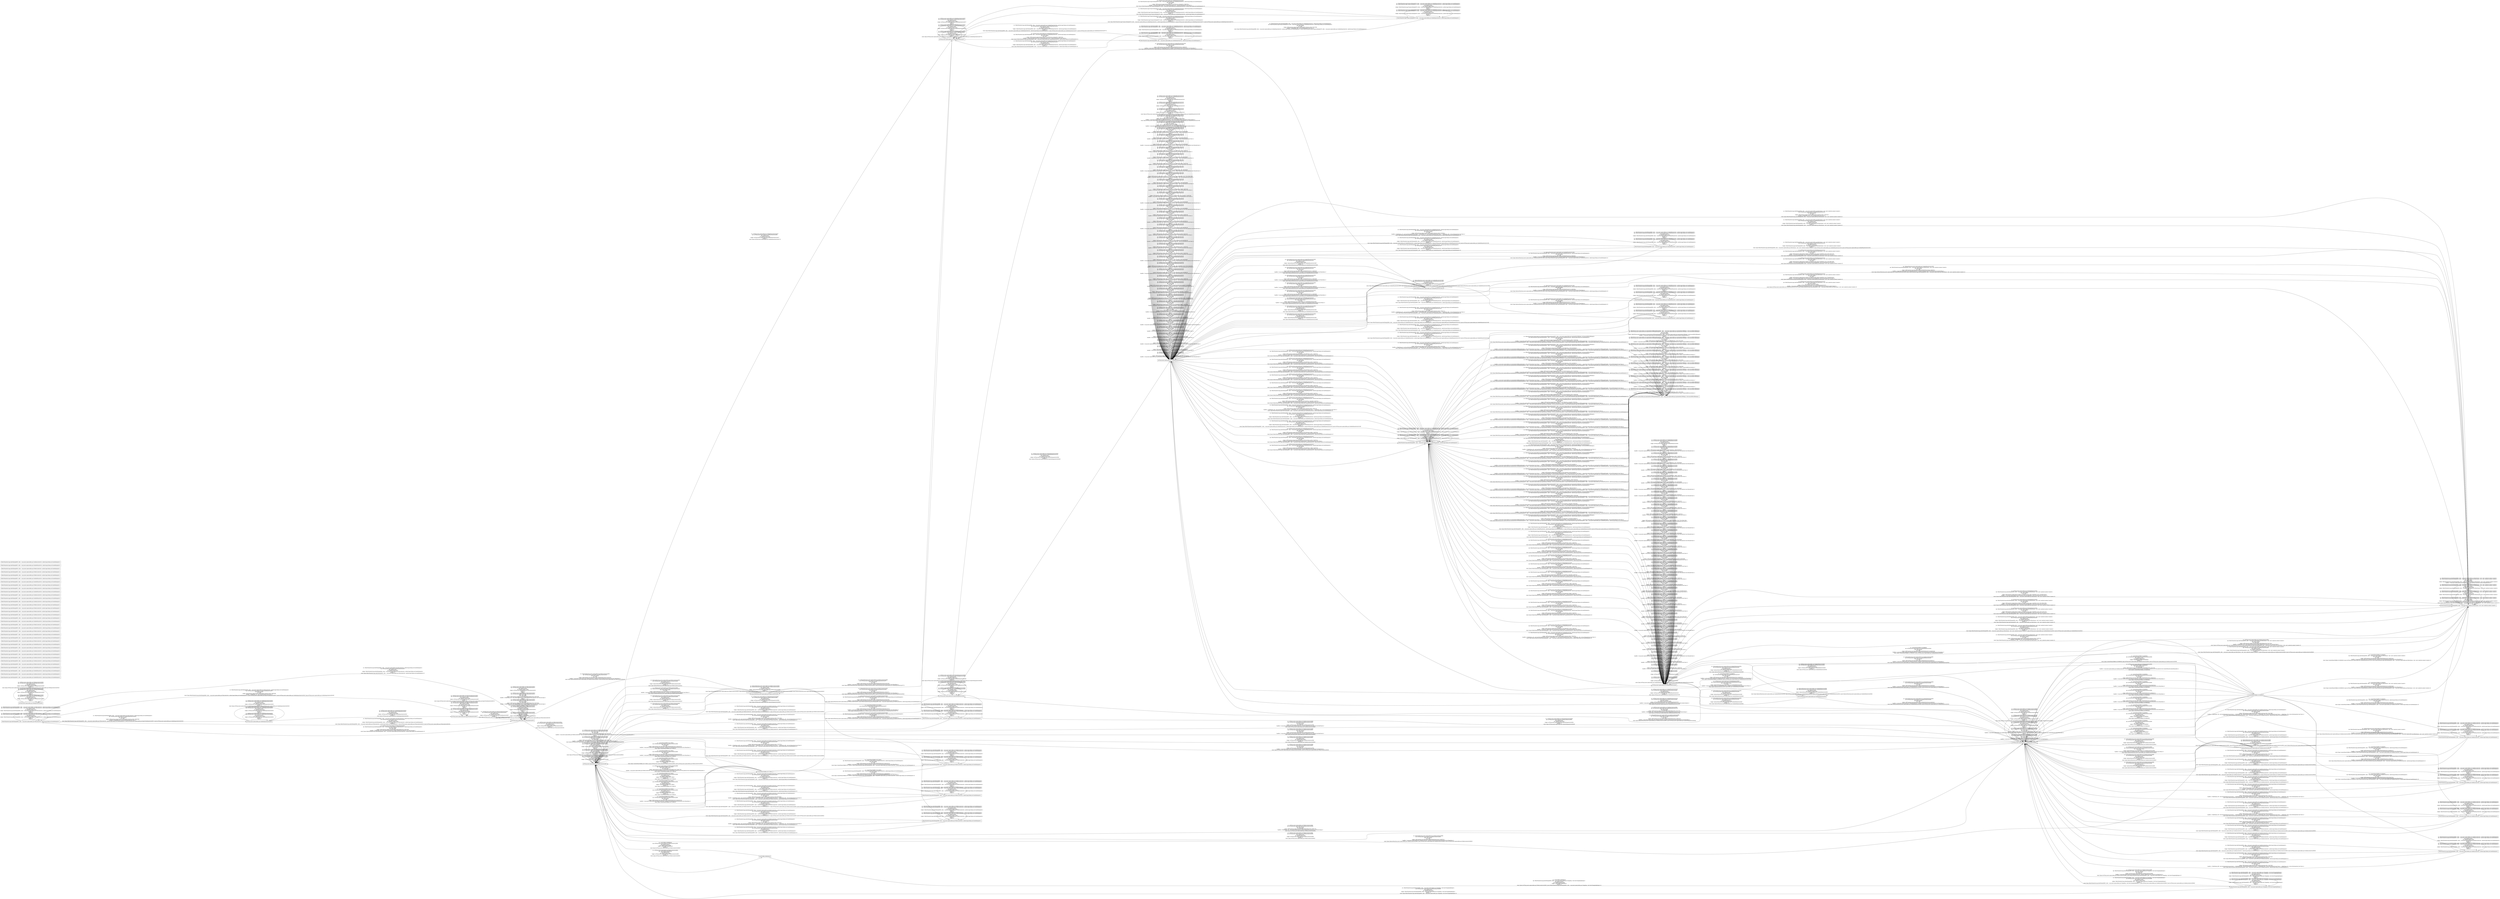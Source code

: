 digraph G {
 rankdir=LR;
 node[shape=box];
 n11 [label="DIALOG[android.app.AlertDialog]4845, alloc: <org.moire.opensudoku.gui.FileListActivity: android.app.Dialog onCreateDialog(int)>"];
 n12 [label="DIALOG[android.app.AlertDialog]4849, alloc: <org.moire.opensudoku.gui.SudokuPlayActivity: android.app.Dialog onCreateDialog(int)>"];
 n67 [label="ContextMenu[VAR[$r1]4727]6922"];
 n3 [label="ACT[org.moire.opensudoku.gui.FileImportActivity]925"];
 n13 [label="DIALOG[android.app.AlertDialog]4810, alloc: <org.moire.opensudoku.gui.SudokuPlayActivity: android.app.Dialog onCreateDialog(int)>"];
 n14 [label="DIALOG[android.app.AlertDialog]4815, alloc: <org.moire.opensudoku.gui.SudokuListActivity: android.app.Dialog onCreateDialog(int)>"];
 n15 [label="DIALOG[android.app.ProgressDialog]4478, alloc: <org.moire.opensudoku.gui.SudokuExportActivity: android.app.Dialog onCreateDialog(int)>"];
 n16 [label="DIALOG[android.app.AlertDialog]4811, alloc: <org.moire.opensudoku.gui.SudokuPlayActivity: android.app.Dialog onCreateDialog(int)>"];
 n17 [label="DIALOG[android.app.AlertDialog]4821, alloc: <org.moire.opensudoku.gui.SudokuPlayActivity: android.app.Dialog onCreateDialog(int)>"];
 n18 [label="DIALOG[android.app.AlertDialog]4835, alloc: <org.moire.opensudoku.gui.FolderListActivity: android.app.Dialog onCreateDialog(int)>"];
 n19 [label="DIALOG[android.app.AlertDialog]4856, alloc: <org.moire.opensudoku.gui.FolderListActivity: android.app.Dialog onCreateDialog(int)>"];
 n20 [label="DIALOG[android.app.AlertDialog]4829, alloc: <org.moire.opensudoku.gui.SudokuListActivity: android.app.Dialog onCreateDialog(int)>"];
 n21 [label="DIALOG[android.app.AlertDialog]4847, alloc: <org.moire.opensudoku.gui.SudokuPlayActivity: android.app.Dialog onCreateDialog(int)>"];
 n22 [label="DIALOG[android.app.AlertDialog]4814, alloc: <org.moire.opensudoku.gui.SudokuListActivity: android.app.Dialog onCreateDialog(int)>"];
 n23 [label="DIALOG[android.app.AlertDialog]4813, alloc: <org.moire.opensudoku.gui.SudokuListActivity: android.app.Dialog onCreateDialog(int)>"];
 n24 [label="DIALOG[android.app.AlertDialog]4830, alloc: <org.moire.opensudoku.gui.SudokuListActivity: android.app.Dialog onCreateDialog(int)>"];
 n8 [label="ACT[org.moire.opensudoku.gui.SudokuExportActivity]977"];
 n10 [label="ACT[org.moire.opensudoku.gui.SudokuPlayActivity]1019"];
 n25 [label="DIALOG[android.app.AlertDialog]4812, alloc: <org.moire.opensudoku.gui.SudokuListActivity: android.app.Dialog onCreateDialog(int)>"];
 n26 [label="DIALOG[android.app.AlertDialog]4820, alloc: <org.moire.opensudoku.gui.SudokuPlayActivity: android.app.Dialog onCreateDialog(int)>"];
 n4 [label="ACT[org.moire.opensudoku.gui.SudokuEditActivity]935"];
 n27 [label="DIALOG[android.app.AlertDialog]4848, alloc: <org.moire.opensudoku.gui.SudokuPlayActivity: android.app.Dialog onCreateDialog(int)>"];
 n28 [label="DIALOG[android.app.AlertDialog]4834, alloc: <org.moire.opensudoku.gui.FolderListActivity: android.app.Dialog onCreateDialog(int)>"];
 n29 [label="DIALOG[android.app.AlertDialog]4828, alloc: <org.moire.opensudoku.gui.SudokuListActivity: android.app.Dialog onCreateDialog(int)>"];
 n7 [label="ACT[org.moire.opensudoku.gui.FolderListActivity]963"];
 n30 [label="DIALOG[android.app.AlertDialog]4827, alloc: <org.moire.opensudoku.gui.SudokuPlayActivity: android.app.Dialog onCreateDialog(int)>"];
 n31 [label="DIALOG[android.app.AlertDialog]4817, alloc: <org.moire.opensudoku.gui.FolderListActivity: android.app.Dialog onCreateDialog(int)>"];
 n32 [label="DIALOG[android.app.AlertDialog]4859, alloc: <org.moire.opensudoku.gui.FolderListActivity: android.app.Dialog onCreateDialog(int)>"];
 n33 [label="DIALOG[android.app.AlertDialog]4809, alloc: <org.moire.opensudoku.gui.SudokuPlayActivity: android.app.Dialog onCreateDialog(int)>"];
 n34 [label="DIALOG[android.app.AlertDialog]4852, alloc: <org.moire.opensudoku.gui.SudokuListActivity: android.app.Dialog onCreateDialog(int)>"];
 n35 [label="DIALOG[android.app.AlertDialog]4841, alloc: <org.moire.opensudoku.gui.FolderListActivity: android.app.Dialog onCreateDialog(int)>"];
 n66 [label="OptionsMenu[org.moire.opensudoku.gui.FolderListActivity]952"];
 n5 [label="ACT[org.moire.opensudoku.gui.GameSettingsActivity]944"];
 n36 [label="DIALOG[android.app.AlertDialog]4836, alloc: <org.moire.opensudoku.gui.HintsQueue: void <init>(android.content.Context)>"];
 n71 [label="LAUNCHER_NODE[]8418"];
 n37 [label="DIALOG[android.app.AlertDialog]4822, alloc: <org.moire.opensudoku.gui.SudokuPlayActivity: android.app.Dialog onCreateDialog(int)>"];
 n38 [label="DIALOG[android.app.AlertDialog]4855, alloc: <org.moire.opensudoku.gui.SudokuListActivity: android.app.Dialog onCreateDialog(int)>"];
 n39 [label="DIALOG[android.app.AlertDialog]4832, alloc: <org.moire.opensudoku.gui.FolderListActivity: android.app.Dialog onCreateDialog(int)>"];
 n40 [label="DIALOG[android.app.AlertDialog]4838, alloc: <org.moire.opensudoku.gui.SudokuListActivity: android.app.Dialog onCreateDialog(int)>"];
 n41 [label="DIALOG[android.app.AlertDialog]4833, alloc: <org.moire.opensudoku.gui.FolderListActivity: android.app.Dialog onCreateDialog(int)>"];
 n42 [label="DIALOG[android.app.AlertDialog]4816, alloc: <org.moire.opensudoku.gui.FolderListActivity: android.app.Dialog onCreateDialog(int)>"];
 n43 [label="DIALOG[android.app.AlertDialog]4842, alloc: <org.moire.opensudoku.gui.FolderListActivity: android.app.Dialog onCreateDialog(int)>"];
 n44 [label="DIALOG[android.app.AlertDialog]4840, alloc: <org.moire.opensudoku.gui.SudokuListActivity: android.app.Dialog onCreateDialog(int)>"];
 n45 [label="DIALOG[android.app.AlertDialog]4857, alloc: <org.moire.opensudoku.gui.FolderListActivity: android.app.Dialog onCreateDialog(int)>"];
 n46 [label="DIALOG[android.app.AlertDialog]4853, alloc: <org.moire.opensudoku.gui.SudokuListActivity: android.app.Dialog onCreateDialog(int)>"];
 n6 [label="ACT[org.moire.opensudoku.gui.ImportSudokuActivity]947"];
 n47 [label="DIALOG[org.moire.opensudoku.gui.inputmethod.IMPopupDialog]3947, alloc: <org.moire.opensudoku.gui.inputmethod.IMPopup: void ensureEditCellDialog()>"];
 n48 [label="DIALOG[android.app.AlertDialog]4807, alloc: <org.moire.opensudoku.gui.SudokuPlayActivity: android.app.Dialog onCreateDialog(int)>"];
 n49 [label="DIALOG[android.app.AlertDialog]4837, alloc: <org.moire.opensudoku.gui.SudokuListActivity: android.app.Dialog onCreateDialog(int)>"];
 n50 [label="DIALOG[android.app.AlertDialog]4826, alloc: <org.moire.opensudoku.gui.SudokuPlayActivity: android.app.Dialog onCreateDialog(int)>"];
 n70 [label="OptionsMenu[org.moire.opensudoku.gui.SudokuPlayActivity]1009"];
 n51 [label="DIALOG[android.app.AlertDialog]4831, alloc: <org.moire.opensudoku.gui.SudokuListActivity: android.app.Dialog onCreateDialog(int)>"];
 n52 [label="DIALOG[android.app.AlertDialog]4860, alloc: <org.moire.opensudoku.gui.SudokuExportActivity: android.app.Dialog onCreateDialog(int)>"];
 n53 [label="DIALOG[android.app.AlertDialog]4858, alloc: <org.moire.opensudoku.gui.FolderListActivity: android.app.Dialog onCreateDialog(int)>"];
 n68 [label="OptionsMenu[org.moire.opensudoku.gui.SudokuListActivity]983"];
 n54 [label="DIALOG[android.app.AlertDialog]4843, alloc: <org.moire.opensudoku.gui.FolderListActivity: android.app.Dialog onCreateDialog(int)>"];
 n55 [label="DIALOG[android.app.AlertDialog]4850, alloc: <org.moire.opensudoku.gui.Changelog: void showChangelogDialog()>"];
 n56 [label="DIALOG[android.app.AlertDialog]4824, alloc: <org.moire.opensudoku.gui.SudokuPlayActivity: android.app.Dialog onCreateDialog(int)>"];
 n57 [label="DIALOG[android.app.AlertDialog]4825, alloc: <org.moire.opensudoku.gui.SudokuPlayActivity: android.app.Dialog onCreateDialog(int)>"];
 n9 [label="ACT[org.moire.opensudoku.gui.SudokuListActivity]994"];
 n58 [label="DIALOG[android.app.AlertDialog]4854, alloc: <org.moire.opensudoku.gui.SudokuListActivity: android.app.Dialog onCreateDialog(int)>"];
 n65 [label="OptionsMenu[org.moire.opensudoku.gui.SudokuEditActivity]928"];
 n59 [label="DIALOG[android.app.AlertDialog]4844, alloc: <org.moire.opensudoku.gui.FolderListActivity: android.app.Dialog onCreateDialog(int)>"];
 n60 [label="DIALOG[android.app.AlertDialog]4819, alloc: <org.moire.opensudoku.gui.FolderListActivity: android.app.Dialog onCreateDialog(int)>"];
 n61 [label="DIALOG[android.app.AlertDialog]4818, alloc: <org.moire.opensudoku.gui.FolderListActivity: android.app.Dialog onCreateDialog(int)>"];
 n62 [label="DIALOG[android.app.AlertDialog]4823, alloc: <org.moire.opensudoku.gui.SudokuPlayActivity: android.app.Dialog onCreateDialog(int)>"];
 n2 [label="ACT[org.moire.opensudoku.gui.FileListActivity]915"];
 n63 [label="DIALOG[android.app.AlertDialog]4839, alloc: <org.moire.opensudoku.gui.SudokuListActivity: android.app.Dialog onCreateDialog(int)>"];
 n69 [label="ContextMenu[VAR[$r1]2258]6936"];
 n1 [label="ACT[org.moire.opensudoku.gui.SudokuImportActivity]910"];
 n64 [label="DIALOG[android.app.AlertDialog]4846, alloc: <org.moire.opensudoku.gui.SudokuPlayActivity: android.app.Dialog onCreateDialog(int)>"];
 n11 -> n6 [label="src: DIALOG[android.app.AlertDialog]4845, alloc: <org.moire.opensudoku.gui.FileListActivity: android.app.Dialog onCreateDialog(int)>\ntgt: ACT[org.moire.opensudoku.gui.ImportSudokuActivity]947\ntag: finish_activity\nevt: click\nwidget: INFL[android.widget.Button,WID[16908313|button1]265,7690]7695\nhandler: [<FakeName_30: void onClick(android.view.View)>]\nstack: [[pop DIALOG[android.app.AlertDialog]4845, alloc: <org.moire.opensudoku.gui.FileListActivity: android.app.Dialog onCreateDialog(int)>], [push ACT[org.moire.opensudoku.gui.ImportSudokuActivity]947], [push ACT[org.moire.opensudoku.gui.SudokuImportActivity]910], [pop ACT[org.moire.opensudoku.gui.SudokuImportActivity]910]]\n"];
 n11 -> n1 [label="src: DIALOG[android.app.AlertDialog]4845, alloc: <org.moire.opensudoku.gui.FileListActivity: android.app.Dialog onCreateDialog(int)>\ntgt: ACT[org.moire.opensudoku.gui.SudokuImportActivity]910\ntag: start_activity\nevt: click\nwidget: INFL[android.widget.Button,WID[16908313|button1]265,7690]7695\nhandler: [<FakeName_30: void onClick(android.view.View)>]\nstack: [[pop DIALOG[android.app.AlertDialog]4845, alloc: <org.moire.opensudoku.gui.FileListActivity: android.app.Dialog onCreateDialog(int)>], [push ACT[org.moire.opensudoku.gui.ImportSudokuActivity]947], [push ACT[org.moire.opensudoku.gui.SudokuImportActivity]910]]\n"];
 n11 -> n11 [label="src: DIALOG[android.app.AlertDialog]4845, alloc: <org.moire.opensudoku.gui.FileListActivity: android.app.Dialog onCreateDialog(int)>\ntgt: DIALOG[android.app.AlertDialog]4845, alloc: <org.moire.opensudoku.gui.FileListActivity: android.app.Dialog onCreateDialog(int)>\ntag: implicit_home\nevt: implicit_home_event\nwidget: DIALOG[android.app.AlertDialog]4845, alloc: <org.moire.opensudoku.gui.FileListActivity: android.app.Dialog onCreateDialog(int)>\nhandler: []\nstack: []\n"];
 n11 -> n2 [label="src: DIALOG[android.app.AlertDialog]4845, alloc: <org.moire.opensudoku.gui.FileListActivity: android.app.Dialog onCreateDialog(int)>\ntgt: ACT[org.moire.opensudoku.gui.FileListActivity]915\ntag: implicit_back\nevt: implicit_back_event\nwidget: DIALOG[android.app.AlertDialog]4845, alloc: <org.moire.opensudoku.gui.FileListActivity: android.app.Dialog onCreateDialog(int)>\nhandler: []\nstack: [[pop DIALOG[android.app.AlertDialog]4845, alloc: <org.moire.opensudoku.gui.FileListActivity: android.app.Dialog onCreateDialog(int)>]]\n"];
 n11 -> n11 [label="src: DIALOG[android.app.AlertDialog]4845, alloc: <org.moire.opensudoku.gui.FileListActivity: android.app.Dialog onCreateDialog(int)>\ntgt: DIALOG[android.app.AlertDialog]4845, alloc: <org.moire.opensudoku.gui.FileListActivity: android.app.Dialog onCreateDialog(int)>\ntag: implicit_power\nevt: implicit_power_event\nwidget: DIALOG[android.app.AlertDialog]4845, alloc: <org.moire.opensudoku.gui.FileListActivity: android.app.Dialog onCreateDialog(int)>\nhandler: []\nstack: []\n"];
 n11 -> n2 [label="src: DIALOG[android.app.AlertDialog]4845, alloc: <org.moire.opensudoku.gui.FileListActivity: android.app.Dialog onCreateDialog(int)>\ntgt: ACT[org.moire.opensudoku.gui.FileListActivity]915\ntag: implicit_rotate\nevt: implicit_rotate_event\nwidget: DIALOG[android.app.AlertDialog]4845, alloc: <org.moire.opensudoku.gui.FileListActivity: android.app.Dialog onCreateDialog(int)>\nhandler: []\nstack: [[pop DIALOG[android.app.AlertDialog]4845, alloc: <org.moire.opensudoku.gui.FileListActivity: android.app.Dialog onCreateDialog(int)>], [pop ACT[org.moire.opensudoku.gui.FileListActivity]915], [push ACT[org.moire.opensudoku.gui.FileListActivity]915]]\n"];
 n12 -> n12 [label="src: DIALOG[android.app.AlertDialog]4849, alloc: <org.moire.opensudoku.gui.SudokuPlayActivity: android.app.Dialog onCreateDialog(int)>\ntgt: DIALOG[android.app.AlertDialog]4849, alloc: <org.moire.opensudoku.gui.SudokuPlayActivity: android.app.Dialog onCreateDialog(int)>\ntag: implicit_power\nevt: implicit_power_event\nwidget: DIALOG[android.app.AlertDialog]4849, alloc: <org.moire.opensudoku.gui.SudokuPlayActivity: android.app.Dialog onCreateDialog(int)>\nhandler: []\nstack: []\n"];
 n12 -> n12 [label="src: DIALOG[android.app.AlertDialog]4849, alloc: <org.moire.opensudoku.gui.SudokuPlayActivity: android.app.Dialog onCreateDialog(int)>\ntgt: DIALOG[android.app.AlertDialog]4849, alloc: <org.moire.opensudoku.gui.SudokuPlayActivity: android.app.Dialog onCreateDialog(int)>\ntag: implicit_home\nevt: implicit_home_event\nwidget: DIALOG[android.app.AlertDialog]4849, alloc: <org.moire.opensudoku.gui.SudokuPlayActivity: android.app.Dialog onCreateDialog(int)>\nhandler: []\nstack: []\n"];
 n12 -> n10 [label="src: DIALOG[android.app.AlertDialog]4849, alloc: <org.moire.opensudoku.gui.SudokuPlayActivity: android.app.Dialog onCreateDialog(int)>\ntgt: ACT[org.moire.opensudoku.gui.SudokuPlayActivity]1019\ntag: implicit_back\nevt: implicit_back_event\nwidget: DIALOG[android.app.AlertDialog]4849, alloc: <org.moire.opensudoku.gui.SudokuPlayActivity: android.app.Dialog onCreateDialog(int)>\nhandler: []\nstack: [[pop DIALOG[android.app.AlertDialog]4849, alloc: <org.moire.opensudoku.gui.SudokuPlayActivity: android.app.Dialog onCreateDialog(int)>]]\n"];
 n12 -> n10 [label="src: DIALOG[android.app.AlertDialog]4849, alloc: <org.moire.opensudoku.gui.SudokuPlayActivity: android.app.Dialog onCreateDialog(int)>\ntgt: ACT[org.moire.opensudoku.gui.SudokuPlayActivity]1019\ntag: implicit_rotate\nevt: implicit_rotate_event\nwidget: DIALOG[android.app.AlertDialog]4849, alloc: <org.moire.opensudoku.gui.SudokuPlayActivity: android.app.Dialog onCreateDialog(int)>\nhandler: []\nstack: [[pop DIALOG[android.app.AlertDialog]4849, alloc: <org.moire.opensudoku.gui.SudokuPlayActivity: android.app.Dialog onCreateDialog(int)>], [pop ACT[org.moire.opensudoku.gui.SudokuPlayActivity]1019], [push ACT[org.moire.opensudoku.gui.SudokuPlayActivity]1019]]\n"];
 n12 -> n10 [label="src: DIALOG[android.app.AlertDialog]4849, alloc: <org.moire.opensudoku.gui.SudokuPlayActivity: android.app.Dialog onCreateDialog(int)>\ntgt: ACT[org.moire.opensudoku.gui.SudokuPlayActivity]1019\ntag: dismiss_dialog\nevt: click\nwidget: INFL[android.widget.Button,WID[16908313|button1]265,7843]7848\nhandler: [<FakeName_42: void onClick(android.view.View)>, <FakeName_38: void onClick(android.view.View)>, <FakeName_34: void onClick(android.view.View)>]\nstack: [[pop DIALOG[android.app.AlertDialog]4849, alloc: <org.moire.opensudoku.gui.SudokuPlayActivity: android.app.Dialog onCreateDialog(int)>]]\n"];
 n67 -> n7 [label="src: ContextMenu[VAR[$r1]4727]6922\ntgt: ACT[org.moire.opensudoku.gui.FolderListActivity]963\ntag: implicit_home\nevt: implicit_home_event\nwidget: ContextMenu[VAR[$r1]4727]6922\nhandler: []\nstack: [[pop ContextMenu[VAR[$r1]4727]6922]]\n"];
 n67 -> n7 [label="src: ContextMenu[VAR[$r1]4727]6922\ntgt: ACT[org.moire.opensudoku.gui.FolderListActivity]963\ntag: implicit_back\nevt: implicit_back_event\nwidget: ContextMenu[VAR[$r1]4727]6922\nhandler: []\nstack: [[pop ContextMenu[VAR[$r1]4727]6922]]\n"];
 n67 -> n7 [label="src: ContextMenu[VAR[$r1]4727]6922\ntgt: ACT[org.moire.opensudoku.gui.FolderListActivity]963\ntag: implicit_power\nevt: implicit_power_event\nwidget: ContextMenu[VAR[$r1]4727]6922\nhandler: []\nstack: [[pop ContextMenu[VAR[$r1]4727]6922]]\n"];
 n67 -> n32 [label="src: ContextMenu[VAR[$r1]4727]6922\ntgt: DIALOG[android.app.AlertDialog]4859, alloc: <org.moire.opensudoku.gui.FolderListActivity: android.app.Dialog onCreateDialog(int)>\ntag: show_dialog\nevt: click\nwidget: INFL[android.view.MenuItem,AID[2|ANONYMOUS]2270,6922]4729\nhandler: [<org.moire.opensudoku.gui.FolderListActivity: boolean onContextItemSelected(android.view.MenuItem)>]\nstack: [[pop ContextMenu[VAR[$r1]4727]6922], [push DIALOG[android.app.AlertDialog]4859, alloc: <org.moire.opensudoku.gui.FolderListActivity: android.app.Dialog onCreateDialog(int)>]]\n"];
 n67 -> n7 [label="src: ContextMenu[VAR[$r1]4727]6922\ntgt: ACT[org.moire.opensudoku.gui.FolderListActivity]963\ntag: close_menu\nevt: click\nwidget: INFL[android.view.MenuItem,AID[2|ANONYMOUS]2270,6922]4729\nhandler: [<org.moire.opensudoku.gui.FolderListActivity: boolean onContextItemSelected(android.view.MenuItem)>]\nstack: [[pop ContextMenu[VAR[$r1]4727]6922]]\n"];
 n67 -> n7 [label="src: ContextMenu[VAR[$r1]4727]6922\ntgt: ACT[org.moire.opensudoku.gui.FolderListActivity]963\ntag: close_menu\nevt: click\nwidget: INFL[android.view.MenuItem,AID[3|ANONYMOUS]2274,6922]4732\nhandler: [<org.moire.opensudoku.gui.FolderListActivity: boolean onContextItemSelected(android.view.MenuItem)>]\nstack: [[pop ContextMenu[VAR[$r1]4727]6922]]\n"];
 n67 -> n7 [label="src: ContextMenu[VAR[$r1]4727]6922\ntgt: ACT[org.moire.opensudoku.gui.FolderListActivity]963\ntag: close_menu\nevt: click\nwidget: INFL[android.view.MenuItem,AID[5|ANONYMOUS]2266,6922]4725\nhandler: [<org.moire.opensudoku.gui.FolderListActivity: boolean onContextItemSelected(android.view.MenuItem)>]\nstack: [[pop ContextMenu[VAR[$r1]4727]6922]]\n"];
 n67 -> n45 [label="src: ContextMenu[VAR[$r1]4727]6922\ntgt: DIALOG[android.app.AlertDialog]4857, alloc: <org.moire.opensudoku.gui.FolderListActivity: android.app.Dialog onCreateDialog(int)>\ntag: show_dialog\nevt: click\nwidget: INFL[android.view.MenuItem,AID[3|ANONYMOUS]2274,6922]4732\nhandler: [<org.moire.opensudoku.gui.FolderListActivity: boolean onContextItemSelected(android.view.MenuItem)>]\nstack: [[pop ContextMenu[VAR[$r1]4727]6922], [push DIALOG[android.app.AlertDialog]4857, alloc: <org.moire.opensudoku.gui.FolderListActivity: android.app.Dialog onCreateDialog(int)>]]\n"];
 n67 -> n8 [label="src: ContextMenu[VAR[$r1]4727]6922\ntgt: ACT[org.moire.opensudoku.gui.SudokuExportActivity]977\ntag: start_activity\nevt: click\nwidget: INFL[android.view.MenuItem,AID[5|ANONYMOUS]2266,6922]4725\nhandler: [<org.moire.opensudoku.gui.FolderListActivity: boolean onContextItemSelected(android.view.MenuItem)>]\nstack: [[pop ContextMenu[VAR[$r1]4727]6922], [push ACT[org.moire.opensudoku.gui.SudokuExportActivity]977]]\n"];
 n67 -> n7 [label="src: ContextMenu[VAR[$r1]4727]6922\ntgt: ACT[org.moire.opensudoku.gui.FolderListActivity]963\ntag: implicit_rotate\nevt: implicit_rotate_event\nwidget: ContextMenu[VAR[$r1]4727]6922\nhandler: []\nstack: [[pop ContextMenu[VAR[$r1]4727]6922], [pop ACT[org.moire.opensudoku.gui.FolderListActivity]963], [push ACT[org.moire.opensudoku.gui.FolderListActivity]963]]\n"];
 n3 -> n3 [label="src: ACT[org.moire.opensudoku.gui.FileImportActivity]925\ntgt: ACT[org.moire.opensudoku.gui.FileImportActivity]925\ntag: implicit_power\nevt: implicit_power_event\nwidget: ACT[org.moire.opensudoku.gui.FileImportActivity]925\nhandler: []\nstack: []\n"];
 n3 -> n3 [label="src: ACT[org.moire.opensudoku.gui.FileImportActivity]925\ntgt: ACT[org.moire.opensudoku.gui.FileImportActivity]925\ntag: implicit_home\nevt: implicit_home_event\nwidget: ACT[org.moire.opensudoku.gui.FileImportActivity]925\nhandler: []\nstack: []\n"];
 n3 -> n3 [label="src: ACT[org.moire.opensudoku.gui.FileImportActivity]925\ntgt: ACT[org.moire.opensudoku.gui.FileImportActivity]925\ntag: implicit_rotate\nevt: implicit_rotate_event\nwidget: ACT[org.moire.opensudoku.gui.FileImportActivity]925\nhandler: []\nstack: [[pop ACT[org.moire.opensudoku.gui.FileImportActivity]925], [push ACT[org.moire.opensudoku.gui.FileImportActivity]925]]\n"];
 n15 -> n15 [label="src: DIALOG[android.app.ProgressDialog]4478, alloc: <org.moire.opensudoku.gui.SudokuExportActivity: android.app.Dialog onCreateDialog(int)>\ntgt: DIALOG[android.app.ProgressDialog]4478, alloc: <org.moire.opensudoku.gui.SudokuExportActivity: android.app.Dialog onCreateDialog(int)>\ntag: implicit_power\nevt: implicit_power_event\nwidget: DIALOG[android.app.ProgressDialog]4478, alloc: <org.moire.opensudoku.gui.SudokuExportActivity: android.app.Dialog onCreateDialog(int)>\nhandler: []\nstack: []\n"];
 n15 -> n8 [label="src: DIALOG[android.app.ProgressDialog]4478, alloc: <org.moire.opensudoku.gui.SudokuExportActivity: android.app.Dialog onCreateDialog(int)>\ntgt: ACT[org.moire.opensudoku.gui.SudokuExportActivity]977\ntag: implicit_back\nevt: implicit_back_event\nwidget: DIALOG[android.app.ProgressDialog]4478, alloc: <org.moire.opensudoku.gui.SudokuExportActivity: android.app.Dialog onCreateDialog(int)>\nhandler: []\nstack: [[pop DIALOG[android.app.ProgressDialog]4478, alloc: <org.moire.opensudoku.gui.SudokuExportActivity: android.app.Dialog onCreateDialog(int)>]]\n"];
 n15 -> n8 [label="src: DIALOG[android.app.ProgressDialog]4478, alloc: <org.moire.opensudoku.gui.SudokuExportActivity: android.app.Dialog onCreateDialog(int)>\ntgt: ACT[org.moire.opensudoku.gui.SudokuExportActivity]977\ntag: implicit_rotate\nevt: implicit_rotate_event\nwidget: DIALOG[android.app.ProgressDialog]4478, alloc: <org.moire.opensudoku.gui.SudokuExportActivity: android.app.Dialog onCreateDialog(int)>\nhandler: []\nstack: [[pop DIALOG[android.app.ProgressDialog]4478, alloc: <org.moire.opensudoku.gui.SudokuExportActivity: android.app.Dialog onCreateDialog(int)>], [pop ACT[org.moire.opensudoku.gui.SudokuExportActivity]977], [push ACT[org.moire.opensudoku.gui.SudokuExportActivity]977]]\n"];
 n15 -> n15 [label="src: DIALOG[android.app.ProgressDialog]4478, alloc: <org.moire.opensudoku.gui.SudokuExportActivity: android.app.Dialog onCreateDialog(int)>\ntgt: DIALOG[android.app.ProgressDialog]4478, alloc: <org.moire.opensudoku.gui.SudokuExportActivity: android.app.Dialog onCreateDialog(int)>\ntag: implicit_home\nevt: implicit_home_event\nwidget: DIALOG[android.app.ProgressDialog]4478, alloc: <org.moire.opensudoku.gui.SudokuExportActivity: android.app.Dialog onCreateDialog(int)>\nhandler: []\nstack: []\n"];
 n19 -> n19 [label="src: DIALOG[android.app.AlertDialog]4856, alloc: <org.moire.opensudoku.gui.FolderListActivity: android.app.Dialog onCreateDialog(int)>\ntgt: DIALOG[android.app.AlertDialog]4856, alloc: <org.moire.opensudoku.gui.FolderListActivity: android.app.Dialog onCreateDialog(int)>\ntag: implicit_home\nevt: implicit_home_event\nwidget: DIALOG[android.app.AlertDialog]4856, alloc: <org.moire.opensudoku.gui.FolderListActivity: android.app.Dialog onCreateDialog(int)>\nhandler: []\nstack: []\n"];
 n19 -> n7 [label="src: DIALOG[android.app.AlertDialog]4856, alloc: <org.moire.opensudoku.gui.FolderListActivity: android.app.Dialog onCreateDialog(int)>\ntgt: ACT[org.moire.opensudoku.gui.FolderListActivity]963\ntag: dismiss_dialog\nevt: click\nwidget: INFL[android.widget.Button,WID[16908313|button1]265,7463]7468\nhandler: [<FakeName_126: void onClick(android.view.View)>, <FakeName_134: void onClick(android.view.View)>, <FakeName_130: void onClick(android.view.View)>]\nstack: [[pop DIALOG[android.app.AlertDialog]4856, alloc: <org.moire.opensudoku.gui.FolderListActivity: android.app.Dialog onCreateDialog(int)>]]\n"];
 n19 -> n19 [label="src: DIALOG[android.app.AlertDialog]4856, alloc: <org.moire.opensudoku.gui.FolderListActivity: android.app.Dialog onCreateDialog(int)>\ntgt: DIALOG[android.app.AlertDialog]4856, alloc: <org.moire.opensudoku.gui.FolderListActivity: android.app.Dialog onCreateDialog(int)>\ntag: implicit_power\nevt: implicit_power_event\nwidget: DIALOG[android.app.AlertDialog]4856, alloc: <org.moire.opensudoku.gui.FolderListActivity: android.app.Dialog onCreateDialog(int)>\nhandler: []\nstack: []\n"];
 n19 -> n7 [label="src: DIALOG[android.app.AlertDialog]4856, alloc: <org.moire.opensudoku.gui.FolderListActivity: android.app.Dialog onCreateDialog(int)>\ntgt: ACT[org.moire.opensudoku.gui.FolderListActivity]963\ntag: implicit_back\nevt: implicit_back_event\nwidget: DIALOG[android.app.AlertDialog]4856, alloc: <org.moire.opensudoku.gui.FolderListActivity: android.app.Dialog onCreateDialog(int)>\nhandler: []\nstack: [[pop DIALOG[android.app.AlertDialog]4856, alloc: <org.moire.opensudoku.gui.FolderListActivity: android.app.Dialog onCreateDialog(int)>]]\n"];
 n19 -> n7 [label="src: DIALOG[android.app.AlertDialog]4856, alloc: <org.moire.opensudoku.gui.FolderListActivity: android.app.Dialog onCreateDialog(int)>\ntgt: ACT[org.moire.opensudoku.gui.FolderListActivity]963\ntag: implicit_rotate\nevt: implicit_rotate_event\nwidget: DIALOG[android.app.AlertDialog]4856, alloc: <org.moire.opensudoku.gui.FolderListActivity: android.app.Dialog onCreateDialog(int)>\nhandler: []\nstack: [[pop DIALOG[android.app.AlertDialog]4856, alloc: <org.moire.opensudoku.gui.FolderListActivity: android.app.Dialog onCreateDialog(int)>], [pop ACT[org.moire.opensudoku.gui.FolderListActivity]963], [push ACT[org.moire.opensudoku.gui.FolderListActivity]963]]\n"];
 n21 -> n21 [label="src: DIALOG[android.app.AlertDialog]4847, alloc: <org.moire.opensudoku.gui.SudokuPlayActivity: android.app.Dialog onCreateDialog(int)>\ntgt: DIALOG[android.app.AlertDialog]4847, alloc: <org.moire.opensudoku.gui.SudokuPlayActivity: android.app.Dialog onCreateDialog(int)>\ntag: implicit_power\nevt: implicit_power_event\nwidget: DIALOG[android.app.AlertDialog]4847, alloc: <org.moire.opensudoku.gui.SudokuPlayActivity: android.app.Dialog onCreateDialog(int)>\nhandler: []\nstack: []\n"];
 n21 -> n21 [label="src: DIALOG[android.app.AlertDialog]4847, alloc: <org.moire.opensudoku.gui.SudokuPlayActivity: android.app.Dialog onCreateDialog(int)>\ntgt: DIALOG[android.app.AlertDialog]4847, alloc: <org.moire.opensudoku.gui.SudokuPlayActivity: android.app.Dialog onCreateDialog(int)>\ntag: implicit_home\nevt: implicit_home_event\nwidget: DIALOG[android.app.AlertDialog]4847, alloc: <org.moire.opensudoku.gui.SudokuPlayActivity: android.app.Dialog onCreateDialog(int)>\nhandler: []\nstack: []\n"];
 n21 -> n4 [label="src: DIALOG[android.app.AlertDialog]4847, alloc: <org.moire.opensudoku.gui.SudokuPlayActivity: android.app.Dialog onCreateDialog(int)>\ntgt: ACT[org.moire.opensudoku.gui.SudokuEditActivity]935\ntag: dismiss_dialog\nevt: click\nwidget: INFL[android.widget.Button,WID[16908313|button1]265,7786]7791\nhandler: [<FakeName_162: void onClick(android.view.View)>, <FakeName_170: void onClick(android.view.View)>, <FakeName_166: void onClick(android.view.View)>]\nstack: [[pop DIALOG[android.app.AlertDialog]4847, alloc: <org.moire.opensudoku.gui.SudokuPlayActivity: android.app.Dialog onCreateDialog(int)>]]\n"];
 n21 -> n47 [label="src: DIALOG[android.app.AlertDialog]4847, alloc: <org.moire.opensudoku.gui.SudokuPlayActivity: android.app.Dialog onCreateDialog(int)>\ntgt: DIALOG[org.moire.opensudoku.gui.inputmethod.IMPopupDialog]3947, alloc: <org.moire.opensudoku.gui.inputmethod.IMPopup: void ensureEditCellDialog()>\ntag: implicit_back\nevt: implicit_back_event\nwidget: DIALOG[android.app.AlertDialog]4847, alloc: <org.moire.opensudoku.gui.SudokuPlayActivity: android.app.Dialog onCreateDialog(int)>\nhandler: []\nstack: [[pop DIALOG[android.app.AlertDialog]4847, alloc: <org.moire.opensudoku.gui.SudokuPlayActivity: android.app.Dialog onCreateDialog(int)>]]\n"];
 n21 -> n10 [label="src: DIALOG[android.app.AlertDialog]4847, alloc: <org.moire.opensudoku.gui.SudokuPlayActivity: android.app.Dialog onCreateDialog(int)>\ntgt: ACT[org.moire.opensudoku.gui.SudokuPlayActivity]1019\ntag: dismiss_dialog\nevt: click\nwidget: INFL[android.widget.Button,WID[16908313|button1]265,7786]7791\nhandler: [<FakeName_162: void onClick(android.view.View)>, <FakeName_170: void onClick(android.view.View)>, <FakeName_166: void onClick(android.view.View)>]\nstack: [[pop DIALOG[android.app.AlertDialog]4847, alloc: <org.moire.opensudoku.gui.SudokuPlayActivity: android.app.Dialog onCreateDialog(int)>]]\n"];
 n21 -> n10 [label="src: DIALOG[android.app.AlertDialog]4847, alloc: <org.moire.opensudoku.gui.SudokuPlayActivity: android.app.Dialog onCreateDialog(int)>\ntgt: ACT[org.moire.opensudoku.gui.SudokuPlayActivity]1019\ntag: implicit_back\nevt: implicit_back_event\nwidget: DIALOG[android.app.AlertDialog]4847, alloc: <org.moire.opensudoku.gui.SudokuPlayActivity: android.app.Dialog onCreateDialog(int)>\nhandler: []\nstack: [[pop DIALOG[android.app.AlertDialog]4847, alloc: <org.moire.opensudoku.gui.SudokuPlayActivity: android.app.Dialog onCreateDialog(int)>]]\n"];
 n21 -> n4 [label="src: DIALOG[android.app.AlertDialog]4847, alloc: <org.moire.opensudoku.gui.SudokuPlayActivity: android.app.Dialog onCreateDialog(int)>\ntgt: ACT[org.moire.opensudoku.gui.SudokuEditActivity]935\ntag: implicit_rotate\nevt: implicit_rotate_event\nwidget: DIALOG[android.app.AlertDialog]4847, alloc: <org.moire.opensudoku.gui.SudokuPlayActivity: android.app.Dialog onCreateDialog(int)>\nhandler: []\nstack: [[pop DIALOG[android.app.AlertDialog]4847, alloc: <org.moire.opensudoku.gui.SudokuPlayActivity: android.app.Dialog onCreateDialog(int)>], [pop ACT[org.moire.opensudoku.gui.SudokuEditActivity]935], [push ACT[org.moire.opensudoku.gui.SudokuEditActivity]935]]\n"];
 n21 -> n47 [label="src: DIALOG[android.app.AlertDialog]4847, alloc: <org.moire.opensudoku.gui.SudokuPlayActivity: android.app.Dialog onCreateDialog(int)>\ntgt: DIALOG[org.moire.opensudoku.gui.inputmethod.IMPopupDialog]3947, alloc: <org.moire.opensudoku.gui.inputmethod.IMPopup: void ensureEditCellDialog()>\ntag: dismiss_dialog\nevt: click\nwidget: INFL[android.widget.Button,WID[16908313|button1]265,7786]7791\nhandler: [<FakeName_162: void onClick(android.view.View)>, <FakeName_170: void onClick(android.view.View)>, <FakeName_166: void onClick(android.view.View)>]\nstack: [[pop DIALOG[android.app.AlertDialog]4847, alloc: <org.moire.opensudoku.gui.SudokuPlayActivity: android.app.Dialog onCreateDialog(int)>]]\n"];
 n21 -> n10 [label="src: DIALOG[android.app.AlertDialog]4847, alloc: <org.moire.opensudoku.gui.SudokuPlayActivity: android.app.Dialog onCreateDialog(int)>\ntgt: ACT[org.moire.opensudoku.gui.SudokuPlayActivity]1019\ntag: implicit_rotate\nevt: implicit_rotate_event\nwidget: DIALOG[android.app.AlertDialog]4847, alloc: <org.moire.opensudoku.gui.SudokuPlayActivity: android.app.Dialog onCreateDialog(int)>\nhandler: []\nstack: [[pop DIALOG[android.app.AlertDialog]4847, alloc: <org.moire.opensudoku.gui.SudokuPlayActivity: android.app.Dialog onCreateDialog(int)>], [pop ACT[org.moire.opensudoku.gui.SudokuPlayActivity]1019], [push ACT[org.moire.opensudoku.gui.SudokuPlayActivity]1019]]\n"];
 n21 -> n4 [label="src: DIALOG[android.app.AlertDialog]4847, alloc: <org.moire.opensudoku.gui.SudokuPlayActivity: android.app.Dialog onCreateDialog(int)>\ntgt: ACT[org.moire.opensudoku.gui.SudokuEditActivity]935\ntag: implicit_back\nevt: implicit_back_event\nwidget: DIALOG[android.app.AlertDialog]4847, alloc: <org.moire.opensudoku.gui.SudokuPlayActivity: android.app.Dialog onCreateDialog(int)>\nhandler: []\nstack: [[pop DIALOG[android.app.AlertDialog]4847, alloc: <org.moire.opensudoku.gui.SudokuPlayActivity: android.app.Dialog onCreateDialog(int)>]]\n"];
 n8 -> n8 [label="src: ACT[org.moire.opensudoku.gui.SudokuExportActivity]977\ntgt: ACT[org.moire.opensudoku.gui.SudokuExportActivity]977\ntag: implicit_rotate\nevt: implicit_rotate_event\nwidget: ACT[org.moire.opensudoku.gui.SudokuExportActivity]977\nhandler: []\nstack: [[pop ACT[org.moire.opensudoku.gui.SudokuExportActivity]977], [push ACT[org.moire.opensudoku.gui.SudokuExportActivity]977]]\n"];
 n8 -> n52 [label="src: ACT[org.moire.opensudoku.gui.SudokuExportActivity]977\ntgt: DIALOG[android.app.AlertDialog]4860, alloc: <org.moire.opensudoku.gui.SudokuExportActivity: android.app.Dialog onCreateDialog(int)>\ntag: show_dialog\nevt: click\nwidget: INFL[android.widget.Button,WID[2131230795|save_button]515,7289]7294\nhandler: [<org.moire.opensudoku.gui.SudokuExportActivity$1: void onClick(android.view.View)>]\nstack: [[push DIALOG[android.app.AlertDialog]4860, alloc: <org.moire.opensudoku.gui.SudokuExportActivity: android.app.Dialog onCreateDialog(int)>]]\n"];
 n8 -> n15 [label="src: ACT[org.moire.opensudoku.gui.SudokuExportActivity]977\ntgt: DIALOG[android.app.ProgressDialog]4478, alloc: <org.moire.opensudoku.gui.SudokuExportActivity: android.app.Dialog onCreateDialog(int)>\ntag: show_dialog\nevt: click\nwidget: INFL[android.widget.Button,WID[2131230795|save_button]515,7289]7294\nhandler: [<org.moire.opensudoku.gui.SudokuExportActivity$1: void onClick(android.view.View)>]\nstack: [[push DIALOG[android.app.ProgressDialog]4478, alloc: <org.moire.opensudoku.gui.SudokuExportActivity: android.app.Dialog onCreateDialog(int)>]]\n"];
 n8 -> n8 [label="src: ACT[org.moire.opensudoku.gui.SudokuExportActivity]977\ntgt: ACT[org.moire.opensudoku.gui.SudokuExportActivity]977\ntag: implicit_home\nevt: implicit_home_event\nwidget: ACT[org.moire.opensudoku.gui.SudokuExportActivity]977\nhandler: []\nstack: []\n"];
 n8 -> n7 [label="src: ACT[org.moire.opensudoku.gui.SudokuExportActivity]977\ntgt: ACT[org.moire.opensudoku.gui.FolderListActivity]963\ntag: implicit_back\nevt: implicit_back_event\nwidget: ACT[org.moire.opensudoku.gui.SudokuExportActivity]977\nhandler: []\nstack: [[pop ACT[org.moire.opensudoku.gui.SudokuExportActivity]977]]\n"];
 n8 -> n8 [label="src: ACT[org.moire.opensudoku.gui.SudokuExportActivity]977\ntgt: ACT[org.moire.opensudoku.gui.SudokuExportActivity]977\ntag: implicit_power\nevt: implicit_power_event\nwidget: ACT[org.moire.opensudoku.gui.SudokuExportActivity]977\nhandler: []\nstack: []\n"];
 n10 -> n36 [label="src: ACT[org.moire.opensudoku.gui.SudokuPlayActivity]1019\ntgt: DIALOG[android.app.AlertDialog]4836, alloc: <org.moire.opensudoku.gui.HintsQueue: void <init>(android.content.Context)>\ntag: show_dialog\nevt: click\nwidget: INFL[android.widget.Button,WID[2131230822|switch_input_mode]595,7518;7758;7240;]7252\nhandler: [<org.moire.opensudoku.gui.inputmethod.IMControlPanel$3: void onClick(android.view.View)>]\nstack: [[push DIALOG[android.app.AlertDialog]4836, alloc: <org.moire.opensudoku.gui.HintsQueue: void <init>(android.content.Context)>]]\n"];
 n10 -> n36 [label="src: ACT[org.moire.opensudoku.gui.SudokuPlayActivity]1019\ntgt: DIALOG[android.app.AlertDialog]4836, alloc: <org.moire.opensudoku.gui.HintsQueue: void <init>(android.content.Context)>\ntag: show_dialog\nevt: click\nwidget: INFL[android.widget.Button,WID[2131230822|switch_input_mode]595,7518;7758;7890;]7892\nhandler: [<org.moire.opensudoku.gui.inputmethod.IMControlPanel$3: void onClick(android.view.View)>]\nstack: [[push DIALOG[android.app.AlertDialog]4836, alloc: <org.moire.opensudoku.gui.HintsQueue: void <init>(android.content.Context)>]]\n"];
 n10 -> n36 [label="src: ACT[org.moire.opensudoku.gui.SudokuPlayActivity]1019\ntgt: DIALOG[android.app.AlertDialog]4836, alloc: <org.moire.opensudoku.gui.HintsQueue: void <init>(android.content.Context)>\ntag: show_dialog\nevt: click\nwidget: INFL[android.widget.Button,WID[2131230822|switch_input_mode]595,7518;7758;8093;]8105\nhandler: [<org.moire.opensudoku.gui.inputmethod.IMControlPanel$3: void onClick(android.view.View)>]\nstack: [[push DIALOG[android.app.AlertDialog]4836, alloc: <org.moire.opensudoku.gui.HintsQueue: void <init>(android.content.Context)>]]\n"];
 n10 -> n10 [label="src: ACT[org.moire.opensudoku.gui.SudokuPlayActivity]1019\ntgt: ACT[org.moire.opensudoku.gui.SudokuPlayActivity]1019\ntag: cyclic_edge\nevt: touch\nwidget: INFL[android.widget.Button,WID[2131230747|button_clear]463,8093]8104\nhandler: [<org.moire.opensudoku.gui.inputmethod.IMSingleNumber$2: boolean onTouch(android.view.View,android.view.MotionEvent)>]\nstack: []\n"];
 n10 -> n10 [label="src: ACT[org.moire.opensudoku.gui.SudokuPlayActivity]1019\ntgt: ACT[org.moire.opensudoku.gui.SudokuPlayActivity]1019\ntag: cyclic_edge\nevt: click\nwidget: INFL[android.widget.Button,WID[2131230744|button_7]460,8093]8101\nhandler: [<org.moire.opensudoku.gui.inputmethod.IMSingleNumber$3: void onClick(android.view.View)>]\nstack: []\n"];
 n10 -> n10 [label="src: ACT[org.moire.opensudoku.gui.SudokuPlayActivity]1019\ntgt: ACT[org.moire.opensudoku.gui.SudokuPlayActivity]1019\ntag: cyclic_edge\nevt: touch\nwidget: INFL[android.widget.Button,WID[2131230746|button_9]462,8093]8103\nhandler: [<org.moire.opensudoku.gui.inputmethod.IMSingleNumber$2: boolean onTouch(android.view.View,android.view.MotionEvent)>]\nstack: []\n"];
 n10 -> n10 [label="src: ACT[org.moire.opensudoku.gui.SudokuPlayActivity]1019\ntgt: ACT[org.moire.opensudoku.gui.SudokuPlayActivity]1019\ntag: cyclic_edge\nevt: click\nwidget: INFL[android.widget.Button,WID[2131230742|button_5]475,8092]8098\nhandler: [<org.moire.opensudoku.gui.inputmethod.IMSingleNumber$3: void onClick(android.view.View)>]\nstack: []\n"];
 n10 -> n10 [label="src: ACT[org.moire.opensudoku.gui.SudokuPlayActivity]1019\ntgt: ACT[org.moire.opensudoku.gui.SudokuPlayActivity]1019\ntag: cyclic_edge\nevt: click\nwidget: INFL[android.widget.Button,WID[2131230747|button_clear]463,8093]8104\nhandler: [<org.moire.opensudoku.gui.inputmethod.IMSingleNumber$3: void onClick(android.view.View)>]\nstack: []\n"];
 n10 -> n10 [label="src: ACT[org.moire.opensudoku.gui.SudokuPlayActivity]1019\ntgt: ACT[org.moire.opensudoku.gui.SudokuPlayActivity]1019\ntag: cyclic_edge\nevt: touch\nwidget: INFL[android.widget.Button,WID[2131230744|button_7]460,8093]8101\nhandler: [<org.moire.opensudoku.gui.inputmethod.IMSingleNumber$2: boolean onTouch(android.view.View,android.view.MotionEvent)>]\nstack: []\n"];
 n10 -> n10 [label="src: ACT[org.moire.opensudoku.gui.SudokuPlayActivity]1019\ntgt: ACT[org.moire.opensudoku.gui.SudokuPlayActivity]1019\ntag: cyclic_edge\nevt: click\nwidget: INFL[android.widget.Button,WID[2131230740|button_3]472,8092]8096\nhandler: [<org.moire.opensudoku.gui.inputmethod.IMSingleNumber$3: void onClick(android.view.View)>]\nstack: []\n"];
 n10 -> n10 [label="src: ACT[org.moire.opensudoku.gui.SudokuPlayActivity]1019\ntgt: ACT[org.moire.opensudoku.gui.SudokuPlayActivity]1019\ntag: cyclic_edge\nevt: implicit_on_activity_result\nwidget: ACT[org.moire.opensudoku.gui.SudokuPlayActivity]1019\nhandler: [<org.moire.opensudoku.gui.SudokuPlayActivity: void onActivityResult(int,int,android.content.Intent)>]\nstack: []\n"];
 n10 -> n10 [label="src: ACT[org.moire.opensudoku.gui.SudokuPlayActivity]1019\ntgt: ACT[org.moire.opensudoku.gui.SudokuPlayActivity]1019\ntag: cyclic_edge\nevt: click\nwidget: INFL[android.widget.Button,WID[2131230745|button_8]461,7240]7249\nhandler: [<org.moire.opensudoku.gui.inputmethod.IMNumpad$2: void onClick(android.view.View)>]\nstack: []\n"];
 n10 -> n10 [label="src: ACT[org.moire.opensudoku.gui.SudokuPlayActivity]1019\ntgt: ACT[org.moire.opensudoku.gui.SudokuPlayActivity]1019\ntag: cyclic_edge\nevt: click\nwidget: INFL[android.widget.Button,WID[2131230822|switch_input_mode]595,7518;7758;8093;]8105\nhandler: [<org.moire.opensudoku.gui.inputmethod.IMControlPanel$3: void onClick(android.view.View)>]\nstack: []\n"];
 n10 -> n10 [label="src: ACT[org.moire.opensudoku.gui.SudokuPlayActivity]1019\ntgt: ACT[org.moire.opensudoku.gui.SudokuPlayActivity]1019\ntag: cyclic_edge\nevt: click\nwidget: INFL[android.widget.Button,WID[2131230747|button_clear]463,7240]7251\nhandler: [<org.moire.opensudoku.gui.inputmethod.IMNumpad$2: void onClick(android.view.View)>]\nstack: []\n"];
 n10 -> n10 [label="src: ACT[org.moire.opensudoku.gui.SudokuPlayActivity]1019\ntgt: ACT[org.moire.opensudoku.gui.SudokuPlayActivity]1019\ntag: cyclic_edge\nevt: click\nwidget: INFL[android.widget.ImageButton,WID[2131230823|switch_num_note]597,8092]8099\nhandler: [<org.moire.opensudoku.gui.inputmethod.IMSingleNumber$1: void onClick(android.view.View)>]\nstack: []\n"];
 n10 -> n10 [label="src: ACT[org.moire.opensudoku.gui.SudokuPlayActivity]1019\ntgt: ACT[org.moire.opensudoku.gui.SudokuPlayActivity]1019\ntag: cyclic_edge\nevt: click\nwidget: INFL[android.widget.Button,WID[2131230741|button_4]474,7239]7244\nhandler: [<org.moire.opensudoku.gui.inputmethod.IMNumpad$2: void onClick(android.view.View)>]\nstack: []\n"];
 n10 -> n10 [label="src: ACT[org.moire.opensudoku.gui.SudokuPlayActivity]1019\ntgt: ACT[org.moire.opensudoku.gui.SudokuPlayActivity]1019\ntag: cyclic_edge\nevt: touch\nwidget: INFL[android.widget.Button,WID[2131230745|button_8]461,8093]8102\nhandler: [<org.moire.opensudoku.gui.inputmethod.IMSingleNumber$2: boolean onTouch(android.view.View,android.view.MotionEvent)>]\nstack: []\n"];
 n10 -> n10 [label="src: ACT[org.moire.opensudoku.gui.SudokuPlayActivity]1019\ntgt: ACT[org.moire.opensudoku.gui.SudokuPlayActivity]1019\ntag: cyclic_edge\nevt: click\nwidget: INFL[android.widget.Button,WID[2131230822|switch_input_mode]595,7518;7758;7240;]7252\nhandler: [<org.moire.opensudoku.gui.inputmethod.IMControlPanel$3: void onClick(android.view.View)>]\nstack: []\n"];
 n10 -> n10 [label="src: ACT[org.moire.opensudoku.gui.SudokuPlayActivity]1019\ntgt: ACT[org.moire.opensudoku.gui.SudokuPlayActivity]1019\ntag: cyclic_edge\nevt: touch\nwidget: INFL[android.widget.Button,WID[2131230741|button_4]474,8092]8097\nhandler: [<org.moire.opensudoku.gui.inputmethod.IMSingleNumber$2: boolean onTouch(android.view.View,android.view.MotionEvent)>]\nstack: []\n"];
 n10 -> n10 [label="src: ACT[org.moire.opensudoku.gui.SudokuPlayActivity]1019\ntgt: ACT[org.moire.opensudoku.gui.SudokuPlayActivity]1019\ntag: cyclic_edge\nevt: click\nwidget: INFL[android.widget.Button,WID[2131230740|button_3]472,7239]7243\nhandler: [<org.moire.opensudoku.gui.inputmethod.IMNumpad$2: void onClick(android.view.View)>]\nstack: []\n"];
 n10 -> n10 [label="src: ACT[org.moire.opensudoku.gui.SudokuPlayActivity]1019\ntgt: ACT[org.moire.opensudoku.gui.SudokuPlayActivity]1019\ntag: cyclic_edge\nevt: click\nwidget: INFL[android.widget.Button,WID[2131230739|button_2]471,7239]7242\nhandler: [<org.moire.opensudoku.gui.inputmethod.IMNumpad$2: void onClick(android.view.View)>]\nstack: []\n"];
 n10 -> n10 [label="src: ACT[org.moire.opensudoku.gui.SudokuPlayActivity]1019\ntgt: ACT[org.moire.opensudoku.gui.SudokuPlayActivity]1019\ntag: cyclic_edge\nevt: click\nwidget: INFL[android.widget.Button,WID[2131230743|button_6]476,8093]8100\nhandler: [<org.moire.opensudoku.gui.inputmethod.IMSingleNumber$3: void onClick(android.view.View)>]\nstack: []\n"];
 n10 -> n10 [label="src: ACT[org.moire.opensudoku.gui.SudokuPlayActivity]1019\ntgt: ACT[org.moire.opensudoku.gui.SudokuPlayActivity]1019\ntag: cyclic_edge\nevt: click\nwidget: INFL[android.widget.Button,WID[2131230743|button_6]476,7240]7247\nhandler: [<org.moire.opensudoku.gui.inputmethod.IMNumpad$2: void onClick(android.view.View)>]\nstack: []\n"];
 n10 -> n10 [label="src: ACT[org.moire.opensudoku.gui.SudokuPlayActivity]1019\ntgt: ACT[org.moire.opensudoku.gui.SudokuPlayActivity]1019\ntag: cyclic_edge\nevt: touch\nwidget: INFL[android.widget.Button,WID[2131230743|button_6]476,8093]8100\nhandler: [<org.moire.opensudoku.gui.inputmethod.IMSingleNumber$2: boolean onTouch(android.view.View,android.view.MotionEvent)>]\nstack: []\n"];
 n10 -> n10 [label="src: ACT[org.moire.opensudoku.gui.SudokuPlayActivity]1019\ntgt: ACT[org.moire.opensudoku.gui.SudokuPlayActivity]1019\ntag: cyclic_edge\nevt: click\nwidget: INFL[android.widget.Button,WID[2131230745|button_8]461,8093]8102\nhandler: [<org.moire.opensudoku.gui.inputmethod.IMSingleNumber$3: void onClick(android.view.View)>]\nstack: []\n"];
 n10 -> n10 [label="src: ACT[org.moire.opensudoku.gui.SudokuPlayActivity]1019\ntgt: ACT[org.moire.opensudoku.gui.SudokuPlayActivity]1019\ntag: cyclic_edge\nevt: click\nwidget: INFL[android.widget.Button,WID[2131230742|button_5]475,7239]7245\nhandler: [<org.moire.opensudoku.gui.inputmethod.IMNumpad$2: void onClick(android.view.View)>]\nstack: []\n"];
 n10 -> n10 [label="src: ACT[org.moire.opensudoku.gui.SudokuPlayActivity]1019\ntgt: ACT[org.moire.opensudoku.gui.SudokuPlayActivity]1019\ntag: cyclic_edge\nevt: touch\nwidget: INFL[android.widget.Button,WID[2131230738|button_1]470,8092]8094\nhandler: [<org.moire.opensudoku.gui.inputmethod.IMSingleNumber$2: boolean onTouch(android.view.View,android.view.MotionEvent)>]\nstack: []\n"];
 n10 -> n10 [label="src: ACT[org.moire.opensudoku.gui.SudokuPlayActivity]1019\ntgt: ACT[org.moire.opensudoku.gui.SudokuPlayActivity]1019\ntag: cyclic_edge\nevt: touch\nwidget: INFL[android.widget.Button,WID[2131230742|button_5]475,8092]8098\nhandler: [<org.moire.opensudoku.gui.inputmethod.IMSingleNumber$2: boolean onTouch(android.view.View,android.view.MotionEvent)>]\nstack: []\n"];
 n10 -> n10 [label="src: ACT[org.moire.opensudoku.gui.SudokuPlayActivity]1019\ntgt: ACT[org.moire.opensudoku.gui.SudokuPlayActivity]1019\ntag: cyclic_edge\nevt: click\nwidget: INFL[android.widget.ImageButton,WID[2131230823|switch_num_note]597,7239]7246\nhandler: [<org.moire.opensudoku.gui.inputmethod.IMNumpad$1: void onClick(android.view.View)>]\nstack: []\n"];
 n10 -> n10 [label="src: ACT[org.moire.opensudoku.gui.SudokuPlayActivity]1019\ntgt: ACT[org.moire.opensudoku.gui.SudokuPlayActivity]1019\ntag: cyclic_edge\nevt: click\nwidget: INFL[android.widget.Button,WID[2131230744|button_7]460,7240]7248\nhandler: [<org.moire.opensudoku.gui.inputmethod.IMNumpad$2: void onClick(android.view.View)>]\nstack: []\n"];
 n10 -> n10 [label="src: ACT[org.moire.opensudoku.gui.SudokuPlayActivity]1019\ntgt: ACT[org.moire.opensudoku.gui.SudokuPlayActivity]1019\ntag: cyclic_edge\nevt: click\nwidget: INFL[android.widget.Button,WID[2131230738|button_1]470,8092]8094\nhandler: [<org.moire.opensudoku.gui.inputmethod.IMSingleNumber$3: void onClick(android.view.View)>]\nstack: []\n"];
 n10 -> n10 [label="src: ACT[org.moire.opensudoku.gui.SudokuPlayActivity]1019\ntgt: ACT[org.moire.opensudoku.gui.SudokuPlayActivity]1019\ntag: cyclic_edge\nevt: click\nwidget: INFL[android.widget.Button,WID[2131230822|switch_input_mode]595,7518;7758;7890;]7892\nhandler: [<org.moire.opensudoku.gui.inputmethod.IMControlPanel$3: void onClick(android.view.View)>]\nstack: []\n"];
 n10 -> n10 [label="src: ACT[org.moire.opensudoku.gui.SudokuPlayActivity]1019\ntgt: ACT[org.moire.opensudoku.gui.SudokuPlayActivity]1019\ntag: cyclic_edge\nevt: touch\nwidget: INFL[android.widget.Button,WID[2131230739|button_2]471,8092]8095\nhandler: [<org.moire.opensudoku.gui.inputmethod.IMSingleNumber$2: boolean onTouch(android.view.View,android.view.MotionEvent)>]\nstack: []\n"];
 n10 -> n10 [label="src: ACT[org.moire.opensudoku.gui.SudokuPlayActivity]1019\ntgt: ACT[org.moire.opensudoku.gui.SudokuPlayActivity]1019\ntag: cyclic_edge\nevt: click\nwidget: INFL[android.widget.Button,WID[2131230746|button_9]462,7240]7250\nhandler: [<org.moire.opensudoku.gui.inputmethod.IMNumpad$2: void onClick(android.view.View)>]\nstack: []\n"];
 n10 -> n10 [label="src: ACT[org.moire.opensudoku.gui.SudokuPlayActivity]1019\ntgt: ACT[org.moire.opensudoku.gui.SudokuPlayActivity]1019\ntag: cyclic_edge\nevt: click\nwidget: INFL[android.widget.Button,WID[2131230741|button_4]474,8092]8097\nhandler: [<org.moire.opensudoku.gui.inputmethod.IMSingleNumber$3: void onClick(android.view.View)>]\nstack: []\n"];
 n10 -> n10 [label="src: ACT[org.moire.opensudoku.gui.SudokuPlayActivity]1019\ntgt: ACT[org.moire.opensudoku.gui.SudokuPlayActivity]1019\ntag: cyclic_edge\nevt: click\nwidget: INFL[android.widget.Button,WID[2131230738|button_1]470,7239]7241\nhandler: [<org.moire.opensudoku.gui.inputmethod.IMNumpad$2: void onClick(android.view.View)>]\nstack: []\n"];
 n10 -> n10 [label="src: ACT[org.moire.opensudoku.gui.SudokuPlayActivity]1019\ntgt: ACT[org.moire.opensudoku.gui.SudokuPlayActivity]1019\ntag: cyclic_edge\nevt: touch\nwidget: INFL[android.widget.Button,WID[2131230740|button_3]472,8092]8096\nhandler: [<org.moire.opensudoku.gui.inputmethod.IMSingleNumber$2: boolean onTouch(android.view.View,android.view.MotionEvent)>]\nstack: []\n"];
 n10 -> n10 [label="src: ACT[org.moire.opensudoku.gui.SudokuPlayActivity]1019\ntgt: ACT[org.moire.opensudoku.gui.SudokuPlayActivity]1019\ntag: cyclic_edge\nevt: click\nwidget: INFL[android.widget.Button,WID[2131230746|button_9]462,8093]8103\nhandler: [<org.moire.opensudoku.gui.inputmethod.IMSingleNumber$3: void onClick(android.view.View)>]\nstack: []\n"];
 n10 -> n10 [label="src: ACT[org.moire.opensudoku.gui.SudokuPlayActivity]1019\ntgt: ACT[org.moire.opensudoku.gui.SudokuPlayActivity]1019\ntag: cyclic_edge\nevt: click\nwidget: INFL[android.widget.Button,WID[2131230739|button_2]471,8092]8095\nhandler: [<org.moire.opensudoku.gui.inputmethod.IMSingleNumber$3: void onClick(android.view.View)>]\nstack: []\n"];
 n10 -> n10 [label="src: ACT[org.moire.opensudoku.gui.SudokuPlayActivity]1019\ntgt: ACT[org.moire.opensudoku.gui.SudokuPlayActivity]1019\ntag: start_activity\nevt: implicit_on_activity_result\nwidget: ACT[org.moire.opensudoku.gui.SudokuPlayActivity]1019\nhandler: [<org.moire.opensudoku.gui.SudokuPlayActivity: void onActivityResult(int,int,android.content.Intent)>]\nstack: [[push ACT[org.moire.opensudoku.gui.SudokuPlayActivity]1019]]\n"];
 n10 -> n10 [label="src: ACT[org.moire.opensudoku.gui.SudokuPlayActivity]1019\ntgt: ACT[org.moire.opensudoku.gui.SudokuPlayActivity]1019\ntag: start_activity\nevt: implicit_on_activity_result\nwidget: ACT[org.moire.opensudoku.gui.SudokuPlayActivity]1019\nhandler: [<org.moire.opensudoku.gui.SudokuPlayActivity: void onActivityResult(int,int,android.content.Intent)>]\nstack: [[pop ACT[org.moire.opensudoku.gui.SudokuPlayActivity]1019], [push ACT[org.moire.opensudoku.gui.SudokuPlayActivity]1019]]\n"];
 n10 -> n10 [label="src: ACT[org.moire.opensudoku.gui.SudokuPlayActivity]1019\ntgt: ACT[org.moire.opensudoku.gui.SudokuPlayActivity]1019\ntag: implicit_rotate\nevt: implicit_rotate_event\nwidget: ACT[org.moire.opensudoku.gui.SudokuPlayActivity]1019\nhandler: []\nstack: [[pop ACT[org.moire.opensudoku.gui.SudokuPlayActivity]1019], [push ACT[org.moire.opensudoku.gui.SudokuPlayActivity]1019]]\n"];
 n10 -> n21 [label="src: ACT[org.moire.opensudoku.gui.SudokuPlayActivity]1019\ntgt: DIALOG[android.app.AlertDialog]4847, alloc: <org.moire.opensudoku.gui.SudokuPlayActivity: android.app.Dialog onCreateDialog(int)>\ntag: show_dialog\nevt: click\nwidget: INFL[android.widget.Button,WID[2131230745|button_8]461,7240]7249\nhandler: [<org.moire.opensudoku.gui.inputmethod.IMNumpad$2: void onClick(android.view.View)>]\nstack: [[push DIALOG[android.app.AlertDialog]4847, alloc: <org.moire.opensudoku.gui.SudokuPlayActivity: android.app.Dialog onCreateDialog(int)>]]\n"];
 n10 -> n21 [label="src: ACT[org.moire.opensudoku.gui.SudokuPlayActivity]1019\ntgt: DIALOG[android.app.AlertDialog]4847, alloc: <org.moire.opensudoku.gui.SudokuPlayActivity: android.app.Dialog onCreateDialog(int)>\ntag: show_dialog\nevt: click\nwidget: INFL[android.widget.Button,WID[2131230741|button_4]474,7239]7244\nhandler: [<org.moire.opensudoku.gui.inputmethod.IMNumpad$2: void onClick(android.view.View)>]\nstack: [[push DIALOG[android.app.AlertDialog]4847, alloc: <org.moire.opensudoku.gui.SudokuPlayActivity: android.app.Dialog onCreateDialog(int)>]]\n"];
 n10 -> n21 [label="src: ACT[org.moire.opensudoku.gui.SudokuPlayActivity]1019\ntgt: DIALOG[android.app.AlertDialog]4847, alloc: <org.moire.opensudoku.gui.SudokuPlayActivity: android.app.Dialog onCreateDialog(int)>\ntag: show_dialog\nevt: click\nwidget: INFL[android.widget.Button,WID[2131230744|button_7]460,7240]7248\nhandler: [<org.moire.opensudoku.gui.inputmethod.IMNumpad$2: void onClick(android.view.View)>]\nstack: [[push DIALOG[android.app.AlertDialog]4847, alloc: <org.moire.opensudoku.gui.SudokuPlayActivity: android.app.Dialog onCreateDialog(int)>]]\n"];
 n10 -> n21 [label="src: ACT[org.moire.opensudoku.gui.SudokuPlayActivity]1019\ntgt: DIALOG[android.app.AlertDialog]4847, alloc: <org.moire.opensudoku.gui.SudokuPlayActivity: android.app.Dialog onCreateDialog(int)>\ntag: show_dialog\nevt: click\nwidget: INFL[android.widget.Button,WID[2131230739|button_2]471,7239]7242\nhandler: [<org.moire.opensudoku.gui.inputmethod.IMNumpad$2: void onClick(android.view.View)>]\nstack: [[push DIALOG[android.app.AlertDialog]4847, alloc: <org.moire.opensudoku.gui.SudokuPlayActivity: android.app.Dialog onCreateDialog(int)>]]\n"];
 n10 -> n21 [label="src: ACT[org.moire.opensudoku.gui.SudokuPlayActivity]1019\ntgt: DIALOG[android.app.AlertDialog]4847, alloc: <org.moire.opensudoku.gui.SudokuPlayActivity: android.app.Dialog onCreateDialog(int)>\ntag: show_dialog\nevt: click\nwidget: INFL[android.widget.Button,WID[2131230740|button_3]472,7239]7243\nhandler: [<org.moire.opensudoku.gui.inputmethod.IMNumpad$2: void onClick(android.view.View)>]\nstack: [[push DIALOG[android.app.AlertDialog]4847, alloc: <org.moire.opensudoku.gui.SudokuPlayActivity: android.app.Dialog onCreateDialog(int)>]]\n"];
 n10 -> n21 [label="src: ACT[org.moire.opensudoku.gui.SudokuPlayActivity]1019\ntgt: DIALOG[android.app.AlertDialog]4847, alloc: <org.moire.opensudoku.gui.SudokuPlayActivity: android.app.Dialog onCreateDialog(int)>\ntag: show_dialog\nevt: click\nwidget: INFL[android.widget.Button,WID[2131230742|button_5]475,7239]7245\nhandler: [<org.moire.opensudoku.gui.inputmethod.IMNumpad$2: void onClick(android.view.View)>]\nstack: [[push DIALOG[android.app.AlertDialog]4847, alloc: <org.moire.opensudoku.gui.SudokuPlayActivity: android.app.Dialog onCreateDialog(int)>]]\n"];
 n10 -> n21 [label="src: ACT[org.moire.opensudoku.gui.SudokuPlayActivity]1019\ntgt: DIALOG[android.app.AlertDialog]4847, alloc: <org.moire.opensudoku.gui.SudokuPlayActivity: android.app.Dialog onCreateDialog(int)>\ntag: show_dialog\nevt: click\nwidget: INFL[android.widget.Button,WID[2131230738|button_1]470,7239]7241\nhandler: [<org.moire.opensudoku.gui.inputmethod.IMNumpad$2: void onClick(android.view.View)>]\nstack: [[push DIALOG[android.app.AlertDialog]4847, alloc: <org.moire.opensudoku.gui.SudokuPlayActivity: android.app.Dialog onCreateDialog(int)>]]\n"];
 n10 -> n21 [label="src: ACT[org.moire.opensudoku.gui.SudokuPlayActivity]1019\ntgt: DIALOG[android.app.AlertDialog]4847, alloc: <org.moire.opensudoku.gui.SudokuPlayActivity: android.app.Dialog onCreateDialog(int)>\ntag: show_dialog\nevt: click\nwidget: INFL[android.widget.Button,WID[2131230746|button_9]462,7240]7250\nhandler: [<org.moire.opensudoku.gui.inputmethod.IMNumpad$2: void onClick(android.view.View)>]\nstack: [[push DIALOG[android.app.AlertDialog]4847, alloc: <org.moire.opensudoku.gui.SudokuPlayActivity: android.app.Dialog onCreateDialog(int)>]]\n"];
 n10 -> n21 [label="src: ACT[org.moire.opensudoku.gui.SudokuPlayActivity]1019\ntgt: DIALOG[android.app.AlertDialog]4847, alloc: <org.moire.opensudoku.gui.SudokuPlayActivity: android.app.Dialog onCreateDialog(int)>\ntag: show_dialog\nevt: click\nwidget: INFL[android.widget.Button,WID[2131230743|button_6]476,7240]7247\nhandler: [<org.moire.opensudoku.gui.inputmethod.IMNumpad$2: void onClick(android.view.View)>]\nstack: [[push DIALOG[android.app.AlertDialog]4847, alloc: <org.moire.opensudoku.gui.SudokuPlayActivity: android.app.Dialog onCreateDialog(int)>]]\n"];
 n10 -> n21 [label="src: ACT[org.moire.opensudoku.gui.SudokuPlayActivity]1019\ntgt: DIALOG[android.app.AlertDialog]4847, alloc: <org.moire.opensudoku.gui.SudokuPlayActivity: android.app.Dialog onCreateDialog(int)>\ntag: show_dialog\nevt: click\nwidget: INFL[android.widget.Button,WID[2131230747|button_clear]463,7240]7251\nhandler: [<org.moire.opensudoku.gui.inputmethod.IMNumpad$2: void onClick(android.view.View)>]\nstack: [[push DIALOG[android.app.AlertDialog]4847, alloc: <org.moire.opensudoku.gui.SudokuPlayActivity: android.app.Dialog onCreateDialog(int)>]]\n"];
 n10 -> n9 [label="src: ACT[org.moire.opensudoku.gui.SudokuPlayActivity]1019\ntgt: ACT[org.moire.opensudoku.gui.SudokuListActivity]994\ntag: finish_activity\nevt: implicit_on_activity_result\nwidget: ACT[org.moire.opensudoku.gui.SudokuPlayActivity]1019\nhandler: [<org.moire.opensudoku.gui.SudokuPlayActivity: void onActivityResult(int,int,android.content.Intent)>]\nstack: [[pop ACT[org.moire.opensudoku.gui.SudokuPlayActivity]1019]]\n"];
 n10 -> n10 [label="src: ACT[org.moire.opensudoku.gui.SudokuPlayActivity]1019\ntgt: ACT[org.moire.opensudoku.gui.SudokuPlayActivity]1019\ntag: implicit_power\nevt: implicit_power_event\nwidget: ACT[org.moire.opensudoku.gui.SudokuPlayActivity]1019\nhandler: []\nstack: []\n"];
 n10 -> n70 [label="src: ACT[org.moire.opensudoku.gui.SudokuPlayActivity]1019\ntgt: OptionsMenu[org.moire.opensudoku.gui.SudokuPlayActivity]1009\ntag: open_options_menu\nevt: click\nwidget: OptionsMenu[org.moire.opensudoku.gui.SudokuPlayActivity]1009\nhandler: [<org.moire.opensudoku.gui.SudokuPlayActivity: boolean onCreateOptionsMenu(android.view.Menu)>]\nstack: [[push OptionsMenu[org.moire.opensudoku.gui.SudokuPlayActivity]1009]]\n"];
 n10 -> n10 [label="src: ACT[org.moire.opensudoku.gui.SudokuPlayActivity]1019\ntgt: ACT[org.moire.opensudoku.gui.SudokuPlayActivity]1019\ntag: implicit_home\nevt: implicit_home_event\nwidget: ACT[org.moire.opensudoku.gui.SudokuPlayActivity]1019\nhandler: []\nstack: []\n"];
 n10 -> n36 [label="src: ACT[org.moire.opensudoku.gui.SudokuPlayActivity]1019\ntgt: DIALOG[android.app.AlertDialog]4836, alloc: <org.moire.opensudoku.gui.HintsQueue: void <init>(android.content.Context)>\ntag: start_activity\nevt: implicit_on_activity_result\nwidget: ACT[org.moire.opensudoku.gui.SudokuPlayActivity]1019\nhandler: [<org.moire.opensudoku.gui.SudokuPlayActivity: void onActivityResult(int,int,android.content.Intent)>]\nstack: [[push ACT[org.moire.opensudoku.gui.SudokuPlayActivity]1019], [push DIALOG[android.app.AlertDialog]4836, alloc: <org.moire.opensudoku.gui.HintsQueue: void <init>(android.content.Context)>]]\n"];
 n10 -> n9 [label="src: ACT[org.moire.opensudoku.gui.SudokuPlayActivity]1019\ntgt: ACT[org.moire.opensudoku.gui.SudokuListActivity]994\ntag: implicit_back\nevt: implicit_back_event\nwidget: ACT[org.moire.opensudoku.gui.SudokuPlayActivity]1019\nhandler: []\nstack: [[pop ACT[org.moire.opensudoku.gui.SudokuPlayActivity]1019]]\n"];
 n4 -> n36 [label="src: ACT[org.moire.opensudoku.gui.SudokuEditActivity]935\ntgt: DIALOG[android.app.AlertDialog]4836, alloc: <org.moire.opensudoku.gui.HintsQueue: void <init>(android.content.Context)>\ntag: show_dialog\nevt: click\nwidget: INFL[android.widget.Button,WID[2131230822|switch_input_mode]595,7518;7758;8093;]8105\nhandler: [<org.moire.opensudoku.gui.inputmethod.IMControlPanel$3: void onClick(android.view.View)>]\nstack: [[push DIALOG[android.app.AlertDialog]4836, alloc: <org.moire.opensudoku.gui.HintsQueue: void <init>(android.content.Context)>]]\n"];
 n4 -> n36 [label="src: ACT[org.moire.opensudoku.gui.SudokuEditActivity]935\ntgt: DIALOG[android.app.AlertDialog]4836, alloc: <org.moire.opensudoku.gui.HintsQueue: void <init>(android.content.Context)>\ntag: show_dialog\nevt: click\nwidget: INFL[android.widget.Button,WID[2131230822|switch_input_mode]595,7518;7758;7890;]7892\nhandler: [<org.moire.opensudoku.gui.inputmethod.IMControlPanel$3: void onClick(android.view.View)>]\nstack: [[push DIALOG[android.app.AlertDialog]4836, alloc: <org.moire.opensudoku.gui.HintsQueue: void <init>(android.content.Context)>]]\n"];
 n4 -> n36 [label="src: ACT[org.moire.opensudoku.gui.SudokuEditActivity]935\ntgt: DIALOG[android.app.AlertDialog]4836, alloc: <org.moire.opensudoku.gui.HintsQueue: void <init>(android.content.Context)>\ntag: show_dialog\nevt: click\nwidget: INFL[android.widget.Button,WID[2131230822|switch_input_mode]595,7518;7758;7240;]7252\nhandler: [<org.moire.opensudoku.gui.inputmethod.IMControlPanel$3: void onClick(android.view.View)>]\nstack: [[push DIALOG[android.app.AlertDialog]4836, alloc: <org.moire.opensudoku.gui.HintsQueue: void <init>(android.content.Context)>]]\n"];
 n4 -> n4 [label="src: ACT[org.moire.opensudoku.gui.SudokuEditActivity]935\ntgt: ACT[org.moire.opensudoku.gui.SudokuEditActivity]935\ntag: implicit_rotate\nevt: implicit_rotate_event\nwidget: ACT[org.moire.opensudoku.gui.SudokuEditActivity]935\nhandler: []\nstack: [[pop ACT[org.moire.opensudoku.gui.SudokuEditActivity]935], [push ACT[org.moire.opensudoku.gui.SudokuEditActivity]935]]\n"];
 n4 -> n65 [label="src: ACT[org.moire.opensudoku.gui.SudokuEditActivity]935\ntgt: OptionsMenu[org.moire.opensudoku.gui.SudokuEditActivity]928\ntag: open_options_menu\nevt: click\nwidget: OptionsMenu[org.moire.opensudoku.gui.SudokuEditActivity]928\nhandler: [<org.moire.opensudoku.gui.SudokuEditActivity: boolean onCreateOptionsMenu(android.view.Menu)>]\nstack: [[push OptionsMenu[org.moire.opensudoku.gui.SudokuEditActivity]928]]\n"];
 n4 -> n4 [label="src: ACT[org.moire.opensudoku.gui.SudokuEditActivity]935\ntgt: ACT[org.moire.opensudoku.gui.SudokuEditActivity]935\ntag: implicit_power\nevt: implicit_power_event\nwidget: ACT[org.moire.opensudoku.gui.SudokuEditActivity]935\nhandler: []\nstack: []\n"];
 n4 -> n9 [label="src: ACT[org.moire.opensudoku.gui.SudokuEditActivity]935\ntgt: ACT[org.moire.opensudoku.gui.SudokuListActivity]994\ntag: implicit_back\nevt: implicit_back_event\nwidget: ACT[org.moire.opensudoku.gui.SudokuEditActivity]935\nhandler: []\nstack: [[pop ACT[org.moire.opensudoku.gui.SudokuEditActivity]935]]\n"];
 n4 -> n4 [label="src: ACT[org.moire.opensudoku.gui.SudokuEditActivity]935\ntgt: ACT[org.moire.opensudoku.gui.SudokuEditActivity]935\ntag: cyclic_edge\nevt: click\nwidget: INFL[android.widget.Button,WID[2131230740|button_3]472,7239]7243\nhandler: [<org.moire.opensudoku.gui.inputmethod.IMNumpad$2: void onClick(android.view.View)>]\nstack: []\n"];
 n4 -> n4 [label="src: ACT[org.moire.opensudoku.gui.SudokuEditActivity]935\ntgt: ACT[org.moire.opensudoku.gui.SudokuEditActivity]935\ntag: cyclic_edge\nevt: click\nwidget: INFL[android.widget.Button,WID[2131230745|button_8]461,8093]8102\nhandler: [<org.moire.opensudoku.gui.inputmethod.IMSingleNumber$3: void onClick(android.view.View)>]\nstack: []\n"];
 n4 -> n4 [label="src: ACT[org.moire.opensudoku.gui.SudokuEditActivity]935\ntgt: ACT[org.moire.opensudoku.gui.SudokuEditActivity]935\ntag: cyclic_edge\nevt: touch\nwidget: INFL[android.widget.Button,WID[2131230742|button_5]475,8092]8098\nhandler: [<org.moire.opensudoku.gui.inputmethod.IMSingleNumber$2: boolean onTouch(android.view.View,android.view.MotionEvent)>]\nstack: []\n"];
 n4 -> n4 [label="src: ACT[org.moire.opensudoku.gui.SudokuEditActivity]935\ntgt: ACT[org.moire.opensudoku.gui.SudokuEditActivity]935\ntag: cyclic_edge\nevt: click\nwidget: INFL[android.widget.Button,WID[2131230745|button_8]461,7240]7249\nhandler: [<org.moire.opensudoku.gui.inputmethod.IMNumpad$2: void onClick(android.view.View)>]\nstack: []\n"];
 n4 -> n4 [label="src: ACT[org.moire.opensudoku.gui.SudokuEditActivity]935\ntgt: ACT[org.moire.opensudoku.gui.SudokuEditActivity]935\ntag: cyclic_edge\nevt: click\nwidget: INFL[android.widget.Button,WID[2131230741|button_4]474,8092]8097\nhandler: [<org.moire.opensudoku.gui.inputmethod.IMSingleNumber$3: void onClick(android.view.View)>]\nstack: []\n"];
 n4 -> n4 [label="src: ACT[org.moire.opensudoku.gui.SudokuEditActivity]935\ntgt: ACT[org.moire.opensudoku.gui.SudokuEditActivity]935\ntag: cyclic_edge\nevt: click\nwidget: INFL[android.widget.ImageButton,WID[2131230823|switch_num_note]597,7239]7246\nhandler: [<org.moire.opensudoku.gui.inputmethod.IMNumpad$1: void onClick(android.view.View)>]\nstack: []\n"];
 n4 -> n4 [label="src: ACT[org.moire.opensudoku.gui.SudokuEditActivity]935\ntgt: ACT[org.moire.opensudoku.gui.SudokuEditActivity]935\ntag: cyclic_edge\nevt: touch\nwidget: INFL[android.widget.Button,WID[2131230746|button_9]462,8093]8103\nhandler: [<org.moire.opensudoku.gui.inputmethod.IMSingleNumber$2: boolean onTouch(android.view.View,android.view.MotionEvent)>]\nstack: []\n"];
 n4 -> n4 [label="src: ACT[org.moire.opensudoku.gui.SudokuEditActivity]935\ntgt: ACT[org.moire.opensudoku.gui.SudokuEditActivity]935\ntag: cyclic_edge\nevt: click\nwidget: INFL[android.widget.Button,WID[2131230738|button_1]470,8092]8094\nhandler: [<org.moire.opensudoku.gui.inputmethod.IMSingleNumber$3: void onClick(android.view.View)>]\nstack: []\n"];
 n4 -> n4 [label="src: ACT[org.moire.opensudoku.gui.SudokuEditActivity]935\ntgt: ACT[org.moire.opensudoku.gui.SudokuEditActivity]935\ntag: cyclic_edge\nevt: click\nwidget: INFL[android.widget.Button,WID[2131230822|switch_input_mode]595,7518;7758;7240;]7252\nhandler: [<org.moire.opensudoku.gui.inputmethod.IMControlPanel$3: void onClick(android.view.View)>]\nstack: []\n"];
 n4 -> n4 [label="src: ACT[org.moire.opensudoku.gui.SudokuEditActivity]935\ntgt: ACT[org.moire.opensudoku.gui.SudokuEditActivity]935\ntag: cyclic_edge\nevt: click\nwidget: INFL[android.widget.Button,WID[2131230744|button_7]460,8093]8101\nhandler: [<org.moire.opensudoku.gui.inputmethod.IMSingleNumber$3: void onClick(android.view.View)>]\nstack: []\n"];
 n4 -> n4 [label="src: ACT[org.moire.opensudoku.gui.SudokuEditActivity]935\ntgt: ACT[org.moire.opensudoku.gui.SudokuEditActivity]935\ntag: cyclic_edge\nevt: click\nwidget: INFL[android.widget.Button,WID[2131230738|button_1]470,7239]7241\nhandler: [<org.moire.opensudoku.gui.inputmethod.IMNumpad$2: void onClick(android.view.View)>]\nstack: []\n"];
 n4 -> n4 [label="src: ACT[org.moire.opensudoku.gui.SudokuEditActivity]935\ntgt: ACT[org.moire.opensudoku.gui.SudokuEditActivity]935\ntag: cyclic_edge\nevt: click\nwidget: INFL[android.widget.Button,WID[2131230739|button_2]471,8092]8095\nhandler: [<org.moire.opensudoku.gui.inputmethod.IMSingleNumber$3: void onClick(android.view.View)>]\nstack: []\n"];
 n4 -> n4 [label="src: ACT[org.moire.opensudoku.gui.SudokuEditActivity]935\ntgt: ACT[org.moire.opensudoku.gui.SudokuEditActivity]935\ntag: cyclic_edge\nevt: click\nwidget: INFL[android.widget.Button,WID[2131230822|switch_input_mode]595,7518;7758;8093;]8105\nhandler: [<org.moire.opensudoku.gui.inputmethod.IMControlPanel$3: void onClick(android.view.View)>]\nstack: []\n"];
 n4 -> n4 [label="src: ACT[org.moire.opensudoku.gui.SudokuEditActivity]935\ntgt: ACT[org.moire.opensudoku.gui.SudokuEditActivity]935\ntag: cyclic_edge\nevt: click\nwidget: INFL[android.widget.Button,WID[2131230747|button_clear]463,8093]8104\nhandler: [<org.moire.opensudoku.gui.inputmethod.IMSingleNumber$3: void onClick(android.view.View)>]\nstack: []\n"];
 n4 -> n4 [label="src: ACT[org.moire.opensudoku.gui.SudokuEditActivity]935\ntgt: ACT[org.moire.opensudoku.gui.SudokuEditActivity]935\ntag: cyclic_edge\nevt: click\nwidget: INFL[android.widget.Button,WID[2131230741|button_4]474,7239]7244\nhandler: [<org.moire.opensudoku.gui.inputmethod.IMNumpad$2: void onClick(android.view.View)>]\nstack: []\n"];
 n4 -> n4 [label="src: ACT[org.moire.opensudoku.gui.SudokuEditActivity]935\ntgt: ACT[org.moire.opensudoku.gui.SudokuEditActivity]935\ntag: cyclic_edge\nevt: touch\nwidget: INFL[android.widget.Button,WID[2131230747|button_clear]463,8093]8104\nhandler: [<org.moire.opensudoku.gui.inputmethod.IMSingleNumber$2: boolean onTouch(android.view.View,android.view.MotionEvent)>]\nstack: []\n"];
 n4 -> n4 [label="src: ACT[org.moire.opensudoku.gui.SudokuEditActivity]935\ntgt: ACT[org.moire.opensudoku.gui.SudokuEditActivity]935\ntag: cyclic_edge\nevt: click\nwidget: INFL[android.widget.Button,WID[2131230746|button_9]462,8093]8103\nhandler: [<org.moire.opensudoku.gui.inputmethod.IMSingleNumber$3: void onClick(android.view.View)>]\nstack: []\n"];
 n4 -> n4 [label="src: ACT[org.moire.opensudoku.gui.SudokuEditActivity]935\ntgt: ACT[org.moire.opensudoku.gui.SudokuEditActivity]935\ntag: cyclic_edge\nevt: click\nwidget: INFL[android.widget.ImageButton,WID[2131230823|switch_num_note]597,8092]8099\nhandler: [<org.moire.opensudoku.gui.inputmethod.IMSingleNumber$1: void onClick(android.view.View)>]\nstack: []\n"];
 n4 -> n4 [label="src: ACT[org.moire.opensudoku.gui.SudokuEditActivity]935\ntgt: ACT[org.moire.opensudoku.gui.SudokuEditActivity]935\ntag: cyclic_edge\nevt: click\nwidget: INFL[android.widget.Button,WID[2131230743|button_6]476,8093]8100\nhandler: [<org.moire.opensudoku.gui.inputmethod.IMSingleNumber$3: void onClick(android.view.View)>]\nstack: []\n"];
 n4 -> n4 [label="src: ACT[org.moire.opensudoku.gui.SudokuEditActivity]935\ntgt: ACT[org.moire.opensudoku.gui.SudokuEditActivity]935\ntag: cyclic_edge\nevt: click\nwidget: INFL[android.widget.Button,WID[2131230742|button_5]475,7239]7245\nhandler: [<org.moire.opensudoku.gui.inputmethod.IMNumpad$2: void onClick(android.view.View)>]\nstack: []\n"];
 n4 -> n4 [label="src: ACT[org.moire.opensudoku.gui.SudokuEditActivity]935\ntgt: ACT[org.moire.opensudoku.gui.SudokuEditActivity]935\ntag: cyclic_edge\nevt: touch\nwidget: INFL[android.widget.Button,WID[2131230738|button_1]470,8092]8094\nhandler: [<org.moire.opensudoku.gui.inputmethod.IMSingleNumber$2: boolean onTouch(android.view.View,android.view.MotionEvent)>]\nstack: []\n"];
 n4 -> n4 [label="src: ACT[org.moire.opensudoku.gui.SudokuEditActivity]935\ntgt: ACT[org.moire.opensudoku.gui.SudokuEditActivity]935\ntag: cyclic_edge\nevt: touch\nwidget: INFL[android.widget.Button,WID[2131230740|button_3]472,8092]8096\nhandler: [<org.moire.opensudoku.gui.inputmethod.IMSingleNumber$2: boolean onTouch(android.view.View,android.view.MotionEvent)>]\nstack: []\n"];
 n4 -> n4 [label="src: ACT[org.moire.opensudoku.gui.SudokuEditActivity]935\ntgt: ACT[org.moire.opensudoku.gui.SudokuEditActivity]935\ntag: cyclic_edge\nevt: touch\nwidget: INFL[android.widget.Button,WID[2131230743|button_6]476,8093]8100\nhandler: [<org.moire.opensudoku.gui.inputmethod.IMSingleNumber$2: boolean onTouch(android.view.View,android.view.MotionEvent)>]\nstack: []\n"];
 n4 -> n4 [label="src: ACT[org.moire.opensudoku.gui.SudokuEditActivity]935\ntgt: ACT[org.moire.opensudoku.gui.SudokuEditActivity]935\ntag: cyclic_edge\nevt: click\nwidget: INFL[android.widget.Button,WID[2131230822|switch_input_mode]595,7518;7758;7890;]7892\nhandler: [<org.moire.opensudoku.gui.inputmethod.IMControlPanel$3: void onClick(android.view.View)>]\nstack: []\n"];
 n4 -> n4 [label="src: ACT[org.moire.opensudoku.gui.SudokuEditActivity]935\ntgt: ACT[org.moire.opensudoku.gui.SudokuEditActivity]935\ntag: cyclic_edge\nevt: click\nwidget: INFL[android.widget.Button,WID[2131230747|button_clear]463,7240]7251\nhandler: [<org.moire.opensudoku.gui.inputmethod.IMNumpad$2: void onClick(android.view.View)>]\nstack: []\n"];
 n4 -> n4 [label="src: ACT[org.moire.opensudoku.gui.SudokuEditActivity]935\ntgt: ACT[org.moire.opensudoku.gui.SudokuEditActivity]935\ntag: cyclic_edge\nevt: click\nwidget: INFL[android.widget.Button,WID[2131230746|button_9]462,7240]7250\nhandler: [<org.moire.opensudoku.gui.inputmethod.IMNumpad$2: void onClick(android.view.View)>]\nstack: []\n"];
 n4 -> n4 [label="src: ACT[org.moire.opensudoku.gui.SudokuEditActivity]935\ntgt: ACT[org.moire.opensudoku.gui.SudokuEditActivity]935\ntag: cyclic_edge\nevt: click\nwidget: INFL[android.widget.Button,WID[2131230743|button_6]476,7240]7247\nhandler: [<org.moire.opensudoku.gui.inputmethod.IMNumpad$2: void onClick(android.view.View)>]\nstack: []\n"];
 n4 -> n4 [label="src: ACT[org.moire.opensudoku.gui.SudokuEditActivity]935\ntgt: ACT[org.moire.opensudoku.gui.SudokuEditActivity]935\ntag: cyclic_edge\nevt: touch\nwidget: INFL[android.widget.Button,WID[2131230745|button_8]461,8093]8102\nhandler: [<org.moire.opensudoku.gui.inputmethod.IMSingleNumber$2: boolean onTouch(android.view.View,android.view.MotionEvent)>]\nstack: []\n"];
 n4 -> n4 [label="src: ACT[org.moire.opensudoku.gui.SudokuEditActivity]935\ntgt: ACT[org.moire.opensudoku.gui.SudokuEditActivity]935\ntag: cyclic_edge\nevt: touch\nwidget: INFL[android.widget.Button,WID[2131230741|button_4]474,8092]8097\nhandler: [<org.moire.opensudoku.gui.inputmethod.IMSingleNumber$2: boolean onTouch(android.view.View,android.view.MotionEvent)>]\nstack: []\n"];
 n4 -> n4 [label="src: ACT[org.moire.opensudoku.gui.SudokuEditActivity]935\ntgt: ACT[org.moire.opensudoku.gui.SudokuEditActivity]935\ntag: cyclic_edge\nevt: click\nwidget: INFL[android.widget.Button,WID[2131230740|button_3]472,8092]8096\nhandler: [<org.moire.opensudoku.gui.inputmethod.IMSingleNumber$3: void onClick(android.view.View)>]\nstack: []\n"];
 n4 -> n4 [label="src: ACT[org.moire.opensudoku.gui.SudokuEditActivity]935\ntgt: ACT[org.moire.opensudoku.gui.SudokuEditActivity]935\ntag: cyclic_edge\nevt: click\nwidget: INFL[android.widget.Button,WID[2131230744|button_7]460,7240]7248\nhandler: [<org.moire.opensudoku.gui.inputmethod.IMNumpad$2: void onClick(android.view.View)>]\nstack: []\n"];
 n4 -> n4 [label="src: ACT[org.moire.opensudoku.gui.SudokuEditActivity]935\ntgt: ACT[org.moire.opensudoku.gui.SudokuEditActivity]935\ntag: cyclic_edge\nevt: click\nwidget: INFL[android.widget.Button,WID[2131230742|button_5]475,8092]8098\nhandler: [<org.moire.opensudoku.gui.inputmethod.IMSingleNumber$3: void onClick(android.view.View)>]\nstack: []\n"];
 n4 -> n4 [label="src: ACT[org.moire.opensudoku.gui.SudokuEditActivity]935\ntgt: ACT[org.moire.opensudoku.gui.SudokuEditActivity]935\ntag: cyclic_edge\nevt: touch\nwidget: INFL[android.widget.Button,WID[2131230739|button_2]471,8092]8095\nhandler: [<org.moire.opensudoku.gui.inputmethod.IMSingleNumber$2: boolean onTouch(android.view.View,android.view.MotionEvent)>]\nstack: []\n"];
 n4 -> n4 [label="src: ACT[org.moire.opensudoku.gui.SudokuEditActivity]935\ntgt: ACT[org.moire.opensudoku.gui.SudokuEditActivity]935\ntag: cyclic_edge\nevt: click\nwidget: INFL[android.widget.Button,WID[2131230739|button_2]471,7239]7242\nhandler: [<org.moire.opensudoku.gui.inputmethod.IMNumpad$2: void onClick(android.view.View)>]\nstack: []\n"];
 n4 -> n4 [label="src: ACT[org.moire.opensudoku.gui.SudokuEditActivity]935\ntgt: ACT[org.moire.opensudoku.gui.SudokuEditActivity]935\ntag: cyclic_edge\nevt: touch\nwidget: INFL[android.widget.Button,WID[2131230744|button_7]460,8093]8101\nhandler: [<org.moire.opensudoku.gui.inputmethod.IMSingleNumber$2: boolean onTouch(android.view.View,android.view.MotionEvent)>]\nstack: []\n"];
 n4 -> n21 [label="src: ACT[org.moire.opensudoku.gui.SudokuEditActivity]935\ntgt: DIALOG[android.app.AlertDialog]4847, alloc: <org.moire.opensudoku.gui.SudokuPlayActivity: android.app.Dialog onCreateDialog(int)>\ntag: show_dialog\nevt: click\nwidget: INFL[android.widget.Button,WID[2131230740|button_3]472,7239]7243\nhandler: [<org.moire.opensudoku.gui.inputmethod.IMNumpad$2: void onClick(android.view.View)>]\nstack: [[push DIALOG[android.app.AlertDialog]4847, alloc: <org.moire.opensudoku.gui.SudokuPlayActivity: android.app.Dialog onCreateDialog(int)>]]\n"];
 n4 -> n21 [label="src: ACT[org.moire.opensudoku.gui.SudokuEditActivity]935\ntgt: DIALOG[android.app.AlertDialog]4847, alloc: <org.moire.opensudoku.gui.SudokuPlayActivity: android.app.Dialog onCreateDialog(int)>\ntag: show_dialog\nevt: click\nwidget: INFL[android.widget.Button,WID[2131230739|button_2]471,7239]7242\nhandler: [<org.moire.opensudoku.gui.inputmethod.IMNumpad$2: void onClick(android.view.View)>]\nstack: [[push DIALOG[android.app.AlertDialog]4847, alloc: <org.moire.opensudoku.gui.SudokuPlayActivity: android.app.Dialog onCreateDialog(int)>]]\n"];
 n4 -> n21 [label="src: ACT[org.moire.opensudoku.gui.SudokuEditActivity]935\ntgt: DIALOG[android.app.AlertDialog]4847, alloc: <org.moire.opensudoku.gui.SudokuPlayActivity: android.app.Dialog onCreateDialog(int)>\ntag: show_dialog\nevt: click\nwidget: INFL[android.widget.Button,WID[2131230741|button_4]474,7239]7244\nhandler: [<org.moire.opensudoku.gui.inputmethod.IMNumpad$2: void onClick(android.view.View)>]\nstack: [[push DIALOG[android.app.AlertDialog]4847, alloc: <org.moire.opensudoku.gui.SudokuPlayActivity: android.app.Dialog onCreateDialog(int)>]]\n"];
 n4 -> n21 [label="src: ACT[org.moire.opensudoku.gui.SudokuEditActivity]935\ntgt: DIALOG[android.app.AlertDialog]4847, alloc: <org.moire.opensudoku.gui.SudokuPlayActivity: android.app.Dialog onCreateDialog(int)>\ntag: show_dialog\nevt: click\nwidget: INFL[android.widget.Button,WID[2131230745|button_8]461,7240]7249\nhandler: [<org.moire.opensudoku.gui.inputmethod.IMNumpad$2: void onClick(android.view.View)>]\nstack: [[push DIALOG[android.app.AlertDialog]4847, alloc: <org.moire.opensudoku.gui.SudokuPlayActivity: android.app.Dialog onCreateDialog(int)>]]\n"];
 n4 -> n21 [label="src: ACT[org.moire.opensudoku.gui.SudokuEditActivity]935\ntgt: DIALOG[android.app.AlertDialog]4847, alloc: <org.moire.opensudoku.gui.SudokuPlayActivity: android.app.Dialog onCreateDialog(int)>\ntag: show_dialog\nevt: click\nwidget: INFL[android.widget.Button,WID[2131230747|button_clear]463,7240]7251\nhandler: [<org.moire.opensudoku.gui.inputmethod.IMNumpad$2: void onClick(android.view.View)>]\nstack: [[push DIALOG[android.app.AlertDialog]4847, alloc: <org.moire.opensudoku.gui.SudokuPlayActivity: android.app.Dialog onCreateDialog(int)>]]\n"];
 n4 -> n21 [label="src: ACT[org.moire.opensudoku.gui.SudokuEditActivity]935\ntgt: DIALOG[android.app.AlertDialog]4847, alloc: <org.moire.opensudoku.gui.SudokuPlayActivity: android.app.Dialog onCreateDialog(int)>\ntag: show_dialog\nevt: click\nwidget: INFL[android.widget.Button,WID[2131230744|button_7]460,7240]7248\nhandler: [<org.moire.opensudoku.gui.inputmethod.IMNumpad$2: void onClick(android.view.View)>]\nstack: [[push DIALOG[android.app.AlertDialog]4847, alloc: <org.moire.opensudoku.gui.SudokuPlayActivity: android.app.Dialog onCreateDialog(int)>]]\n"];
 n4 -> n21 [label="src: ACT[org.moire.opensudoku.gui.SudokuEditActivity]935\ntgt: DIALOG[android.app.AlertDialog]4847, alloc: <org.moire.opensudoku.gui.SudokuPlayActivity: android.app.Dialog onCreateDialog(int)>\ntag: show_dialog\nevt: click\nwidget: INFL[android.widget.Button,WID[2131230746|button_9]462,7240]7250\nhandler: [<org.moire.opensudoku.gui.inputmethod.IMNumpad$2: void onClick(android.view.View)>]\nstack: [[push DIALOG[android.app.AlertDialog]4847, alloc: <org.moire.opensudoku.gui.SudokuPlayActivity: android.app.Dialog onCreateDialog(int)>]]\n"];
 n4 -> n21 [label="src: ACT[org.moire.opensudoku.gui.SudokuEditActivity]935\ntgt: DIALOG[android.app.AlertDialog]4847, alloc: <org.moire.opensudoku.gui.SudokuPlayActivity: android.app.Dialog onCreateDialog(int)>\ntag: show_dialog\nevt: click\nwidget: INFL[android.widget.Button,WID[2131230742|button_5]475,7239]7245\nhandler: [<org.moire.opensudoku.gui.inputmethod.IMNumpad$2: void onClick(android.view.View)>]\nstack: [[push DIALOG[android.app.AlertDialog]4847, alloc: <org.moire.opensudoku.gui.SudokuPlayActivity: android.app.Dialog onCreateDialog(int)>]]\n"];
 n4 -> n21 [label="src: ACT[org.moire.opensudoku.gui.SudokuEditActivity]935\ntgt: DIALOG[android.app.AlertDialog]4847, alloc: <org.moire.opensudoku.gui.SudokuPlayActivity: android.app.Dialog onCreateDialog(int)>\ntag: show_dialog\nevt: click\nwidget: INFL[android.widget.Button,WID[2131230743|button_6]476,7240]7247\nhandler: [<org.moire.opensudoku.gui.inputmethod.IMNumpad$2: void onClick(android.view.View)>]\nstack: [[push DIALOG[android.app.AlertDialog]4847, alloc: <org.moire.opensudoku.gui.SudokuPlayActivity: android.app.Dialog onCreateDialog(int)>]]\n"];
 n4 -> n21 [label="src: ACT[org.moire.opensudoku.gui.SudokuEditActivity]935\ntgt: DIALOG[android.app.AlertDialog]4847, alloc: <org.moire.opensudoku.gui.SudokuPlayActivity: android.app.Dialog onCreateDialog(int)>\ntag: show_dialog\nevt: click\nwidget: INFL[android.widget.Button,WID[2131230738|button_1]470,7239]7241\nhandler: [<org.moire.opensudoku.gui.inputmethod.IMNumpad$2: void onClick(android.view.View)>]\nstack: [[push DIALOG[android.app.AlertDialog]4847, alloc: <org.moire.opensudoku.gui.SudokuPlayActivity: android.app.Dialog onCreateDialog(int)>]]\n"];
 n4 -> n4 [label="src: ACT[org.moire.opensudoku.gui.SudokuEditActivity]935\ntgt: ACT[org.moire.opensudoku.gui.SudokuEditActivity]935\ntag: implicit_home\nevt: implicit_home_event\nwidget: ACT[org.moire.opensudoku.gui.SudokuEditActivity]935\nhandler: []\nstack: []\n"];
 n27 -> n10 [label="src: DIALOG[android.app.AlertDialog]4848, alloc: <org.moire.opensudoku.gui.SudokuPlayActivity: android.app.Dialog onCreateDialog(int)>\ntgt: ACT[org.moire.opensudoku.gui.SudokuPlayActivity]1019\ntag: dismiss_dialog\nevt: click\nwidget: INFL[android.widget.Button,WID[16908313|button1]265,7616]7621\nhandler: [<FakeName_274: void onClick(android.view.View)>, <FakeName_278: void onClick(android.view.View)>, <FakeName_282: void onClick(android.view.View)>]\nstack: [[pop DIALOG[android.app.AlertDialog]4848, alloc: <org.moire.opensudoku.gui.SudokuPlayActivity: android.app.Dialog onCreateDialog(int)>]]\n"];
 n27 -> n27 [label="src: DIALOG[android.app.AlertDialog]4848, alloc: <org.moire.opensudoku.gui.SudokuPlayActivity: android.app.Dialog onCreateDialog(int)>\ntgt: DIALOG[android.app.AlertDialog]4848, alloc: <org.moire.opensudoku.gui.SudokuPlayActivity: android.app.Dialog onCreateDialog(int)>\ntag: implicit_home\nevt: implicit_home_event\nwidget: DIALOG[android.app.AlertDialog]4848, alloc: <org.moire.opensudoku.gui.SudokuPlayActivity: android.app.Dialog onCreateDialog(int)>\nhandler: []\nstack: []\n"];
 n27 -> n10 [label="src: DIALOG[android.app.AlertDialog]4848, alloc: <org.moire.opensudoku.gui.SudokuPlayActivity: android.app.Dialog onCreateDialog(int)>\ntgt: ACT[org.moire.opensudoku.gui.SudokuPlayActivity]1019\ntag: implicit_rotate\nevt: implicit_rotate_event\nwidget: DIALOG[android.app.AlertDialog]4848, alloc: <org.moire.opensudoku.gui.SudokuPlayActivity: android.app.Dialog onCreateDialog(int)>\nhandler: []\nstack: [[pop DIALOG[android.app.AlertDialog]4848, alloc: <org.moire.opensudoku.gui.SudokuPlayActivity: android.app.Dialog onCreateDialog(int)>], [pop ACT[org.moire.opensudoku.gui.SudokuPlayActivity]1019], [push ACT[org.moire.opensudoku.gui.SudokuPlayActivity]1019]]\n"];
 n27 -> n10 [label="src: DIALOG[android.app.AlertDialog]4848, alloc: <org.moire.opensudoku.gui.SudokuPlayActivity: android.app.Dialog onCreateDialog(int)>\ntgt: ACT[org.moire.opensudoku.gui.SudokuPlayActivity]1019\ntag: implicit_back\nevt: implicit_back_event\nwidget: DIALOG[android.app.AlertDialog]4848, alloc: <org.moire.opensudoku.gui.SudokuPlayActivity: android.app.Dialog onCreateDialog(int)>\nhandler: []\nstack: [[pop DIALOG[android.app.AlertDialog]4848, alloc: <org.moire.opensudoku.gui.SudokuPlayActivity: android.app.Dialog onCreateDialog(int)>]]\n"];
 n27 -> n27 [label="src: DIALOG[android.app.AlertDialog]4848, alloc: <org.moire.opensudoku.gui.SudokuPlayActivity: android.app.Dialog onCreateDialog(int)>\ntgt: DIALOG[android.app.AlertDialog]4848, alloc: <org.moire.opensudoku.gui.SudokuPlayActivity: android.app.Dialog onCreateDialog(int)>\ntag: implicit_power\nevt: implicit_power_event\nwidget: DIALOG[android.app.AlertDialog]4848, alloc: <org.moire.opensudoku.gui.SudokuPlayActivity: android.app.Dialog onCreateDialog(int)>\nhandler: []\nstack: []\n"];
 n7 -> n7 [label="src: ACT[org.moire.opensudoku.gui.FolderListActivity]963\ntgt: ACT[org.moire.opensudoku.gui.FolderListActivity]963\ntag: implicit_home\nevt: implicit_home_event\nwidget: ACT[org.moire.opensudoku.gui.FolderListActivity]963\nhandler: []\nstack: []\n"];
 n7 -> n7 [label="src: ACT[org.moire.opensudoku.gui.FolderListActivity]963\ntgt: ACT[org.moire.opensudoku.gui.FolderListActivity]963\ntag: implicit_rotate\nevt: implicit_rotate_event\nwidget: ACT[org.moire.opensudoku.gui.FolderListActivity]963\nhandler: []\nstack: [[pop ACT[org.moire.opensudoku.gui.FolderListActivity]963], [push ACT[org.moire.opensudoku.gui.FolderListActivity]963]]\n"];
 n7 -> n7 [label="src: ACT[org.moire.opensudoku.gui.FolderListActivity]963\ntgt: ACT[org.moire.opensudoku.gui.FolderListActivity]963\ntag: implicit_power\nevt: implicit_power_event\nwidget: ACT[org.moire.opensudoku.gui.FolderListActivity]963\nhandler: []\nstack: []\n"];
 n7 -> n71 [label="src: ACT[org.moire.opensudoku.gui.FolderListActivity]963\ntgt: LAUNCHER_NODE[]8418\ntag: implicit_back\nevt: implicit_back_event\nwidget: ACT[org.moire.opensudoku.gui.FolderListActivity]963\nhandler: []\nstack: [[pop ACT[org.moire.opensudoku.gui.FolderListActivity]963]]\n"];
 n7 -> n67 [label="src: ACT[org.moire.opensudoku.gui.FolderListActivity]963\ntgt: ContextMenu[VAR[$r1]4727]6922\ntag: open_context_menu\nevt: long_click\nwidget: INFL[android.widget.ListView,WID[16908298|list]246,7699]7700\nhandler: [<org.moire.opensudoku.gui.FolderListActivity: void onCreateContextMenu(android.view.ContextMenu,android.view.View,android.view.ContextMenu$ContextMenuInfo)>]\nstack: [[push ContextMenu[VAR[$r1]4727]6922]]\n"];
 n7 -> n9 [label="src: ACT[org.moire.opensudoku.gui.FolderListActivity]963\ntgt: ACT[org.moire.opensudoku.gui.SudokuListActivity]994\ntag: start_activity\nevt: item_click\nwidget: INFL[android.widget.ListView,WID[16908298|list]246,7699]7700\nhandler: [<FakeName_933: void onItemClick(android.widget.AdapterView,android.view.View,int,long)>]\nstack: [[push ACT[org.moire.opensudoku.gui.SudokuListActivity]994]]\n"];
 n7 -> n7 [label="src: ACT[org.moire.opensudoku.gui.FolderListActivity]963\ntgt: ACT[org.moire.opensudoku.gui.FolderListActivity]963\ntag: finish_activity\nevt: item_click\nwidget: INFL[android.widget.ListView,WID[16908298|list]246,7699]7700\nhandler: [<FakeName_933: void onItemClick(android.widget.AdapterView,android.view.View,int,long)>]\nstack: [[push ACT[org.moire.opensudoku.gui.SudokuListActivity]994], [pop ACT[org.moire.opensudoku.gui.SudokuListActivity]994]]\n"];
 n7 -> n7 [label="src: ACT[org.moire.opensudoku.gui.FolderListActivity]963\ntgt: ACT[org.moire.opensudoku.gui.FolderListActivity]963\ntag: cyclic_edge\nevt: long_click\nwidget: INFL[android.widget.ListView,WID[16908298|list]246,7699]7700\nhandler: [<org.moire.opensudoku.gui.FolderListActivity: void onCreateContextMenu(android.view.ContextMenu,android.view.View,android.view.ContextMenu$ContextMenuInfo)>]\nstack: []\n"];
 n7 -> n9 [label="src: ACT[org.moire.opensudoku.gui.FolderListActivity]963\ntgt: ACT[org.moire.opensudoku.gui.SudokuListActivity]994\ntag: implicit_back\nevt: implicit_back_event\nwidget: ACT[org.moire.opensudoku.gui.FolderListActivity]963\nhandler: []\nstack: [[pop ACT[org.moire.opensudoku.gui.FolderListActivity]963]]\n"];
 n7 -> n66 [label="src: ACT[org.moire.opensudoku.gui.FolderListActivity]963\ntgt: OptionsMenu[org.moire.opensudoku.gui.FolderListActivity]952\ntag: open_options_menu\nevt: click\nwidget: OptionsMenu[org.moire.opensudoku.gui.FolderListActivity]952\nhandler: [<org.moire.opensudoku.gui.FolderListActivity: boolean onCreateOptionsMenu(android.view.Menu)>]\nstack: [[push OptionsMenu[org.moire.opensudoku.gui.FolderListActivity]952]]\n"];
 n32 -> n7 [label="src: DIALOG[android.app.AlertDialog]4859, alloc: <org.moire.opensudoku.gui.FolderListActivity: android.app.Dialog onCreateDialog(int)>\ntgt: ACT[org.moire.opensudoku.gui.FolderListActivity]963\ntag: dismiss_dialog\nevt: click\nwidget: INFL[android.widget.Button,WID[16908313|button1]265,7747]7752\nhandler: [<FakeName_368: void onClick(android.view.View)>, <FakeName_364: void onClick(android.view.View)>, <FakeName_360: void onClick(android.view.View)>]\nstack: [[pop DIALOG[android.app.AlertDialog]4859, alloc: <org.moire.opensudoku.gui.FolderListActivity: android.app.Dialog onCreateDialog(int)>]]\n"];
 n32 -> n32 [label="src: DIALOG[android.app.AlertDialog]4859, alloc: <org.moire.opensudoku.gui.FolderListActivity: android.app.Dialog onCreateDialog(int)>\ntgt: DIALOG[android.app.AlertDialog]4859, alloc: <org.moire.opensudoku.gui.FolderListActivity: android.app.Dialog onCreateDialog(int)>\ntag: implicit_home\nevt: implicit_home_event\nwidget: DIALOG[android.app.AlertDialog]4859, alloc: <org.moire.opensudoku.gui.FolderListActivity: android.app.Dialog onCreateDialog(int)>\nhandler: []\nstack: []\n"];
 n32 -> n7 [label="src: DIALOG[android.app.AlertDialog]4859, alloc: <org.moire.opensudoku.gui.FolderListActivity: android.app.Dialog onCreateDialog(int)>\ntgt: ACT[org.moire.opensudoku.gui.FolderListActivity]963\ntag: implicit_rotate\nevt: implicit_rotate_event\nwidget: DIALOG[android.app.AlertDialog]4859, alloc: <org.moire.opensudoku.gui.FolderListActivity: android.app.Dialog onCreateDialog(int)>\nhandler: []\nstack: [[pop DIALOG[android.app.AlertDialog]4859, alloc: <org.moire.opensudoku.gui.FolderListActivity: android.app.Dialog onCreateDialog(int)>], [pop ACT[org.moire.opensudoku.gui.FolderListActivity]963], [push ACT[org.moire.opensudoku.gui.FolderListActivity]963]]\n"];
 n32 -> n7 [label="src: DIALOG[android.app.AlertDialog]4859, alloc: <org.moire.opensudoku.gui.FolderListActivity: android.app.Dialog onCreateDialog(int)>\ntgt: ACT[org.moire.opensudoku.gui.FolderListActivity]963\ntag: implicit_back\nevt: implicit_back_event\nwidget: DIALOG[android.app.AlertDialog]4859, alloc: <org.moire.opensudoku.gui.FolderListActivity: android.app.Dialog onCreateDialog(int)>\nhandler: []\nstack: [[pop DIALOG[android.app.AlertDialog]4859, alloc: <org.moire.opensudoku.gui.FolderListActivity: android.app.Dialog onCreateDialog(int)>]]\n"];
 n32 -> n32 [label="src: DIALOG[android.app.AlertDialog]4859, alloc: <org.moire.opensudoku.gui.FolderListActivity: android.app.Dialog onCreateDialog(int)>\ntgt: DIALOG[android.app.AlertDialog]4859, alloc: <org.moire.opensudoku.gui.FolderListActivity: android.app.Dialog onCreateDialog(int)>\ntag: implicit_power\nevt: implicit_power_event\nwidget: DIALOG[android.app.AlertDialog]4859, alloc: <org.moire.opensudoku.gui.FolderListActivity: android.app.Dialog onCreateDialog(int)>\nhandler: []\nstack: []\n"];
 n34 -> n9 [label="src: DIALOG[android.app.AlertDialog]4852, alloc: <org.moire.opensudoku.gui.SudokuListActivity: android.app.Dialog onCreateDialog(int)>\ntgt: ACT[org.moire.opensudoku.gui.SudokuListActivity]994\ntag: dismiss_dialog\nevt: click\nwidget: INFL[android.widget.Button,WID[16908314|button2]262,7262]7269\nhandler: [<FakeName_404: void onClick(android.view.View)>]\nstack: [[pop DIALOG[android.app.AlertDialog]4852, alloc: <org.moire.opensudoku.gui.SudokuListActivity: android.app.Dialog onCreateDialog(int)>]]\n"];
 n34 -> n9 [label="src: DIALOG[android.app.AlertDialog]4852, alloc: <org.moire.opensudoku.gui.SudokuListActivity: android.app.Dialog onCreateDialog(int)>\ntgt: ACT[org.moire.opensudoku.gui.SudokuListActivity]994\ntag: dismiss_dialog\nevt: click\nwidget: INFL[android.widget.Button,WID[16908313|button1]265,7262]7267\nhandler: [<FakeName_392: void onClick(android.view.View)>, <FakeName_400: void onClick(android.view.View)>, <FakeName_388: void onClick(android.view.View)>, <FakeName_396: void onClick(android.view.View)>]\nstack: [[pop DIALOG[android.app.AlertDialog]4852, alloc: <org.moire.opensudoku.gui.SudokuListActivity: android.app.Dialog onCreateDialog(int)>]]\n"];
 n34 -> n34 [label="src: DIALOG[android.app.AlertDialog]4852, alloc: <org.moire.opensudoku.gui.SudokuListActivity: android.app.Dialog onCreateDialog(int)>\ntgt: DIALOG[android.app.AlertDialog]4852, alloc: <org.moire.opensudoku.gui.SudokuListActivity: android.app.Dialog onCreateDialog(int)>\ntag: implicit_home\nevt: implicit_home_event\nwidget: DIALOG[android.app.AlertDialog]4852, alloc: <org.moire.opensudoku.gui.SudokuListActivity: android.app.Dialog onCreateDialog(int)>\nhandler: []\nstack: []\n"];
 n34 -> n9 [label="src: DIALOG[android.app.AlertDialog]4852, alloc: <org.moire.opensudoku.gui.SudokuListActivity: android.app.Dialog onCreateDialog(int)>\ntgt: ACT[org.moire.opensudoku.gui.SudokuListActivity]994\ntag: implicit_rotate\nevt: implicit_rotate_event\nwidget: DIALOG[android.app.AlertDialog]4852, alloc: <org.moire.opensudoku.gui.SudokuListActivity: android.app.Dialog onCreateDialog(int)>\nhandler: []\nstack: [[pop DIALOG[android.app.AlertDialog]4852, alloc: <org.moire.opensudoku.gui.SudokuListActivity: android.app.Dialog onCreateDialog(int)>], [pop ACT[org.moire.opensudoku.gui.SudokuListActivity]994], [push ACT[org.moire.opensudoku.gui.SudokuListActivity]994]]\n"];
 n34 -> n34 [label="src: DIALOG[android.app.AlertDialog]4852, alloc: <org.moire.opensudoku.gui.SudokuListActivity: android.app.Dialog onCreateDialog(int)>\ntgt: DIALOG[android.app.AlertDialog]4852, alloc: <org.moire.opensudoku.gui.SudokuListActivity: android.app.Dialog onCreateDialog(int)>\ntag: implicit_power\nevt: implicit_power_event\nwidget: DIALOG[android.app.AlertDialog]4852, alloc: <org.moire.opensudoku.gui.SudokuListActivity: android.app.Dialog onCreateDialog(int)>\nhandler: []\nstack: []\n"];
 n34 -> n9 [label="src: DIALOG[android.app.AlertDialog]4852, alloc: <org.moire.opensudoku.gui.SudokuListActivity: android.app.Dialog onCreateDialog(int)>\ntgt: ACT[org.moire.opensudoku.gui.SudokuListActivity]994\ntag: implicit_back\nevt: implicit_back_event\nwidget: DIALOG[android.app.AlertDialog]4852, alloc: <org.moire.opensudoku.gui.SudokuListActivity: android.app.Dialog onCreateDialog(int)>\nhandler: []\nstack: [[pop DIALOG[android.app.AlertDialog]4852, alloc: <org.moire.opensudoku.gui.SudokuListActivity: android.app.Dialog onCreateDialog(int)>]]\n"];
 n66 -> n19 [label="src: OptionsMenu[org.moire.opensudoku.gui.FolderListActivity]952\ntgt: DIALOG[android.app.AlertDialog]4856, alloc: <org.moire.opensudoku.gui.FolderListActivity: android.app.Dialog onCreateDialog(int)>\ntag: show_dialog\nevt: click\nwidget: INFL[android.view.MenuItem,AID[1|ANONYMOUS]2318,952]4764\nhandler: [<org.moire.opensudoku.gui.FolderListActivity: boolean onOptionsItemSelected(android.view.MenuItem)>]\nstack: [[pop OptionsMenu[org.moire.opensudoku.gui.FolderListActivity]952], [push DIALOG[android.app.AlertDialog]4856, alloc: <org.moire.opensudoku.gui.FolderListActivity: android.app.Dialog onCreateDialog(int)>]]\n"];
 n66 -> n7 [label="src: OptionsMenu[org.moire.opensudoku.gui.FolderListActivity]952\ntgt: ACT[org.moire.opensudoku.gui.FolderListActivity]963\ntag: implicit_home\nevt: implicit_home_event\nwidget: OptionsMenu[org.moire.opensudoku.gui.FolderListActivity]952\nhandler: []\nstack: [[pop OptionsMenu[org.moire.opensudoku.gui.FolderListActivity]952]]\n"];
 n66 -> n7 [label="src: OptionsMenu[org.moire.opensudoku.gui.FolderListActivity]952\ntgt: ACT[org.moire.opensudoku.gui.FolderListActivity]963\ntag: implicit_back\nevt: implicit_back_event\nwidget: OptionsMenu[org.moire.opensudoku.gui.FolderListActivity]952\nhandler: []\nstack: [[pop OptionsMenu[org.moire.opensudoku.gui.FolderListActivity]952]]\n"];
 n66 -> n5 [label="src: OptionsMenu[org.moire.opensudoku.gui.FolderListActivity]952\ntgt: ACT[org.moire.opensudoku.gui.GameSettingsActivity]944\ntag: start_activity\nevt: click\nwidget: INFL[android.view.MenuItem,AID[8|ANONYMOUS]2312,952]4771\nhandler: [<org.moire.opensudoku.gui.FolderListActivity: boolean onOptionsItemSelected(android.view.MenuItem)>]\nstack: [[pop OptionsMenu[org.moire.opensudoku.gui.FolderListActivity]952], [push ACT[org.moire.opensudoku.gui.GameSettingsActivity]944]]\n"];
 n66 -> n66 [label="src: OptionsMenu[org.moire.opensudoku.gui.FolderListActivity]952\ntgt: OptionsMenu[org.moire.opensudoku.gui.FolderListActivity]952\ntag: implicit_rotate\nevt: implicit_rotate_event\nwidget: OptionsMenu[org.moire.opensudoku.gui.FolderListActivity]952\nhandler: []\nstack: [[pop OptionsMenu[org.moire.opensudoku.gui.FolderListActivity]952], [pop ACT[org.moire.opensudoku.gui.FolderListActivity]963], [push ACT[org.moire.opensudoku.gui.FolderListActivity]963], [push OptionsMenu[org.moire.opensudoku.gui.FolderListActivity]952]]\n"];
 n66 -> n2 [label="src: OptionsMenu[org.moire.opensudoku.gui.FolderListActivity]952\ntgt: ACT[org.moire.opensudoku.gui.FileListActivity]915\ntag: start_activity\nevt: click\nwidget: INFL[android.view.MenuItem,AID[7|ANONYMOUS]2315,952]4767\nhandler: [<org.moire.opensudoku.gui.FolderListActivity: boolean onOptionsItemSelected(android.view.MenuItem)>]\nstack: [[pop OptionsMenu[org.moire.opensudoku.gui.FolderListActivity]952], [push ACT[org.moire.opensudoku.gui.FileListActivity]915]]\n"];
 n66 -> n8 [label="src: OptionsMenu[org.moire.opensudoku.gui.FolderListActivity]952\ntgt: ACT[org.moire.opensudoku.gui.SudokuExportActivity]977\ntag: start_activity\nevt: click\nwidget: INFL[android.view.MenuItem,AID[6|ANONYMOUS]2262,952]4769\nhandler: [<org.moire.opensudoku.gui.FolderListActivity: boolean onOptionsItemSelected(android.view.MenuItem)>]\nstack: [[pop OptionsMenu[org.moire.opensudoku.gui.FolderListActivity]952], [push ACT[org.moire.opensudoku.gui.SudokuExportActivity]977]]\n"];
 n66 -> n7 [label="src: OptionsMenu[org.moire.opensudoku.gui.FolderListActivity]952\ntgt: ACT[org.moire.opensudoku.gui.FolderListActivity]963\ntag: implicit_power\nevt: implicit_power_event\nwidget: OptionsMenu[org.moire.opensudoku.gui.FolderListActivity]952\nhandler: []\nstack: [[pop OptionsMenu[org.moire.opensudoku.gui.FolderListActivity]952]]\n"];
 n66 -> n53 [label="src: OptionsMenu[org.moire.opensudoku.gui.FolderListActivity]952\ntgt: DIALOG[android.app.AlertDialog]4858, alloc: <org.moire.opensudoku.gui.FolderListActivity: android.app.Dialog onCreateDialog(int)>\ntag: show_dialog\nevt: click\nwidget: INFL[android.view.MenuItem,AID[4|ANONYMOUS]2257,952]4773\nhandler: [<org.moire.opensudoku.gui.FolderListActivity: boolean onOptionsItemSelected(android.view.MenuItem)>]\nstack: [[pop OptionsMenu[org.moire.opensudoku.gui.FolderListActivity]952], [push DIALOG[android.app.AlertDialog]4858, alloc: <org.moire.opensudoku.gui.FolderListActivity: android.app.Dialog onCreateDialog(int)>]]\n"];
 n5 -> n9 [label="src: ACT[org.moire.opensudoku.gui.GameSettingsActivity]944\ntgt: ACT[org.moire.opensudoku.gui.SudokuListActivity]994\ntag: implicit_back\nevt: implicit_back_event\nwidget: ACT[org.moire.opensudoku.gui.GameSettingsActivity]944\nhandler: []\nstack: [[pop ACT[org.moire.opensudoku.gui.GameSettingsActivity]944]]\n"];
 n5 -> n5 [label="src: ACT[org.moire.opensudoku.gui.GameSettingsActivity]944\ntgt: ACT[org.moire.opensudoku.gui.GameSettingsActivity]944\ntag: implicit_home\nevt: implicit_home_event\nwidget: ACT[org.moire.opensudoku.gui.GameSettingsActivity]944\nhandler: []\nstack: []\n"];
 n5 -> n5 [label="src: ACT[org.moire.opensudoku.gui.GameSettingsActivity]944\ntgt: ACT[org.moire.opensudoku.gui.GameSettingsActivity]944\ntag: implicit_power\nevt: implicit_power_event\nwidget: ACT[org.moire.opensudoku.gui.GameSettingsActivity]944\nhandler: []\nstack: []\n"];
 n5 -> n5 [label="src: ACT[org.moire.opensudoku.gui.GameSettingsActivity]944\ntgt: ACT[org.moire.opensudoku.gui.GameSettingsActivity]944\ntag: implicit_rotate\nevt: implicit_rotate_event\nwidget: ACT[org.moire.opensudoku.gui.GameSettingsActivity]944\nhandler: []\nstack: [[pop ACT[org.moire.opensudoku.gui.GameSettingsActivity]944], [push ACT[org.moire.opensudoku.gui.GameSettingsActivity]944]]\n"];
 n5 -> n10 [label="src: ACT[org.moire.opensudoku.gui.GameSettingsActivity]944\ntgt: ACT[org.moire.opensudoku.gui.SudokuPlayActivity]1019\ntag: implicit_back\nevt: implicit_back_event\nwidget: ACT[org.moire.opensudoku.gui.GameSettingsActivity]944\nhandler: []\nstack: [[pop ACT[org.moire.opensudoku.gui.GameSettingsActivity]944]]\n"];
 n5 -> n7 [label="src: ACT[org.moire.opensudoku.gui.GameSettingsActivity]944\ntgt: ACT[org.moire.opensudoku.gui.FolderListActivity]963\ntag: implicit_back\nevt: implicit_back_event\nwidget: ACT[org.moire.opensudoku.gui.GameSettingsActivity]944\nhandler: []\nstack: [[pop ACT[org.moire.opensudoku.gui.GameSettingsActivity]944]]\n"];
 n36 -> n4 [label="src: DIALOG[android.app.AlertDialog]4836, alloc: <org.moire.opensudoku.gui.HintsQueue: void <init>(android.content.Context)>\ntgt: ACT[org.moire.opensudoku.gui.SudokuEditActivity]935\ntag: implicit_back\nevt: implicit_back_event\nwidget: DIALOG[android.app.AlertDialog]4836, alloc: <org.moire.opensudoku.gui.HintsQueue: void <init>(android.content.Context)>\nhandler: []\nstack: [[pop DIALOG[android.app.AlertDialog]4836, alloc: <org.moire.opensudoku.gui.HintsQueue: void <init>(android.content.Context)>]]\n"];
 n36 -> n4 [label="src: DIALOG[android.app.AlertDialog]4836, alloc: <org.moire.opensudoku.gui.HintsQueue: void <init>(android.content.Context)>\ntgt: ACT[org.moire.opensudoku.gui.SudokuEditActivity]935\ntag: implicit_rotate\nevt: implicit_rotate_event\nwidget: DIALOG[android.app.AlertDialog]4836, alloc: <org.moire.opensudoku.gui.HintsQueue: void <init>(android.content.Context)>\nhandler: []\nstack: [[pop DIALOG[android.app.AlertDialog]4836, alloc: <org.moire.opensudoku.gui.HintsQueue: void <init>(android.content.Context)>], [pop ACT[org.moire.opensudoku.gui.SudokuEditActivity]935], [push ACT[org.moire.opensudoku.gui.SudokuEditActivity]935]]\n"];
 n36 -> n4 [label="src: DIALOG[android.app.AlertDialog]4836, alloc: <org.moire.opensudoku.gui.HintsQueue: void <init>(android.content.Context)>\ntgt: ACT[org.moire.opensudoku.gui.SudokuEditActivity]935\ntag: dismiss_dialog\nevt: click\nwidget: INFL[android.widget.Button,WID[16908313|button1]265,7229]7234\nhandler: [<FakeName_426: void onClick(android.view.View)>]\nstack: [[pop DIALOG[android.app.AlertDialog]4836, alloc: <org.moire.opensudoku.gui.HintsQueue: void <init>(android.content.Context)>]]\n"];
 n36 -> n10 [label="src: DIALOG[android.app.AlertDialog]4836, alloc: <org.moire.opensudoku.gui.HintsQueue: void <init>(android.content.Context)>\ntgt: ACT[org.moire.opensudoku.gui.SudokuPlayActivity]1019\ntag: dismiss_dialog\nevt: click\nwidget: INFL[android.widget.Button,WID[16908313|button1]265,7229]7234\nhandler: [<FakeName_426: void onClick(android.view.View)>]\nstack: [[pop DIALOG[android.app.AlertDialog]4836, alloc: <org.moire.opensudoku.gui.HintsQueue: void <init>(android.content.Context)>]]\n"];
 n36 -> n36 [label="src: DIALOG[android.app.AlertDialog]4836, alloc: <org.moire.opensudoku.gui.HintsQueue: void <init>(android.content.Context)>\ntgt: DIALOG[android.app.AlertDialog]4836, alloc: <org.moire.opensudoku.gui.HintsQueue: void <init>(android.content.Context)>\ntag: show_dialog\nevt: dialog_dismiss\nwidget: DIALOG[android.app.AlertDialog]4836, alloc: <org.moire.opensudoku.gui.HintsQueue: void <init>(android.content.Context)>\nhandler: [<org.moire.opensudoku.gui.HintsQueue$2: void onDismiss(android.content.DialogInterface)>]\nstack: [[push DIALOG[android.app.AlertDialog]4836, alloc: <org.moire.opensudoku.gui.HintsQueue: void <init>(android.content.Context)>]]\n"];
 n36 -> n36 [label="src: DIALOG[android.app.AlertDialog]4836, alloc: <org.moire.opensudoku.gui.HintsQueue: void <init>(android.content.Context)>\ntgt: DIALOG[android.app.AlertDialog]4836, alloc: <org.moire.opensudoku.gui.HintsQueue: void <init>(android.content.Context)>\ntag: implicit_power\nevt: implicit_power_event\nwidget: DIALOG[android.app.AlertDialog]4836, alloc: <org.moire.opensudoku.gui.HintsQueue: void <init>(android.content.Context)>\nhandler: []\nstack: []\n"];
 n36 -> n10 [label="src: DIALOG[android.app.AlertDialog]4836, alloc: <org.moire.opensudoku.gui.HintsQueue: void <init>(android.content.Context)>\ntgt: ACT[org.moire.opensudoku.gui.SudokuPlayActivity]1019\ntag: implicit_back\nevt: implicit_back_event\nwidget: DIALOG[android.app.AlertDialog]4836, alloc: <org.moire.opensudoku.gui.HintsQueue: void <init>(android.content.Context)>\nhandler: []\nstack: [[pop DIALOG[android.app.AlertDialog]4836, alloc: <org.moire.opensudoku.gui.HintsQueue: void <init>(android.content.Context)>]]\n"];
 n36 -> n36 [label="src: DIALOG[android.app.AlertDialog]4836, alloc: <org.moire.opensudoku.gui.HintsQueue: void <init>(android.content.Context)>\ntgt: DIALOG[android.app.AlertDialog]4836, alloc: <org.moire.opensudoku.gui.HintsQueue: void <init>(android.content.Context)>\ntag: implicit_home\nevt: implicit_home_event\nwidget: DIALOG[android.app.AlertDialog]4836, alloc: <org.moire.opensudoku.gui.HintsQueue: void <init>(android.content.Context)>\nhandler: []\nstack: []\n"];
 n36 -> n9 [label="src: DIALOG[android.app.AlertDialog]4836, alloc: <org.moire.opensudoku.gui.HintsQueue: void <init>(android.content.Context)>\ntgt: ACT[org.moire.opensudoku.gui.SudokuListActivity]994\ntag: implicit_rotate\nevt: implicit_rotate_event\nwidget: DIALOG[android.app.AlertDialog]4836, alloc: <org.moire.opensudoku.gui.HintsQueue: void <init>(android.content.Context)>\nhandler: []\nstack: [[pop DIALOG[android.app.AlertDialog]4836, alloc: <org.moire.opensudoku.gui.HintsQueue: void <init>(android.content.Context)>], [pop ACT[org.moire.opensudoku.gui.SudokuListActivity]994], [push ACT[org.moire.opensudoku.gui.SudokuListActivity]994]]\n"];
 n36 -> n10 [label="src: DIALOG[android.app.AlertDialog]4836, alloc: <org.moire.opensudoku.gui.HintsQueue: void <init>(android.content.Context)>\ntgt: ACT[org.moire.opensudoku.gui.SudokuPlayActivity]1019\ntag: implicit_rotate\nevt: implicit_rotate_event\nwidget: DIALOG[android.app.AlertDialog]4836, alloc: <org.moire.opensudoku.gui.HintsQueue: void <init>(android.content.Context)>\nhandler: []\nstack: [[pop DIALOG[android.app.AlertDialog]4836, alloc: <org.moire.opensudoku.gui.HintsQueue: void <init>(android.content.Context)>], [pop ACT[org.moire.opensudoku.gui.SudokuPlayActivity]1019], [push ACT[org.moire.opensudoku.gui.SudokuPlayActivity]1019]]\n"];
 n36 -> n36 [label="src: DIALOG[android.app.AlertDialog]4836, alloc: <org.moire.opensudoku.gui.HintsQueue: void <init>(android.content.Context)>\ntgt: DIALOG[android.app.AlertDialog]4836, alloc: <org.moire.opensudoku.gui.HintsQueue: void <init>(android.content.Context)>\ntag: cyclic_edge\nevt: dialog_dismiss\nwidget: DIALOG[android.app.AlertDialog]4836, alloc: <org.moire.opensudoku.gui.HintsQueue: void <init>(android.content.Context)>\nhandler: [<org.moire.opensudoku.gui.HintsQueue$2: void onDismiss(android.content.DialogInterface)>]\nstack: []\n"];
 n71 -> n7 [label="src: LAUNCHER_NODE[]8418\ntgt: ACT[org.moire.opensudoku.gui.FolderListActivity]963\ntag: implicit_launch\nevt: implicit_launch_event\nwidget: LAUNCHER_NODE[]8418\nhandler: []\nstack: [[push ACT[org.moire.opensudoku.gui.FolderListActivity]963]]\n"];
 n71 -> n55 [label="src: LAUNCHER_NODE[]8418\ntgt: DIALOG[android.app.AlertDialog]4850, alloc: <org.moire.opensudoku.gui.Changelog: void showChangelogDialog()>\ntag: implicit_launch\nevt: implicit_launch_event\nwidget: LAUNCHER_NODE[]8418\nhandler: []\nstack: [[push ACT[org.moire.opensudoku.gui.FolderListActivity]963], [push DIALOG[android.app.AlertDialog]4850, alloc: <org.moire.opensudoku.gui.Changelog: void showChangelogDialog()>]]\n"];
 n38 -> n9 [label="src: DIALOG[android.app.AlertDialog]4855, alloc: <org.moire.opensudoku.gui.SudokuListActivity: android.app.Dialog onCreateDialog(int)>\ntgt: ACT[org.moire.opensudoku.gui.SudokuListActivity]994\ntag: dismiss_dialog\nevt: click\nwidget: INFL[android.widget.Button,WID[16908313|button1]265,8154]8159\nhandler: [<FakeName_444: void onClick(android.view.View)>, <FakeName_452: void onClick(android.view.View)>, <FakeName_456: void onClick(android.view.View)>, <FakeName_448: void onClick(android.view.View)>]\nstack: [[pop DIALOG[android.app.AlertDialog]4855, alloc: <org.moire.opensudoku.gui.SudokuListActivity: android.app.Dialog onCreateDialog(int)>]]\n"];
 n38 -> n9 [label="src: DIALOG[android.app.AlertDialog]4855, alloc: <org.moire.opensudoku.gui.SudokuListActivity: android.app.Dialog onCreateDialog(int)>\ntgt: ACT[org.moire.opensudoku.gui.SudokuListActivity]994\ntag: dismiss_dialog\nevt: click\nwidget: INFL[android.widget.Button,WID[16908314|button2]262,8154]8161\nhandler: [<FakeName_460: void onClick(android.view.View)>]\nstack: [[pop DIALOG[android.app.AlertDialog]4855, alloc: <org.moire.opensudoku.gui.SudokuListActivity: android.app.Dialog onCreateDialog(int)>]]\n"];
 n38 -> n38 [label="src: DIALOG[android.app.AlertDialog]4855, alloc: <org.moire.opensudoku.gui.SudokuListActivity: android.app.Dialog onCreateDialog(int)>\ntgt: DIALOG[android.app.AlertDialog]4855, alloc: <org.moire.opensudoku.gui.SudokuListActivity: android.app.Dialog onCreateDialog(int)>\ntag: implicit_power\nevt: implicit_power_event\nwidget: DIALOG[android.app.AlertDialog]4855, alloc: <org.moire.opensudoku.gui.SudokuListActivity: android.app.Dialog onCreateDialog(int)>\nhandler: []\nstack: []\n"];
 n38 -> n38 [label="src: DIALOG[android.app.AlertDialog]4855, alloc: <org.moire.opensudoku.gui.SudokuListActivity: android.app.Dialog onCreateDialog(int)>\ntgt: DIALOG[android.app.AlertDialog]4855, alloc: <org.moire.opensudoku.gui.SudokuListActivity: android.app.Dialog onCreateDialog(int)>\ntag: implicit_home\nevt: implicit_home_event\nwidget: DIALOG[android.app.AlertDialog]4855, alloc: <org.moire.opensudoku.gui.SudokuListActivity: android.app.Dialog onCreateDialog(int)>\nhandler: []\nstack: []\n"];
 n38 -> n9 [label="src: DIALOG[android.app.AlertDialog]4855, alloc: <org.moire.opensudoku.gui.SudokuListActivity: android.app.Dialog onCreateDialog(int)>\ntgt: ACT[org.moire.opensudoku.gui.SudokuListActivity]994\ntag: implicit_rotate\nevt: implicit_rotate_event\nwidget: DIALOG[android.app.AlertDialog]4855, alloc: <org.moire.opensudoku.gui.SudokuListActivity: android.app.Dialog onCreateDialog(int)>\nhandler: []\nstack: [[pop DIALOG[android.app.AlertDialog]4855, alloc: <org.moire.opensudoku.gui.SudokuListActivity: android.app.Dialog onCreateDialog(int)>], [pop ACT[org.moire.opensudoku.gui.SudokuListActivity]994], [push ACT[org.moire.opensudoku.gui.SudokuListActivity]994]]\n"];
 n38 -> n9 [label="src: DIALOG[android.app.AlertDialog]4855, alloc: <org.moire.opensudoku.gui.SudokuListActivity: android.app.Dialog onCreateDialog(int)>\ntgt: ACT[org.moire.opensudoku.gui.SudokuListActivity]994\ntag: implicit_back\nevt: implicit_back_event\nwidget: DIALOG[android.app.AlertDialog]4855, alloc: <org.moire.opensudoku.gui.SudokuListActivity: android.app.Dialog onCreateDialog(int)>\nhandler: []\nstack: [[pop DIALOG[android.app.AlertDialog]4855, alloc: <org.moire.opensudoku.gui.SudokuListActivity: android.app.Dialog onCreateDialog(int)>]]\n"];
 n45 -> n7 [label="src: DIALOG[android.app.AlertDialog]4857, alloc: <org.moire.opensudoku.gui.FolderListActivity: android.app.Dialog onCreateDialog(int)>\ntgt: ACT[org.moire.opensudoku.gui.FolderListActivity]963\ntag: implicit_rotate\nevt: implicit_rotate_event\nwidget: DIALOG[android.app.AlertDialog]4857, alloc: <org.moire.opensudoku.gui.FolderListActivity: android.app.Dialog onCreateDialog(int)>\nhandler: []\nstack: [[pop DIALOG[android.app.AlertDialog]4857, alloc: <org.moire.opensudoku.gui.FolderListActivity: android.app.Dialog onCreateDialog(int)>], [pop ACT[org.moire.opensudoku.gui.FolderListActivity]963], [push ACT[org.moire.opensudoku.gui.FolderListActivity]963]]\n"];
 n45 -> n45 [label="src: DIALOG[android.app.AlertDialog]4857, alloc: <org.moire.opensudoku.gui.FolderListActivity: android.app.Dialog onCreateDialog(int)>\ntgt: DIALOG[android.app.AlertDialog]4857, alloc: <org.moire.opensudoku.gui.FolderListActivity: android.app.Dialog onCreateDialog(int)>\ntag: implicit_power\nevt: implicit_power_event\nwidget: DIALOG[android.app.AlertDialog]4857, alloc: <org.moire.opensudoku.gui.FolderListActivity: android.app.Dialog onCreateDialog(int)>\nhandler: []\nstack: []\n"];
 n45 -> n7 [label="src: DIALOG[android.app.AlertDialog]4857, alloc: <org.moire.opensudoku.gui.FolderListActivity: android.app.Dialog onCreateDialog(int)>\ntgt: ACT[org.moire.opensudoku.gui.FolderListActivity]963\ntag: implicit_back\nevt: implicit_back_event\nwidget: DIALOG[android.app.AlertDialog]4857, alloc: <org.moire.opensudoku.gui.FolderListActivity: android.app.Dialog onCreateDialog(int)>\nhandler: []\nstack: [[pop DIALOG[android.app.AlertDialog]4857, alloc: <org.moire.opensudoku.gui.FolderListActivity: android.app.Dialog onCreateDialog(int)>]]\n"];
 n45 -> n45 [label="src: DIALOG[android.app.AlertDialog]4857, alloc: <org.moire.opensudoku.gui.FolderListActivity: android.app.Dialog onCreateDialog(int)>\ntgt: DIALOG[android.app.AlertDialog]4857, alloc: <org.moire.opensudoku.gui.FolderListActivity: android.app.Dialog onCreateDialog(int)>\ntag: implicit_home\nevt: implicit_home_event\nwidget: DIALOG[android.app.AlertDialog]4857, alloc: <org.moire.opensudoku.gui.FolderListActivity: android.app.Dialog onCreateDialog(int)>\nhandler: []\nstack: []\n"];
 n45 -> n7 [label="src: DIALOG[android.app.AlertDialog]4857, alloc: <org.moire.opensudoku.gui.FolderListActivity: android.app.Dialog onCreateDialog(int)>\ntgt: ACT[org.moire.opensudoku.gui.FolderListActivity]963\ntag: dismiss_dialog\nevt: click\nwidget: INFL[android.widget.Button,WID[16908313|button1]265,8082]8087\nhandler: [<FakeName_584: void onClick(android.view.View)>, <FakeName_588: void onClick(android.view.View)>, <FakeName_592: void onClick(android.view.View)>]\nstack: [[pop DIALOG[android.app.AlertDialog]4857, alloc: <org.moire.opensudoku.gui.FolderListActivity: android.app.Dialog onCreateDialog(int)>]]\n"];
 n46 -> n46 [label="src: DIALOG[android.app.AlertDialog]4853, alloc: <org.moire.opensudoku.gui.SudokuListActivity: android.app.Dialog onCreateDialog(int)>\ntgt: DIALOG[android.app.AlertDialog]4853, alloc: <org.moire.opensudoku.gui.SudokuListActivity: android.app.Dialog onCreateDialog(int)>\ntag: implicit_home\nevt: implicit_home_event\nwidget: DIALOG[android.app.AlertDialog]4853, alloc: <org.moire.opensudoku.gui.SudokuListActivity: android.app.Dialog onCreateDialog(int)>\nhandler: []\nstack: []\n"];
 n46 -> n46 [label="src: DIALOG[android.app.AlertDialog]4853, alloc: <org.moire.opensudoku.gui.SudokuListActivity: android.app.Dialog onCreateDialog(int)>\ntgt: DIALOG[android.app.AlertDialog]4853, alloc: <org.moire.opensudoku.gui.SudokuListActivity: android.app.Dialog onCreateDialog(int)>\ntag: implicit_power\nevt: implicit_power_event\nwidget: DIALOG[android.app.AlertDialog]4853, alloc: <org.moire.opensudoku.gui.SudokuListActivity: android.app.Dialog onCreateDialog(int)>\nhandler: []\nstack: []\n"];
 n46 -> n9 [label="src: DIALOG[android.app.AlertDialog]4853, alloc: <org.moire.opensudoku.gui.SudokuListActivity: android.app.Dialog onCreateDialog(int)>\ntgt: ACT[org.moire.opensudoku.gui.SudokuListActivity]994\ntag: dismiss_dialog\nevt: click\nwidget: INFL[android.widget.Button,WID[16908314|button2]262,7343]7350\nhandler: [<FakeName_616: void onClick(android.view.View)>]\nstack: [[pop DIALOG[android.app.AlertDialog]4853, alloc: <org.moire.opensudoku.gui.SudokuListActivity: android.app.Dialog onCreateDialog(int)>]]\n"];
 n46 -> n9 [label="src: DIALOG[android.app.AlertDialog]4853, alloc: <org.moire.opensudoku.gui.SudokuListActivity: android.app.Dialog onCreateDialog(int)>\ntgt: ACT[org.moire.opensudoku.gui.SudokuListActivity]994\ntag: dismiss_dialog\nevt: click\nwidget: INFL[android.widget.Button,WID[16908313|button1]265,7343]7348\nhandler: [<FakeName_608: void onClick(android.view.View)>, <FakeName_600: void onClick(android.view.View)>, <FakeName_604: void onClick(android.view.View)>, <FakeName_612: void onClick(android.view.View)>]\nstack: [[pop DIALOG[android.app.AlertDialog]4853, alloc: <org.moire.opensudoku.gui.SudokuListActivity: android.app.Dialog onCreateDialog(int)>]]\n"];
 n46 -> n9 [label="src: DIALOG[android.app.AlertDialog]4853, alloc: <org.moire.opensudoku.gui.SudokuListActivity: android.app.Dialog onCreateDialog(int)>\ntgt: ACT[org.moire.opensudoku.gui.SudokuListActivity]994\ntag: implicit_back\nevt: implicit_back_event\nwidget: DIALOG[android.app.AlertDialog]4853, alloc: <org.moire.opensudoku.gui.SudokuListActivity: android.app.Dialog onCreateDialog(int)>\nhandler: []\nstack: [[pop DIALOG[android.app.AlertDialog]4853, alloc: <org.moire.opensudoku.gui.SudokuListActivity: android.app.Dialog onCreateDialog(int)>]]\n"];
 n46 -> n9 [label="src: DIALOG[android.app.AlertDialog]4853, alloc: <org.moire.opensudoku.gui.SudokuListActivity: android.app.Dialog onCreateDialog(int)>\ntgt: ACT[org.moire.opensudoku.gui.SudokuListActivity]994\ntag: implicit_rotate\nevt: implicit_rotate_event\nwidget: DIALOG[android.app.AlertDialog]4853, alloc: <org.moire.opensudoku.gui.SudokuListActivity: android.app.Dialog onCreateDialog(int)>\nhandler: []\nstack: [[pop DIALOG[android.app.AlertDialog]4853, alloc: <org.moire.opensudoku.gui.SudokuListActivity: android.app.Dialog onCreateDialog(int)>], [pop ACT[org.moire.opensudoku.gui.SudokuListActivity]994], [push ACT[org.moire.opensudoku.gui.SudokuListActivity]994]]\n"];
 n6 -> n2 [label="src: ACT[org.moire.opensudoku.gui.ImportSudokuActivity]947\ntgt: ACT[org.moire.opensudoku.gui.FileListActivity]915\ntag: implicit_back\nevt: implicit_back_event\nwidget: ACT[org.moire.opensudoku.gui.ImportSudokuActivity]947\nhandler: []\nstack: [[pop ACT[org.moire.opensudoku.gui.ImportSudokuActivity]947]]\n"];
 n6 -> n6 [label="src: ACT[org.moire.opensudoku.gui.ImportSudokuActivity]947\ntgt: ACT[org.moire.opensudoku.gui.ImportSudokuActivity]947\ntag: implicit_home\nevt: implicit_home_event\nwidget: ACT[org.moire.opensudoku.gui.ImportSudokuActivity]947\nhandler: []\nstack: []\n"];
 n6 -> n6 [label="src: ACT[org.moire.opensudoku.gui.ImportSudokuActivity]947\ntgt: ACT[org.moire.opensudoku.gui.ImportSudokuActivity]947\ntag: implicit_power\nevt: implicit_power_event\nwidget: ACT[org.moire.opensudoku.gui.ImportSudokuActivity]947\nhandler: []\nstack: []\n"];
 n6 -> n6 [label="src: ACT[org.moire.opensudoku.gui.ImportSudokuActivity]947\ntgt: ACT[org.moire.opensudoku.gui.ImportSudokuActivity]947\ntag: implicit_rotate\nevt: implicit_rotate_event\nwidget: ACT[org.moire.opensudoku.gui.ImportSudokuActivity]947\nhandler: []\nstack: [[pop ACT[org.moire.opensudoku.gui.ImportSudokuActivity]947], [push ACT[org.moire.opensudoku.gui.ImportSudokuActivity]947]]\n"];
 n47 -> n47 [label="src: DIALOG[org.moire.opensudoku.gui.inputmethod.IMPopupDialog]3947, alloc: <org.moire.opensudoku.gui.inputmethod.IMPopup: void ensureEditCellDialog()>\ntgt: DIALOG[org.moire.opensudoku.gui.inputmethod.IMPopupDialog]3947, alloc: <org.moire.opensudoku.gui.inputmethod.IMPopup: void ensureEditCellDialog()>\ntag: cyclic_edge\nevt: select\nwidget: INFL[android.widget.ToggleButton,WID[2131230739|button_2]471,7627]7632\nhandler: [<org.moire.opensudoku.gui.inputmethod.IMPopupDialog$4: void onCheckedChanged(android.widget.CompoundButton,boolean)>]\nstack: []\n"];
 n47 -> n47 [label="src: DIALOG[org.moire.opensudoku.gui.inputmethod.IMPopupDialog]3947, alloc: <org.moire.opensudoku.gui.inputmethod.IMPopup: void ensureEditCellDialog()>\ntgt: DIALOG[org.moire.opensudoku.gui.inputmethod.IMPopupDialog]3947, alloc: <org.moire.opensudoku.gui.inputmethod.IMPopup: void ensureEditCellDialog()>\ntag: cyclic_edge\nevt: select\nwidget: INFL[android.widget.ToggleButton,WID[2131230743|button_6]476,7628]7636\nhandler: [<org.moire.opensudoku.gui.inputmethod.IMPopupDialog$4: void onCheckedChanged(android.widget.CompoundButton,boolean)>]\nstack: []\n"];
 n47 -> n47 [label="src: DIALOG[org.moire.opensudoku.gui.inputmethod.IMPopupDialog]3947, alloc: <org.moire.opensudoku.gui.inputmethod.IMPopup: void ensureEditCellDialog()>\ntgt: DIALOG[org.moire.opensudoku.gui.inputmethod.IMPopupDialog]3947, alloc: <org.moire.opensudoku.gui.inputmethod.IMPopup: void ensureEditCellDialog()>\ntag: cyclic_edge\nevt: select\nwidget: INFL[android.widget.ToggleButton,WID[2131230741|button_4]474,7628]7634\nhandler: [<org.moire.opensudoku.gui.inputmethod.IMPopupDialog$4: void onCheckedChanged(android.widget.CompoundButton,boolean)>]\nstack: []\n"];
 n47 -> n47 [label="src: DIALOG[org.moire.opensudoku.gui.inputmethod.IMPopupDialog]3947, alloc: <org.moire.opensudoku.gui.inputmethod.IMPopup: void ensureEditCellDialog()>\ntgt: DIALOG[org.moire.opensudoku.gui.inputmethod.IMPopupDialog]3947, alloc: <org.moire.opensudoku.gui.inputmethod.IMPopup: void ensureEditCellDialog()>\ntag: cyclic_edge\nevt: select\nwidget: INFL[android.widget.ToggleButton,WID[2131230745|button_8]461,7629]7638\nhandler: [<org.moire.opensudoku.gui.inputmethod.IMPopupDialog$4: void onCheckedChanged(android.widget.CompoundButton,boolean)>]\nstack: []\n"];
 n47 -> n47 [label="src: DIALOG[org.moire.opensudoku.gui.inputmethod.IMPopupDialog]3947, alloc: <org.moire.opensudoku.gui.inputmethod.IMPopup: void ensureEditCellDialog()>\ntgt: DIALOG[org.moire.opensudoku.gui.inputmethod.IMPopupDialog]3947, alloc: <org.moire.opensudoku.gui.inputmethod.IMPopup: void ensureEditCellDialog()>\ntag: cyclic_edge\nevt: select\nwidget: INFL[android.widget.ToggleButton,WID[2131230742|button_5]475,7628]7635\nhandler: [<org.moire.opensudoku.gui.inputmethod.IMPopupDialog$4: void onCheckedChanged(android.widget.CompoundButton,boolean)>]\nstack: []\n"];
 n47 -> n47 [label="src: DIALOG[org.moire.opensudoku.gui.inputmethod.IMPopupDialog]3947, alloc: <org.moire.opensudoku.gui.inputmethod.IMPopup: void ensureEditCellDialog()>\ntgt: DIALOG[org.moire.opensudoku.gui.inputmethod.IMPopupDialog]3947, alloc: <org.moire.opensudoku.gui.inputmethod.IMPopup: void ensureEditCellDialog()>\ntag: cyclic_edge\nevt: select\nwidget: INFL[android.widget.ToggleButton,WID[2131230740|button_3]472,7627]7633\nhandler: [<org.moire.opensudoku.gui.inputmethod.IMPopupDialog$4: void onCheckedChanged(android.widget.CompoundButton,boolean)>]\nstack: []\n"];
 n47 -> n47 [label="src: DIALOG[org.moire.opensudoku.gui.inputmethod.IMPopupDialog]3947, alloc: <org.moire.opensudoku.gui.inputmethod.IMPopup: void ensureEditCellDialog()>\ntgt: DIALOG[org.moire.opensudoku.gui.inputmethod.IMPopupDialog]3947, alloc: <org.moire.opensudoku.gui.inputmethod.IMPopup: void ensureEditCellDialog()>\ntag: cyclic_edge\nevt: select\nwidget: INFL[android.widget.ToggleButton,WID[2131230744|button_7]460,7629]7637\nhandler: [<org.moire.opensudoku.gui.inputmethod.IMPopupDialog$4: void onCheckedChanged(android.widget.CompoundButton,boolean)>]\nstack: []\n"];
 n47 -> n47 [label="src: DIALOG[org.moire.opensudoku.gui.inputmethod.IMPopupDialog]3947, alloc: <org.moire.opensudoku.gui.inputmethod.IMPopup: void ensureEditCellDialog()>\ntgt: DIALOG[org.moire.opensudoku.gui.inputmethod.IMPopupDialog]3947, alloc: <org.moire.opensudoku.gui.inputmethod.IMPopup: void ensureEditCellDialog()>\ntag: cyclic_edge\nevt: select\nwidget: INFL[android.widget.ToggleButton,WID[2131230746|button_9]462,7629]7639\nhandler: [<org.moire.opensudoku.gui.inputmethod.IMPopupDialog$4: void onCheckedChanged(android.widget.CompoundButton,boolean)>]\nstack: []\n"];
 n47 -> n47 [label="src: DIALOG[org.moire.opensudoku.gui.inputmethod.IMPopupDialog]3947, alloc: <org.moire.opensudoku.gui.inputmethod.IMPopup: void ensureEditCellDialog()>\ntgt: DIALOG[org.moire.opensudoku.gui.inputmethod.IMPopupDialog]3947, alloc: <org.moire.opensudoku.gui.inputmethod.IMPopup: void ensureEditCellDialog()>\ntag: cyclic_edge\nevt: select\nwidget: INFL[android.widget.ToggleButton,WID[2131230738|button_1]470,7627]7631\nhandler: [<org.moire.opensudoku.gui.inputmethod.IMPopupDialog$4: void onCheckedChanged(android.widget.CompoundButton,boolean)>]\nstack: []\n"];
 n47 -> n47 [label="src: DIALOG[org.moire.opensudoku.gui.inputmethod.IMPopupDialog]3947, alloc: <org.moire.opensudoku.gui.inputmethod.IMPopup: void ensureEditCellDialog()>\ntgt: DIALOG[org.moire.opensudoku.gui.inputmethod.IMPopupDialog]3947, alloc: <org.moire.opensudoku.gui.inputmethod.IMPopup: void ensureEditCellDialog()>\ntag: cyclic_edge\nevt: dialog_dismiss\nwidget: DIALOG[org.moire.opensudoku.gui.inputmethod.IMPopupDialog]3947, alloc: <org.moire.opensudoku.gui.inputmethod.IMPopup: void ensureEditCellDialog()>\nhandler: [<org.moire.opensudoku.gui.inputmethod.IMPopup$3: void onDismiss(android.content.DialogInterface)>]\nstack: []\n"];
 n47 -> n21 [label="src: DIALOG[org.moire.opensudoku.gui.inputmethod.IMPopupDialog]3947, alloc: <org.moire.opensudoku.gui.inputmethod.IMPopup: void ensureEditCellDialog()>\ntgt: DIALOG[android.app.AlertDialog]4847, alloc: <org.moire.opensudoku.gui.SudokuPlayActivity: android.app.Dialog onCreateDialog(int)>\ntag: show_dialog\nevt: click\nwidget: INFL[android.widget.ToggleButton,WID[2131230738|button_1]470,7627]7631\nhandler: [<org.moire.opensudoku.gui.inputmethod.IMPopupDialog$5: void onClick(android.view.View)>, <org.moire.opensudoku.gui.inputmethod.IMPopupDialog$6: void onClick(android.view.View)>]\nstack: [[pop DIALOG[org.moire.opensudoku.gui.inputmethod.IMPopupDialog]3947, alloc: <org.moire.opensudoku.gui.inputmethod.IMPopup: void ensureEditCellDialog()>], [push DIALOG[android.app.AlertDialog]4847, alloc: <org.moire.opensudoku.gui.SudokuPlayActivity: android.app.Dialog onCreateDialog(int)>]]\n"];
 n47 -> n21 [label="src: DIALOG[org.moire.opensudoku.gui.inputmethod.IMPopupDialog]3947, alloc: <org.moire.opensudoku.gui.inputmethod.IMPopup: void ensureEditCellDialog()>\ntgt: DIALOG[android.app.AlertDialog]4847, alloc: <org.moire.opensudoku.gui.SudokuPlayActivity: android.app.Dialog onCreateDialog(int)>\ntag: show_dialog\nevt: click\nwidget: INFL[android.widget.Button,WID[2131230742|button_5]475,8166]8173\nhandler: [<org.moire.opensudoku.gui.inputmethod.IMPopupDialog$5: void onClick(android.view.View)>, <org.moire.opensudoku.gui.inputmethod.IMPopupDialog$3: void onClick(android.view.View)>, <org.moire.opensudoku.gui.inputmethod.IMPopupDialog$6: void onClick(android.view.View)>]\nstack: [[pop DIALOG[org.moire.opensudoku.gui.inputmethod.IMPopupDialog]3947, alloc: <org.moire.opensudoku.gui.inputmethod.IMPopup: void ensureEditCellDialog()>], [push DIALOG[android.app.AlertDialog]4847, alloc: <org.moire.opensudoku.gui.SudokuPlayActivity: android.app.Dialog onCreateDialog(int)>]]\n"];
 n47 -> n21 [label="src: DIALOG[org.moire.opensudoku.gui.inputmethod.IMPopupDialog]3947, alloc: <org.moire.opensudoku.gui.inputmethod.IMPopup: void ensureEditCellDialog()>\ntgt: DIALOG[android.app.AlertDialog]4847, alloc: <org.moire.opensudoku.gui.SudokuPlayActivity: android.app.Dialog onCreateDialog(int)>\ntag: show_dialog\nevt: click\nwidget: INFL[android.widget.Button,WID[2131230743|button_6]476,8166]8174\nhandler: [<org.moire.opensudoku.gui.inputmethod.IMPopupDialog$5: void onClick(android.view.View)>, <org.moire.opensudoku.gui.inputmethod.IMPopupDialog$3: void onClick(android.view.View)>, <org.moire.opensudoku.gui.inputmethod.IMPopupDialog$6: void onClick(android.view.View)>]\nstack: [[pop DIALOG[org.moire.opensudoku.gui.inputmethod.IMPopupDialog]3947, alloc: <org.moire.opensudoku.gui.inputmethod.IMPopup: void ensureEditCellDialog()>], [push DIALOG[android.app.AlertDialog]4847, alloc: <org.moire.opensudoku.gui.SudokuPlayActivity: android.app.Dialog onCreateDialog(int)>]]\n"];
 n47 -> n21 [label="src: DIALOG[org.moire.opensudoku.gui.inputmethod.IMPopupDialog]3947, alloc: <org.moire.opensudoku.gui.inputmethod.IMPopup: void ensureEditCellDialog()>\ntgt: DIALOG[android.app.AlertDialog]4847, alloc: <org.moire.opensudoku.gui.SudokuPlayActivity: android.app.Dialog onCreateDialog(int)>\ntag: show_dialog\nevt: click\nwidget: INFL[android.widget.ToggleButton,WID[2131230744|button_7]460,7629]7637\nhandler: [<org.moire.opensudoku.gui.inputmethod.IMPopupDialog$5: void onClick(android.view.View)>, <org.moire.opensudoku.gui.inputmethod.IMPopupDialog$6: void onClick(android.view.View)>]\nstack: [[pop DIALOG[org.moire.opensudoku.gui.inputmethod.IMPopupDialog]3947, alloc: <org.moire.opensudoku.gui.inputmethod.IMPopup: void ensureEditCellDialog()>], [push DIALOG[android.app.AlertDialog]4847, alloc: <org.moire.opensudoku.gui.SudokuPlayActivity: android.app.Dialog onCreateDialog(int)>]]\n"];
 n47 -> n21 [label="src: DIALOG[org.moire.opensudoku.gui.inputmethod.IMPopupDialog]3947, alloc: <org.moire.opensudoku.gui.inputmethod.IMPopup: void ensureEditCellDialog()>\ntgt: DIALOG[android.app.AlertDialog]4847, alloc: <org.moire.opensudoku.gui.SudokuPlayActivity: android.app.Dialog onCreateDialog(int)>\ntag: show_dialog\nevt: click\nwidget: INFL[android.widget.Button,WID[2131230744|button_7]460,8167]8175\nhandler: [<org.moire.opensudoku.gui.inputmethod.IMPopupDialog$5: void onClick(android.view.View)>, <org.moire.opensudoku.gui.inputmethod.IMPopupDialog$3: void onClick(android.view.View)>, <org.moire.opensudoku.gui.inputmethod.IMPopupDialog$6: void onClick(android.view.View)>]\nstack: [[pop DIALOG[org.moire.opensudoku.gui.inputmethod.IMPopupDialog]3947, alloc: <org.moire.opensudoku.gui.inputmethod.IMPopup: void ensureEditCellDialog()>], [push DIALOG[android.app.AlertDialog]4847, alloc: <org.moire.opensudoku.gui.SudokuPlayActivity: android.app.Dialog onCreateDialog(int)>]]\n"];
 n47 -> n21 [label="src: DIALOG[org.moire.opensudoku.gui.inputmethod.IMPopupDialog]3947, alloc: <org.moire.opensudoku.gui.inputmethod.IMPopup: void ensureEditCellDialog()>\ntgt: DIALOG[android.app.AlertDialog]4847, alloc: <org.moire.opensudoku.gui.SudokuPlayActivity: android.app.Dialog onCreateDialog(int)>\ntag: show_dialog\nevt: click\nwidget: INFL[android.widget.ToggleButton,WID[2131230746|button_9]462,7629]7639\nhandler: [<org.moire.opensudoku.gui.inputmethod.IMPopupDialog$5: void onClick(android.view.View)>, <org.moire.opensudoku.gui.inputmethod.IMPopupDialog$6: void onClick(android.view.View)>]\nstack: [[pop DIALOG[org.moire.opensudoku.gui.inputmethod.IMPopupDialog]3947, alloc: <org.moire.opensudoku.gui.inputmethod.IMPopup: void ensureEditCellDialog()>], [push DIALOG[android.app.AlertDialog]4847, alloc: <org.moire.opensudoku.gui.SudokuPlayActivity: android.app.Dialog onCreateDialog(int)>]]\n"];
 n47 -> n21 [label="src: DIALOG[org.moire.opensudoku.gui.inputmethod.IMPopupDialog]3947, alloc: <org.moire.opensudoku.gui.inputmethod.IMPopup: void ensureEditCellDialog()>\ntgt: DIALOG[android.app.AlertDialog]4847, alloc: <org.moire.opensudoku.gui.SudokuPlayActivity: android.app.Dialog onCreateDialog(int)>\ntag: show_dialog\nevt: click\nwidget: INFL[android.widget.Button,WID[2131230747|button_clear]463,7630]7640\nhandler: [<org.moire.opensudoku.gui.inputmethod.IMPopupDialog$5: void onClick(android.view.View)>, <org.moire.opensudoku.gui.inputmethod.IMPopupDialog$6: void onClick(android.view.View)>]\nstack: [[pop DIALOG[org.moire.opensudoku.gui.inputmethod.IMPopupDialog]3947, alloc: <org.moire.opensudoku.gui.inputmethod.IMPopup: void ensureEditCellDialog()>], [push DIALOG[android.app.AlertDialog]4847, alloc: <org.moire.opensudoku.gui.SudokuPlayActivity: android.app.Dialog onCreateDialog(int)>]]\n"];
 n47 -> n21 [label="src: DIALOG[org.moire.opensudoku.gui.inputmethod.IMPopupDialog]3947, alloc: <org.moire.opensudoku.gui.inputmethod.IMPopup: void ensureEditCellDialog()>\ntgt: DIALOG[android.app.AlertDialog]4847, alloc: <org.moire.opensudoku.gui.SudokuPlayActivity: android.app.Dialog onCreateDialog(int)>\ntag: show_dialog\nevt: click\nwidget: INFL[android.widget.ToggleButton,WID[2131230739|button_2]471,7627]7632\nhandler: [<org.moire.opensudoku.gui.inputmethod.IMPopupDialog$5: void onClick(android.view.View)>, <org.moire.opensudoku.gui.inputmethod.IMPopupDialog$6: void onClick(android.view.View)>]\nstack: [[pop DIALOG[org.moire.opensudoku.gui.inputmethod.IMPopupDialog]3947, alloc: <org.moire.opensudoku.gui.inputmethod.IMPopup: void ensureEditCellDialog()>], [push DIALOG[android.app.AlertDialog]4847, alloc: <org.moire.opensudoku.gui.SudokuPlayActivity: android.app.Dialog onCreateDialog(int)>]]\n"];
 n47 -> n21 [label="src: DIALOG[org.moire.opensudoku.gui.inputmethod.IMPopupDialog]3947, alloc: <org.moire.opensudoku.gui.inputmethod.IMPopup: void ensureEditCellDialog()>\ntgt: DIALOG[android.app.AlertDialog]4847, alloc: <org.moire.opensudoku.gui.SudokuPlayActivity: android.app.Dialog onCreateDialog(int)>\ntag: show_dialog\nevt: click\nwidget: INFL[android.widget.Button,WID[2131230748|button_close]464,8168]8179\nhandler: [<org.moire.opensudoku.gui.inputmethod.IMPopupDialog$5: void onClick(android.view.View)>, <org.moire.opensudoku.gui.inputmethod.IMPopupDialog$6: void onClick(android.view.View)>, <org.moire.opensudoku.gui.inputmethod.IMPopupDialog$3: void onClick(android.view.View)>]\nstack: [[pop DIALOG[org.moire.opensudoku.gui.inputmethod.IMPopupDialog]3947, alloc: <org.moire.opensudoku.gui.inputmethod.IMPopup: void ensureEditCellDialog()>], [push DIALOG[android.app.AlertDialog]4847, alloc: <org.moire.opensudoku.gui.SudokuPlayActivity: android.app.Dialog onCreateDialog(int)>]]\n"];
 n47 -> n21 [label="src: DIALOG[org.moire.opensudoku.gui.inputmethod.IMPopupDialog]3947, alloc: <org.moire.opensudoku.gui.inputmethod.IMPopup: void ensureEditCellDialog()>\ntgt: DIALOG[android.app.AlertDialog]4847, alloc: <org.moire.opensudoku.gui.SudokuPlayActivity: android.app.Dialog onCreateDialog(int)>\ntag: show_dialog\nevt: click\nwidget: INFL[android.widget.ToggleButton,WID[2131230745|button_8]461,7629]7638\nhandler: [<org.moire.opensudoku.gui.inputmethod.IMPopupDialog$5: void onClick(android.view.View)>, <org.moire.opensudoku.gui.inputmethod.IMPopupDialog$6: void onClick(android.view.View)>]\nstack: [[pop DIALOG[org.moire.opensudoku.gui.inputmethod.IMPopupDialog]3947, alloc: <org.moire.opensudoku.gui.inputmethod.IMPopup: void ensureEditCellDialog()>], [push DIALOG[android.app.AlertDialog]4847, alloc: <org.moire.opensudoku.gui.SudokuPlayActivity: android.app.Dialog onCreateDialog(int)>]]\n"];
 n47 -> n21 [label="src: DIALOG[org.moire.opensudoku.gui.inputmethod.IMPopupDialog]3947, alloc: <org.moire.opensudoku.gui.inputmethod.IMPopup: void ensureEditCellDialog()>\ntgt: DIALOG[android.app.AlertDialog]4847, alloc: <org.moire.opensudoku.gui.SudokuPlayActivity: android.app.Dialog onCreateDialog(int)>\ntag: show_dialog\nevt: click\nwidget: INFL[android.widget.Button,WID[2131230738|button_1]470,8165]8169\nhandler: [<org.moire.opensudoku.gui.inputmethod.IMPopupDialog$5: void onClick(android.view.View)>, <org.moire.opensudoku.gui.inputmethod.IMPopupDialog$3: void onClick(android.view.View)>, <org.moire.opensudoku.gui.inputmethod.IMPopupDialog$6: void onClick(android.view.View)>]\nstack: [[pop DIALOG[org.moire.opensudoku.gui.inputmethod.IMPopupDialog]3947, alloc: <org.moire.opensudoku.gui.inputmethod.IMPopup: void ensureEditCellDialog()>], [push DIALOG[android.app.AlertDialog]4847, alloc: <org.moire.opensudoku.gui.SudokuPlayActivity: android.app.Dialog onCreateDialog(int)>]]\n"];
 n47 -> n21 [label="src: DIALOG[org.moire.opensudoku.gui.inputmethod.IMPopupDialog]3947, alloc: <org.moire.opensudoku.gui.inputmethod.IMPopup: void ensureEditCellDialog()>\ntgt: DIALOG[android.app.AlertDialog]4847, alloc: <org.moire.opensudoku.gui.SudokuPlayActivity: android.app.Dialog onCreateDialog(int)>\ntag: show_dialog\nevt: click\nwidget: INFL[android.widget.Button,WID[2131230747|button_clear]463,8168]8178\nhandler: [<org.moire.opensudoku.gui.inputmethod.IMPopupDialog$5: void onClick(android.view.View)>, <org.moire.opensudoku.gui.inputmethod.IMPopupDialog$3: void onClick(android.view.View)>, <org.moire.opensudoku.gui.inputmethod.IMPopupDialog$6: void onClick(android.view.View)>]\nstack: [[pop DIALOG[org.moire.opensudoku.gui.inputmethod.IMPopupDialog]3947, alloc: <org.moire.opensudoku.gui.inputmethod.IMPopup: void ensureEditCellDialog()>], [push DIALOG[android.app.AlertDialog]4847, alloc: <org.moire.opensudoku.gui.SudokuPlayActivity: android.app.Dialog onCreateDialog(int)>]]\n"];
 n47 -> n21 [label="src: DIALOG[org.moire.opensudoku.gui.inputmethod.IMPopupDialog]3947, alloc: <org.moire.opensudoku.gui.inputmethod.IMPopup: void ensureEditCellDialog()>\ntgt: DIALOG[android.app.AlertDialog]4847, alloc: <org.moire.opensudoku.gui.SudokuPlayActivity: android.app.Dialog onCreateDialog(int)>\ntag: show_dialog\nevt: click\nwidget: INFL[android.widget.Button,WID[2131230739|button_2]471,8165]8170\nhandler: [<org.moire.opensudoku.gui.inputmethod.IMPopupDialog$5: void onClick(android.view.View)>, <org.moire.opensudoku.gui.inputmethod.IMPopupDialog$3: void onClick(android.view.View)>, <org.moire.opensudoku.gui.inputmethod.IMPopupDialog$6: void onClick(android.view.View)>]\nstack: [[pop DIALOG[org.moire.opensudoku.gui.inputmethod.IMPopupDialog]3947, alloc: <org.moire.opensudoku.gui.inputmethod.IMPopup: void ensureEditCellDialog()>], [push DIALOG[android.app.AlertDialog]4847, alloc: <org.moire.opensudoku.gui.SudokuPlayActivity: android.app.Dialog onCreateDialog(int)>]]\n"];
 n47 -> n21 [label="src: DIALOG[org.moire.opensudoku.gui.inputmethod.IMPopupDialog]3947, alloc: <org.moire.opensudoku.gui.inputmethod.IMPopup: void ensureEditCellDialog()>\ntgt: DIALOG[android.app.AlertDialog]4847, alloc: <org.moire.opensudoku.gui.SudokuPlayActivity: android.app.Dialog onCreateDialog(int)>\ntag: show_dialog\nevt: click\nwidget: INFL[android.widget.ToggleButton,WID[2131230741|button_4]474,7628]7634\nhandler: [<org.moire.opensudoku.gui.inputmethod.IMPopupDialog$5: void onClick(android.view.View)>, <org.moire.opensudoku.gui.inputmethod.IMPopupDialog$6: void onClick(android.view.View)>]\nstack: [[pop DIALOG[org.moire.opensudoku.gui.inputmethod.IMPopupDialog]3947, alloc: <org.moire.opensudoku.gui.inputmethod.IMPopup: void ensureEditCellDialog()>], [push DIALOG[android.app.AlertDialog]4847, alloc: <org.moire.opensudoku.gui.SudokuPlayActivity: android.app.Dialog onCreateDialog(int)>]]\n"];
 n47 -> n21 [label="src: DIALOG[org.moire.opensudoku.gui.inputmethod.IMPopupDialog]3947, alloc: <org.moire.opensudoku.gui.inputmethod.IMPopup: void ensureEditCellDialog()>\ntgt: DIALOG[android.app.AlertDialog]4847, alloc: <org.moire.opensudoku.gui.SudokuPlayActivity: android.app.Dialog onCreateDialog(int)>\ntag: show_dialog\nevt: click\nwidget: INFL[android.widget.Button,WID[2131230741|button_4]474,8166]8172\nhandler: [<org.moire.opensudoku.gui.inputmethod.IMPopupDialog$5: void onClick(android.view.View)>, <org.moire.opensudoku.gui.inputmethod.IMPopupDialog$3: void onClick(android.view.View)>, <org.moire.opensudoku.gui.inputmethod.IMPopupDialog$6: void onClick(android.view.View)>]\nstack: [[pop DIALOG[org.moire.opensudoku.gui.inputmethod.IMPopupDialog]3947, alloc: <org.moire.opensudoku.gui.inputmethod.IMPopup: void ensureEditCellDialog()>], [push DIALOG[android.app.AlertDialog]4847, alloc: <org.moire.opensudoku.gui.SudokuPlayActivity: android.app.Dialog onCreateDialog(int)>]]\n"];
 n47 -> n21 [label="src: DIALOG[org.moire.opensudoku.gui.inputmethod.IMPopupDialog]3947, alloc: <org.moire.opensudoku.gui.inputmethod.IMPopup: void ensureEditCellDialog()>\ntgt: DIALOG[android.app.AlertDialog]4847, alloc: <org.moire.opensudoku.gui.SudokuPlayActivity: android.app.Dialog onCreateDialog(int)>\ntag: show_dialog\nevt: click\nwidget: INFL[android.widget.Button,WID[2131230746|button_9]462,8167]8177\nhandler: [<org.moire.opensudoku.gui.inputmethod.IMPopupDialog$5: void onClick(android.view.View)>, <org.moire.opensudoku.gui.inputmethod.IMPopupDialog$3: void onClick(android.view.View)>, <org.moire.opensudoku.gui.inputmethod.IMPopupDialog$6: void onClick(android.view.View)>]\nstack: [[pop DIALOG[org.moire.opensudoku.gui.inputmethod.IMPopupDialog]3947, alloc: <org.moire.opensudoku.gui.inputmethod.IMPopup: void ensureEditCellDialog()>], [push DIALOG[android.app.AlertDialog]4847, alloc: <org.moire.opensudoku.gui.SudokuPlayActivity: android.app.Dialog onCreateDialog(int)>]]\n"];
 n47 -> n21 [label="src: DIALOG[org.moire.opensudoku.gui.inputmethod.IMPopupDialog]3947, alloc: <org.moire.opensudoku.gui.inputmethod.IMPopup: void ensureEditCellDialog()>\ntgt: DIALOG[android.app.AlertDialog]4847, alloc: <org.moire.opensudoku.gui.SudokuPlayActivity: android.app.Dialog onCreateDialog(int)>\ntag: show_dialog\nevt: click\nwidget: INFL[android.widget.ToggleButton,WID[2131230742|button_5]475,7628]7635\nhandler: [<org.moire.opensudoku.gui.inputmethod.IMPopupDialog$5: void onClick(android.view.View)>, <org.moire.opensudoku.gui.inputmethod.IMPopupDialog$6: void onClick(android.view.View)>]\nstack: [[pop DIALOG[org.moire.opensudoku.gui.inputmethod.IMPopupDialog]3947, alloc: <org.moire.opensudoku.gui.inputmethod.IMPopup: void ensureEditCellDialog()>], [push DIALOG[android.app.AlertDialog]4847, alloc: <org.moire.opensudoku.gui.SudokuPlayActivity: android.app.Dialog onCreateDialog(int)>]]\n"];
 n47 -> n21 [label="src: DIALOG[org.moire.opensudoku.gui.inputmethod.IMPopupDialog]3947, alloc: <org.moire.opensudoku.gui.inputmethod.IMPopup: void ensureEditCellDialog()>\ntgt: DIALOG[android.app.AlertDialog]4847, alloc: <org.moire.opensudoku.gui.SudokuPlayActivity: android.app.Dialog onCreateDialog(int)>\ntag: show_dialog\nevt: click\nwidget: INFL[android.widget.Button,WID[2131230748|button_close]464,7630]7641\nhandler: [<org.moire.opensudoku.gui.inputmethod.IMPopupDialog$5: void onClick(android.view.View)>, <org.moire.opensudoku.gui.inputmethod.IMPopupDialog$6: void onClick(android.view.View)>]\nstack: [[pop DIALOG[org.moire.opensudoku.gui.inputmethod.IMPopupDialog]3947, alloc: <org.moire.opensudoku.gui.inputmethod.IMPopup: void ensureEditCellDialog()>], [push DIALOG[android.app.AlertDialog]4847, alloc: <org.moire.opensudoku.gui.SudokuPlayActivity: android.app.Dialog onCreateDialog(int)>]]\n"];
 n47 -> n21 [label="src: DIALOG[org.moire.opensudoku.gui.inputmethod.IMPopupDialog]3947, alloc: <org.moire.opensudoku.gui.inputmethod.IMPopup: void ensureEditCellDialog()>\ntgt: DIALOG[android.app.AlertDialog]4847, alloc: <org.moire.opensudoku.gui.SudokuPlayActivity: android.app.Dialog onCreateDialog(int)>\ntag: show_dialog\nevt: click\nwidget: INFL[android.widget.ToggleButton,WID[2131230743|button_6]476,7628]7636\nhandler: [<org.moire.opensudoku.gui.inputmethod.IMPopupDialog$5: void onClick(android.view.View)>, <org.moire.opensudoku.gui.inputmethod.IMPopupDialog$6: void onClick(android.view.View)>]\nstack: [[pop DIALOG[org.moire.opensudoku.gui.inputmethod.IMPopupDialog]3947, alloc: <org.moire.opensudoku.gui.inputmethod.IMPopup: void ensureEditCellDialog()>], [push DIALOG[android.app.AlertDialog]4847, alloc: <org.moire.opensudoku.gui.SudokuPlayActivity: android.app.Dialog onCreateDialog(int)>]]\n"];
 n47 -> n21 [label="src: DIALOG[org.moire.opensudoku.gui.inputmethod.IMPopupDialog]3947, alloc: <org.moire.opensudoku.gui.inputmethod.IMPopup: void ensureEditCellDialog()>\ntgt: DIALOG[android.app.AlertDialog]4847, alloc: <org.moire.opensudoku.gui.SudokuPlayActivity: android.app.Dialog onCreateDialog(int)>\ntag: show_dialog\nevt: click\nwidget: INFL[android.widget.Button,WID[2131230745|button_8]461,8167]8176\nhandler: [<org.moire.opensudoku.gui.inputmethod.IMPopupDialog$5: void onClick(android.view.View)>, <org.moire.opensudoku.gui.inputmethod.IMPopupDialog$3: void onClick(android.view.View)>, <org.moire.opensudoku.gui.inputmethod.IMPopupDialog$6: void onClick(android.view.View)>]\nstack: [[pop DIALOG[org.moire.opensudoku.gui.inputmethod.IMPopupDialog]3947, alloc: <org.moire.opensudoku.gui.inputmethod.IMPopup: void ensureEditCellDialog()>], [push DIALOG[android.app.AlertDialog]4847, alloc: <org.moire.opensudoku.gui.SudokuPlayActivity: android.app.Dialog onCreateDialog(int)>]]\n"];
 n47 -> n21 [label="src: DIALOG[org.moire.opensudoku.gui.inputmethod.IMPopupDialog]3947, alloc: <org.moire.opensudoku.gui.inputmethod.IMPopup: void ensureEditCellDialog()>\ntgt: DIALOG[android.app.AlertDialog]4847, alloc: <org.moire.opensudoku.gui.SudokuPlayActivity: android.app.Dialog onCreateDialog(int)>\ntag: show_dialog\nevt: click\nwidget: INFL[android.widget.Button,WID[2131230740|button_3]472,8165]8171\nhandler: [<org.moire.opensudoku.gui.inputmethod.IMPopupDialog$5: void onClick(android.view.View)>, <org.moire.opensudoku.gui.inputmethod.IMPopupDialog$3: void onClick(android.view.View)>, <org.moire.opensudoku.gui.inputmethod.IMPopupDialog$6: void onClick(android.view.View)>]\nstack: [[pop DIALOG[org.moire.opensudoku.gui.inputmethod.IMPopupDialog]3947, alloc: <org.moire.opensudoku.gui.inputmethod.IMPopup: void ensureEditCellDialog()>], [push DIALOG[android.app.AlertDialog]4847, alloc: <org.moire.opensudoku.gui.SudokuPlayActivity: android.app.Dialog onCreateDialog(int)>]]\n"];
 n47 -> n21 [label="src: DIALOG[org.moire.opensudoku.gui.inputmethod.IMPopupDialog]3947, alloc: <org.moire.opensudoku.gui.inputmethod.IMPopup: void ensureEditCellDialog()>\ntgt: DIALOG[android.app.AlertDialog]4847, alloc: <org.moire.opensudoku.gui.SudokuPlayActivity: android.app.Dialog onCreateDialog(int)>\ntag: show_dialog\nevt: click\nwidget: INFL[android.widget.ToggleButton,WID[2131230740|button_3]472,7627]7633\nhandler: [<org.moire.opensudoku.gui.inputmethod.IMPopupDialog$5: void onClick(android.view.View)>, <org.moire.opensudoku.gui.inputmethod.IMPopupDialog$6: void onClick(android.view.View)>]\nstack: [[pop DIALOG[org.moire.opensudoku.gui.inputmethod.IMPopupDialog]3947, alloc: <org.moire.opensudoku.gui.inputmethod.IMPopup: void ensureEditCellDialog()>], [push DIALOG[android.app.AlertDialog]4847, alloc: <org.moire.opensudoku.gui.SudokuPlayActivity: android.app.Dialog onCreateDialog(int)>]]\n"];
 n70 -> n70 [label="src: OptionsMenu[org.moire.opensudoku.gui.SudokuPlayActivity]1009\ntgt: OptionsMenu[org.moire.opensudoku.gui.SudokuPlayActivity]1009\ntag: implicit_rotate\nevt: implicit_rotate_event\nwidget: OptionsMenu[org.moire.opensudoku.gui.SudokuPlayActivity]1009\nhandler: []\nstack: [[pop OptionsMenu[org.moire.opensudoku.gui.SudokuPlayActivity]1009], [pop ACT[org.moire.opensudoku.gui.SudokuPlayActivity]1019], [push ACT[org.moire.opensudoku.gui.SudokuPlayActivity]1019], [push OptionsMenu[org.moire.opensudoku.gui.SudokuPlayActivity]1009]]\n"];
 n70 -> n12 [label="src: OptionsMenu[org.moire.opensudoku.gui.SudokuPlayActivity]1009\ntgt: DIALOG[android.app.AlertDialog]4849, alloc: <org.moire.opensudoku.gui.SudokuPlayActivity: android.app.Dialog onCreateDialog(int)>\ntag: show_dialog\nevt: click\nwidget: INFL[android.view.MenuItem,AID[8|ANONYMOUS]2312,1009]2671\nhandler: [<org.moire.opensudoku.gui.SudokuPlayActivity: boolean onOptionsItemSelected(android.view.MenuItem)>]\nstack: [[pop OptionsMenu[org.moire.opensudoku.gui.SudokuPlayActivity]1009], [push DIALOG[android.app.AlertDialog]4849, alloc: <org.moire.opensudoku.gui.SudokuPlayActivity: android.app.Dialog onCreateDialog(int)>]]\n"];
 n70 -> n5 [label="src: OptionsMenu[org.moire.opensudoku.gui.SudokuPlayActivity]1009\ntgt: ACT[org.moire.opensudoku.gui.GameSettingsActivity]944\ntag: start_activity\nevt: click\nwidget: INFL[android.view.MenuItem,AID[6|ANONYMOUS]2262,1009]2676\nhandler: [<org.moire.opensudoku.gui.SudokuPlayActivity: boolean onOptionsItemSelected(android.view.MenuItem)>]\nstack: [[pop OptionsMenu[org.moire.opensudoku.gui.SudokuPlayActivity]1009], [push ACT[org.moire.opensudoku.gui.GameSettingsActivity]944]]\n"];
 n70 -> n10 [label="src: OptionsMenu[org.moire.opensudoku.gui.SudokuPlayActivity]1009\ntgt: ACT[org.moire.opensudoku.gui.SudokuPlayActivity]1019\ntag: implicit_home\nevt: implicit_home_event\nwidget: OptionsMenu[org.moire.opensudoku.gui.SudokuPlayActivity]1009\nhandler: []\nstack: [[pop OptionsMenu[org.moire.opensudoku.gui.SudokuPlayActivity]1009]]\n"];
 n70 -> n36 [label="src: OptionsMenu[org.moire.opensudoku.gui.SudokuPlayActivity]1009\ntgt: DIALOG[android.app.AlertDialog]4836, alloc: <org.moire.opensudoku.gui.HintsQueue: void <init>(android.content.Context)>\ntag: show_dialog\nevt: click\nwidget: INFL[android.view.MenuItem,AID[5|ANONYMOUS]2266,1009]2674\nhandler: [<org.moire.opensudoku.gui.SudokuPlayActivity: boolean onOptionsItemSelected(android.view.MenuItem)>]\nstack: [[pop OptionsMenu[org.moire.opensudoku.gui.SudokuPlayActivity]1009], [push DIALOG[android.app.AlertDialog]4836, alloc: <org.moire.opensudoku.gui.HintsQueue: void <init>(android.content.Context)>]]\n"];
 n70 -> n10 [label="src: OptionsMenu[org.moire.opensudoku.gui.SudokuPlayActivity]1009\ntgt: ACT[org.moire.opensudoku.gui.SudokuPlayActivity]1019\ntag: implicit_back\nevt: implicit_back_event\nwidget: OptionsMenu[org.moire.opensudoku.gui.SudokuPlayActivity]1009\nhandler: []\nstack: [[pop OptionsMenu[org.moire.opensudoku.gui.SudokuPlayActivity]1009]]\n"];
 n70 -> n27 [label="src: OptionsMenu[org.moire.opensudoku.gui.SudokuPlayActivity]1009\ntgt: DIALOG[android.app.AlertDialog]4848, alloc: <org.moire.opensudoku.gui.SudokuPlayActivity: android.app.Dialog onCreateDialog(int)>\ntag: show_dialog\nevt: click\nwidget: INFL[android.view.MenuItem,AID[1|ANONYMOUS]2318,1009]2662\nhandler: [<org.moire.opensudoku.gui.SudokuPlayActivity: boolean onOptionsItemSelected(android.view.MenuItem)>]\nstack: [[pop OptionsMenu[org.moire.opensudoku.gui.SudokuPlayActivity]1009], [push DIALOG[android.app.AlertDialog]4848, alloc: <org.moire.opensudoku.gui.SudokuPlayActivity: android.app.Dialog onCreateDialog(int)>]]\n"];
 n70 -> n64 [label="src: OptionsMenu[org.moire.opensudoku.gui.SudokuPlayActivity]1009\ntgt: DIALOG[android.app.AlertDialog]4846, alloc: <org.moire.opensudoku.gui.SudokuPlayActivity: android.app.Dialog onCreateDialog(int)>\ntag: show_dialog\nevt: click\nwidget: INFL[android.view.MenuItem,AID[2|ANONYMOUS]2270,1009]2664\nhandler: [<org.moire.opensudoku.gui.SudokuPlayActivity: boolean onOptionsItemSelected(android.view.MenuItem)>]\nstack: [[pop OptionsMenu[org.moire.opensudoku.gui.SudokuPlayActivity]1009], [push DIALOG[android.app.AlertDialog]4846, alloc: <org.moire.opensudoku.gui.SudokuPlayActivity: android.app.Dialog onCreateDialog(int)>]]\n"];
 n70 -> n10 [label="src: OptionsMenu[org.moire.opensudoku.gui.SudokuPlayActivity]1009\ntgt: ACT[org.moire.opensudoku.gui.SudokuPlayActivity]1019\ntag: implicit_power\nevt: implicit_power_event\nwidget: OptionsMenu[org.moire.opensudoku.gui.SudokuPlayActivity]1009\nhandler: []\nstack: [[pop OptionsMenu[org.moire.opensudoku.gui.SudokuPlayActivity]1009]]\n"];
 n70 -> n10 [label="src: OptionsMenu[org.moire.opensudoku.gui.SudokuPlayActivity]1009\ntgt: ACT[org.moire.opensudoku.gui.SudokuPlayActivity]1019\ntag: close_menu\nevt: click\nwidget: INFL[android.view.MenuItem,AID[4|ANONYMOUS]2257,1009]2659\nhandler: [<org.moire.opensudoku.gui.SudokuPlayActivity: boolean onOptionsItemSelected(android.view.MenuItem)>]\nstack: [[pop OptionsMenu[org.moire.opensudoku.gui.SudokuPlayActivity]1009]]\n"];
 n70 -> n10 [label="src: OptionsMenu[org.moire.opensudoku.gui.SudokuPlayActivity]1009\ntgt: ACT[org.moire.opensudoku.gui.SudokuPlayActivity]1019\ntag: close_menu\nevt: click\nwidget: INFL[android.view.MenuItem,AID[7|ANONYMOUS]2315,1009]2668\nhandler: [<org.moire.opensudoku.gui.SudokuPlayActivity: boolean onOptionsItemSelected(android.view.MenuItem)>]\nstack: [[pop OptionsMenu[org.moire.opensudoku.gui.SudokuPlayActivity]1009]]\n"];
 n70 -> n10 [label="src: OptionsMenu[org.moire.opensudoku.gui.SudokuPlayActivity]1009\ntgt: ACT[org.moire.opensudoku.gui.SudokuPlayActivity]1019\ntag: close_menu\nevt: click\nwidget: INFL[android.view.MenuItem,AID[5|ANONYMOUS]2266,1009]2674\nhandler: [<org.moire.opensudoku.gui.SudokuPlayActivity: boolean onOptionsItemSelected(android.view.MenuItem)>]\nstack: [[pop OptionsMenu[org.moire.opensudoku.gui.SudokuPlayActivity]1009]]\n"];
 n70 -> n10 [label="src: OptionsMenu[org.moire.opensudoku.gui.SudokuPlayActivity]1009\ntgt: ACT[org.moire.opensudoku.gui.SudokuPlayActivity]1019\ntag: close_menu\nevt: click\nwidget: INFL[android.view.MenuItem,AID[3|ANONYMOUS]2274,1009]2666\nhandler: [<org.moire.opensudoku.gui.SudokuPlayActivity: boolean onOptionsItemSelected(android.view.MenuItem)>]\nstack: [[pop OptionsMenu[org.moire.opensudoku.gui.SudokuPlayActivity]1009]]\n"];
 n52 -> n52 [label="src: DIALOG[android.app.AlertDialog]4860, alloc: <org.moire.opensudoku.gui.SudokuExportActivity: android.app.Dialog onCreateDialog(int)>\ntgt: DIALOG[android.app.AlertDialog]4860, alloc: <org.moire.opensudoku.gui.SudokuExportActivity: android.app.Dialog onCreateDialog(int)>\ntag: implicit_home\nevt: implicit_home_event\nwidget: DIALOG[android.app.AlertDialog]4860, alloc: <org.moire.opensudoku.gui.SudokuExportActivity: android.app.Dialog onCreateDialog(int)>\nhandler: []\nstack: []\n"];
 n52 -> n8 [label="src: DIALOG[android.app.AlertDialog]4860, alloc: <org.moire.opensudoku.gui.SudokuExportActivity: android.app.Dialog onCreateDialog(int)>\ntgt: ACT[org.moire.opensudoku.gui.SudokuExportActivity]977\ntag: implicit_back\nevt: implicit_back_event\nwidget: DIALOG[android.app.AlertDialog]4860, alloc: <org.moire.opensudoku.gui.SudokuExportActivity: android.app.Dialog onCreateDialog(int)>\nhandler: []\nstack: [[pop DIALOG[android.app.AlertDialog]4860, alloc: <org.moire.opensudoku.gui.SudokuExportActivity: android.app.Dialog onCreateDialog(int)>]]\n"];
 n52 -> n8 [label="src: DIALOG[android.app.AlertDialog]4860, alloc: <org.moire.opensudoku.gui.SudokuExportActivity: android.app.Dialog onCreateDialog(int)>\ntgt: ACT[org.moire.opensudoku.gui.SudokuExportActivity]977\ntag: implicit_rotate\nevt: implicit_rotate_event\nwidget: DIALOG[android.app.AlertDialog]4860, alloc: <org.moire.opensudoku.gui.SudokuExportActivity: android.app.Dialog onCreateDialog(int)>\nhandler: []\nstack: [[pop DIALOG[android.app.AlertDialog]4860, alloc: <org.moire.opensudoku.gui.SudokuExportActivity: android.app.Dialog onCreateDialog(int)>], [pop ACT[org.moire.opensudoku.gui.SudokuExportActivity]977], [push ACT[org.moire.opensudoku.gui.SudokuExportActivity]977]]\n"];
 n52 -> n15 [label="src: DIALOG[android.app.AlertDialog]4860, alloc: <org.moire.opensudoku.gui.SudokuExportActivity: android.app.Dialog onCreateDialog(int)>\ntgt: DIALOG[android.app.ProgressDialog]4478, alloc: <org.moire.opensudoku.gui.SudokuExportActivity: android.app.Dialog onCreateDialog(int)>\ntag: show_dialog\nevt: click\nwidget: INFL[android.widget.Button,WID[16908313|button1]265,7651]7656\nhandler: [<FakeName_688: void onClick(android.view.View)>]\nstack: [[pop DIALOG[android.app.AlertDialog]4860, alloc: <org.moire.opensudoku.gui.SudokuExportActivity: android.app.Dialog onCreateDialog(int)>], [push DIALOG[android.app.ProgressDialog]4478, alloc: <org.moire.opensudoku.gui.SudokuExportActivity: android.app.Dialog onCreateDialog(int)>]]\n"];
 n52 -> n52 [label="src: DIALOG[android.app.AlertDialog]4860, alloc: <org.moire.opensudoku.gui.SudokuExportActivity: android.app.Dialog onCreateDialog(int)>\ntgt: DIALOG[android.app.AlertDialog]4860, alloc: <org.moire.opensudoku.gui.SudokuExportActivity: android.app.Dialog onCreateDialog(int)>\ntag: implicit_power\nevt: implicit_power_event\nwidget: DIALOG[android.app.AlertDialog]4860, alloc: <org.moire.opensudoku.gui.SudokuExportActivity: android.app.Dialog onCreateDialog(int)>\nhandler: []\nstack: []\n"];
 n53 -> n53 [label="src: DIALOG[android.app.AlertDialog]4858, alloc: <org.moire.opensudoku.gui.FolderListActivity: android.app.Dialog onCreateDialog(int)>\ntgt: DIALOG[android.app.AlertDialog]4858, alloc: <org.moire.opensudoku.gui.FolderListActivity: android.app.Dialog onCreateDialog(int)>\ntag: implicit_power\nevt: implicit_power_event\nwidget: DIALOG[android.app.AlertDialog]4858, alloc: <org.moire.opensudoku.gui.FolderListActivity: android.app.Dialog onCreateDialog(int)>\nhandler: []\nstack: []\n"];
 n53 -> n53 [label="src: DIALOG[android.app.AlertDialog]4858, alloc: <org.moire.opensudoku.gui.FolderListActivity: android.app.Dialog onCreateDialog(int)>\ntgt: DIALOG[android.app.AlertDialog]4858, alloc: <org.moire.opensudoku.gui.FolderListActivity: android.app.Dialog onCreateDialog(int)>\ntag: implicit_home\nevt: implicit_home_event\nwidget: DIALOG[android.app.AlertDialog]4858, alloc: <org.moire.opensudoku.gui.FolderListActivity: android.app.Dialog onCreateDialog(int)>\nhandler: []\nstack: []\n"];
 n53 -> n7 [label="src: DIALOG[android.app.AlertDialog]4858, alloc: <org.moire.opensudoku.gui.FolderListActivity: android.app.Dialog onCreateDialog(int)>\ntgt: ACT[org.moire.opensudoku.gui.FolderListActivity]963\ntag: implicit_rotate\nevt: implicit_rotate_event\nwidget: DIALOG[android.app.AlertDialog]4858, alloc: <org.moire.opensudoku.gui.FolderListActivity: android.app.Dialog onCreateDialog(int)>\nhandler: []\nstack: [[pop DIALOG[android.app.AlertDialog]4858, alloc: <org.moire.opensudoku.gui.FolderListActivity: android.app.Dialog onCreateDialog(int)>], [pop ACT[org.moire.opensudoku.gui.FolderListActivity]963], [push ACT[org.moire.opensudoku.gui.FolderListActivity]963]]\n"];
 n53 -> n7 [label="src: DIALOG[android.app.AlertDialog]4858, alloc: <org.moire.opensudoku.gui.FolderListActivity: android.app.Dialog onCreateDialog(int)>\ntgt: ACT[org.moire.opensudoku.gui.FolderListActivity]963\ntag: dismiss_dialog\nevt: click\nwidget: INFL[android.widget.Button,WID[16908313|button1]265,7502]7507\nhandler: [<FakeName_696: void onClick(android.view.View)>, <FakeName_700: void onClick(android.view.View)>, <FakeName_704: void onClick(android.view.View)>]\nstack: [[pop DIALOG[android.app.AlertDialog]4858, alloc: <org.moire.opensudoku.gui.FolderListActivity: android.app.Dialog onCreateDialog(int)>]]\n"];
 n53 -> n7 [label="src: DIALOG[android.app.AlertDialog]4858, alloc: <org.moire.opensudoku.gui.FolderListActivity: android.app.Dialog onCreateDialog(int)>\ntgt: ACT[org.moire.opensudoku.gui.FolderListActivity]963\ntag: implicit_back\nevt: implicit_back_event\nwidget: DIALOG[android.app.AlertDialog]4858, alloc: <org.moire.opensudoku.gui.FolderListActivity: android.app.Dialog onCreateDialog(int)>\nhandler: []\nstack: [[pop DIALOG[android.app.AlertDialog]4858, alloc: <org.moire.opensudoku.gui.FolderListActivity: android.app.Dialog onCreateDialog(int)>]]\n"];
 n68 -> n68 [label="src: OptionsMenu[org.moire.opensudoku.gui.SudokuListActivity]983\ntgt: OptionsMenu[org.moire.opensudoku.gui.SudokuListActivity]983\ntag: implicit_rotate\nevt: implicit_rotate_event\nwidget: OptionsMenu[org.moire.opensudoku.gui.SudokuListActivity]983\nhandler: []\nstack: [[pop OptionsMenu[org.moire.opensudoku.gui.SudokuListActivity]983], [pop ACT[org.moire.opensudoku.gui.SudokuListActivity]994], [push ACT[org.moire.opensudoku.gui.SudokuListActivity]994], [push OptionsMenu[org.moire.opensudoku.gui.SudokuListActivity]983]]\n"];
 n68 -> n7 [label="src: OptionsMenu[org.moire.opensudoku.gui.SudokuListActivity]983\ntgt: ACT[org.moire.opensudoku.gui.FolderListActivity]963\ntag: start_activity\nevt: click\nwidget: INFL[android.view.MenuItem,AID[8|ANONYMOUS]2312,983]2310\nhandler: [<org.moire.opensudoku.gui.SudokuListActivity: boolean onOptionsItemSelected(android.view.MenuItem)>]\nstack: [[pop OptionsMenu[org.moire.opensudoku.gui.SudokuListActivity]983], [pop ACT[org.moire.opensudoku.gui.SudokuListActivity]994], [push ACT[org.moire.opensudoku.gui.FolderListActivity]963]]\n"];
 n68 -> n5 [label="src: OptionsMenu[org.moire.opensudoku.gui.SudokuListActivity]983\ntgt: ACT[org.moire.opensudoku.gui.GameSettingsActivity]944\ntag: start_activity\nevt: click\nwidget: INFL[android.view.MenuItem,AID[9|ANONYMOUS]2321,983]2320\nhandler: [<org.moire.opensudoku.gui.SudokuListActivity: boolean onOptionsItemSelected(android.view.MenuItem)>]\nstack: [[pop OptionsMenu[org.moire.opensudoku.gui.SudokuListActivity]983], [push ACT[org.moire.opensudoku.gui.GameSettingsActivity]944]]\n"];
 n68 -> n34 [label="src: OptionsMenu[org.moire.opensudoku.gui.SudokuListActivity]983\ntgt: DIALOG[android.app.AlertDialog]4852, alloc: <org.moire.opensudoku.gui.SudokuListActivity: android.app.Dialog onCreateDialog(int)>\ntag: show_dialog\nevt: click\nwidget: INFL[android.view.MenuItem,AID[7|ANONYMOUS]2315,983]2314\nhandler: [<org.moire.opensudoku.gui.SudokuListActivity: boolean onOptionsItemSelected(android.view.MenuItem)>]\nstack: [[pop OptionsMenu[org.moire.opensudoku.gui.SudokuListActivity]983], [push DIALOG[android.app.AlertDialog]4852, alloc: <org.moire.opensudoku.gui.SudokuListActivity: android.app.Dialog onCreateDialog(int)>]]\n"];
 n68 -> n4 [label="src: OptionsMenu[org.moire.opensudoku.gui.SudokuListActivity]983\ntgt: ACT[org.moire.opensudoku.gui.SudokuEditActivity]935\ntag: start_activity\nevt: click\nwidget: INFL[android.view.MenuItem,AID[1|ANONYMOUS]2318,983]2317\nhandler: [<org.moire.opensudoku.gui.SudokuListActivity: boolean onOptionsItemSelected(android.view.MenuItem)>]\nstack: [[pop OptionsMenu[org.moire.opensudoku.gui.SudokuListActivity]983], [push ACT[org.moire.opensudoku.gui.SudokuEditActivity]935]]\n"];
 n68 -> n9 [label="src: OptionsMenu[org.moire.opensudoku.gui.SudokuListActivity]983\ntgt: ACT[org.moire.opensudoku.gui.SudokuListActivity]994\ntag: implicit_back\nevt: implicit_back_event\nwidget: OptionsMenu[org.moire.opensudoku.gui.SudokuListActivity]983\nhandler: []\nstack: [[pop OptionsMenu[org.moire.opensudoku.gui.SudokuListActivity]983]]\n"];
 n68 -> n9 [label="src: OptionsMenu[org.moire.opensudoku.gui.SudokuListActivity]983\ntgt: ACT[org.moire.opensudoku.gui.SudokuListActivity]994\ntag: implicit_power\nevt: implicit_power_event\nwidget: OptionsMenu[org.moire.opensudoku.gui.SudokuListActivity]983\nhandler: []\nstack: [[pop OptionsMenu[org.moire.opensudoku.gui.SudokuListActivity]983]]\n"];
 n68 -> n9 [label="src: OptionsMenu[org.moire.opensudoku.gui.SudokuListActivity]983\ntgt: ACT[org.moire.opensudoku.gui.SudokuListActivity]994\ntag: implicit_home\nevt: implicit_home_event\nwidget: OptionsMenu[org.moire.opensudoku.gui.SudokuListActivity]983\nhandler: []\nstack: [[pop OptionsMenu[org.moire.opensudoku.gui.SudokuListActivity]983]]\n"];
 n68 -> n36 [label="src: OptionsMenu[org.moire.opensudoku.gui.SudokuListActivity]983\ntgt: DIALOG[android.app.AlertDialog]4836, alloc: <org.moire.opensudoku.gui.HintsQueue: void <init>(android.content.Context)>\ntag: start_activity\nevt: click\nwidget: INFL[android.view.MenuItem,AID[1|ANONYMOUS]2318,983]2317\nhandler: [<org.moire.opensudoku.gui.SudokuListActivity: boolean onOptionsItemSelected(android.view.MenuItem)>]\nstack: [[pop OptionsMenu[org.moire.opensudoku.gui.SudokuListActivity]983], [push ACT[org.moire.opensudoku.gui.SudokuEditActivity]935], [push DIALOG[android.app.AlertDialog]4836, alloc: <org.moire.opensudoku.gui.HintsQueue: void <init>(android.content.Context)>]]\n"];
 n55 -> n7 [label="src: DIALOG[android.app.AlertDialog]4850, alloc: <org.moire.opensudoku.gui.Changelog: void showChangelogDialog()>\ntgt: ACT[org.moire.opensudoku.gui.FolderListActivity]963\ntag: implicit_back\nevt: implicit_back_event\nwidget: DIALOG[android.app.AlertDialog]4850, alloc: <org.moire.opensudoku.gui.Changelog: void showChangelogDialog()>\nhandler: []\nstack: [[pop DIALOG[android.app.AlertDialog]4850, alloc: <org.moire.opensudoku.gui.Changelog: void showChangelogDialog()>]]\n"];
 n55 -> n9 [label="src: DIALOG[android.app.AlertDialog]4850, alloc: <org.moire.opensudoku.gui.Changelog: void showChangelogDialog()>\ntgt: ACT[org.moire.opensudoku.gui.SudokuListActivity]994\ntag: implicit_rotate\nevt: implicit_rotate_event\nwidget: DIALOG[android.app.AlertDialog]4850, alloc: <org.moire.opensudoku.gui.Changelog: void showChangelogDialog()>\nhandler: []\nstack: [[pop DIALOG[android.app.AlertDialog]4850, alloc: <org.moire.opensudoku.gui.Changelog: void showChangelogDialog()>], [pop ACT[org.moire.opensudoku.gui.SudokuListActivity]994], [push ACT[org.moire.opensudoku.gui.SudokuListActivity]994]]\n"];
 n55 -> n55 [label="src: DIALOG[android.app.AlertDialog]4850, alloc: <org.moire.opensudoku.gui.Changelog: void showChangelogDialog()>\ntgt: DIALOG[android.app.AlertDialog]4850, alloc: <org.moire.opensudoku.gui.Changelog: void showChangelogDialog()>\ntag: implicit_home\nevt: implicit_home_event\nwidget: DIALOG[android.app.AlertDialog]4850, alloc: <org.moire.opensudoku.gui.Changelog: void showChangelogDialog()>\nhandler: []\nstack: []\n"];
 n55 -> n55 [label="src: DIALOG[android.app.AlertDialog]4850, alloc: <org.moire.opensudoku.gui.Changelog: void showChangelogDialog()>\ntgt: DIALOG[android.app.AlertDialog]4850, alloc: <org.moire.opensudoku.gui.Changelog: void showChangelogDialog()>\ntag: implicit_power\nevt: implicit_power_event\nwidget: DIALOG[android.app.AlertDialog]4850, alloc: <org.moire.opensudoku.gui.Changelog: void showChangelogDialog()>\nhandler: []\nstack: []\n"];
 n9 -> n69 [label="src: ACT[org.moire.opensudoku.gui.SudokuListActivity]994\ntgt: ContextMenu[VAR[$r1]2258]6936\ntag: open_context_menu\nevt: long_click\nwidget: INFL[android.widget.ListView,WID[16908298|list]246,7451]7452\nhandler: [<org.moire.opensudoku.gui.SudokuListActivity: void onCreateContextMenu(android.view.ContextMenu,android.view.View,android.view.ContextMenu$ContextMenuInfo)>]\nstack: [[push ContextMenu[VAR[$r1]2258]6936]]\n"];
 n9 -> n9 [label="src: ACT[org.moire.opensudoku.gui.SudokuListActivity]994\ntgt: ACT[org.moire.opensudoku.gui.SudokuListActivity]994\ntag: cyclic_edge\nevt: press_key\nwidget: ACT[org.moire.opensudoku.gui.SudokuListActivity]994\nhandler: [<org.moire.opensudoku.gui.SudokuListActivity: boolean onKeyDown(int,android.view.KeyEvent)>]\nstack: []\n"];
 n9 -> n9 [label="src: ACT[org.moire.opensudoku.gui.SudokuListActivity]994\ntgt: ACT[org.moire.opensudoku.gui.SudokuListActivity]994\ntag: cyclic_edge\nevt: long_click\nwidget: INFL[android.widget.ListView,WID[16908298|list]246,7451]7452\nhandler: [<org.moire.opensudoku.gui.SudokuListActivity: void onCreateContextMenu(android.view.ContextMenu,android.view.View,android.view.ContextMenu$ContextMenuInfo)>]\nstack: []\n"];
 n9 -> n9 [label="src: ACT[org.moire.opensudoku.gui.SudokuListActivity]994\ntgt: ACT[org.moire.opensudoku.gui.SudokuListActivity]994\ntag: implicit_power\nevt: implicit_power_event\nwidget: ACT[org.moire.opensudoku.gui.SudokuListActivity]994\nhandler: []\nstack: []\n"];
 n9 -> n7 [label="src: ACT[org.moire.opensudoku.gui.SudokuListActivity]994\ntgt: ACT[org.moire.opensudoku.gui.FolderListActivity]963\ntag: start_activity\nevt: press_key\nwidget: ACT[org.moire.opensudoku.gui.SudokuListActivity]994\nhandler: [<org.moire.opensudoku.gui.SudokuListActivity: boolean onKeyDown(int,android.view.KeyEvent)>]\nstack: [[push ACT[org.moire.opensudoku.gui.FolderListActivity]963]]\n"];
 n9 -> n7 [label="src: ACT[org.moire.opensudoku.gui.SudokuListActivity]994\ntgt: ACT[org.moire.opensudoku.gui.FolderListActivity]963\ntag: start_activity\nevt: press_key\nwidget: ACT[org.moire.opensudoku.gui.SudokuListActivity]994\nhandler: [<org.moire.opensudoku.gui.SudokuListActivity: boolean onKeyDown(int,android.view.KeyEvent)>]\nstack: [[pop ACT[org.moire.opensudoku.gui.SudokuListActivity]994], [push ACT[org.moire.opensudoku.gui.FolderListActivity]963]]\n"];
 n9 -> n9 [label="src: ACT[org.moire.opensudoku.gui.SudokuListActivity]994\ntgt: ACT[org.moire.opensudoku.gui.SudokuListActivity]994\ntag: implicit_rotate\nevt: implicit_rotate_event\nwidget: ACT[org.moire.opensudoku.gui.SudokuListActivity]994\nhandler: []\nstack: [[pop ACT[org.moire.opensudoku.gui.SudokuListActivity]994], [push ACT[org.moire.opensudoku.gui.SudokuListActivity]994]]\n"];
 n9 -> n10 [label="src: ACT[org.moire.opensudoku.gui.SudokuListActivity]994\ntgt: ACT[org.moire.opensudoku.gui.SudokuPlayActivity]1019\ntag: start_activity\nevt: item_click\nwidget: INFL[android.widget.ListView,WID[16908298|list]246,7451]7452\nhandler: [<FakeName_938: void onItemClick(android.widget.AdapterView,android.view.View,int,long)>]\nstack: [[push ACT[org.moire.opensudoku.gui.SudokuPlayActivity]1019]]\n"];
 n9 -> n7 [label="src: ACT[org.moire.opensudoku.gui.SudokuListActivity]994\ntgt: ACT[org.moire.opensudoku.gui.FolderListActivity]963\ntag: finish_activity\nevt: press_key\nwidget: ACT[org.moire.opensudoku.gui.SudokuListActivity]994\nhandler: [<org.moire.opensudoku.gui.SudokuListActivity: boolean onKeyDown(int,android.view.KeyEvent)>]\nstack: [[pop ACT[org.moire.opensudoku.gui.SudokuListActivity]994]]\n"];
 n9 -> n7 [label="src: ACT[org.moire.opensudoku.gui.SudokuListActivity]994\ntgt: ACT[org.moire.opensudoku.gui.FolderListActivity]963\ntag: implicit_back\nevt: implicit_back_event\nwidget: ACT[org.moire.opensudoku.gui.SudokuListActivity]994\nhandler: []\nstack: [[pop ACT[org.moire.opensudoku.gui.SudokuListActivity]994]]\n"];
 n9 -> n36 [label="src: ACT[org.moire.opensudoku.gui.SudokuListActivity]994\ntgt: DIALOG[android.app.AlertDialog]4836, alloc: <org.moire.opensudoku.gui.HintsQueue: void <init>(android.content.Context)>\ntag: start_activity\nevt: item_click\nwidget: INFL[android.widget.ListView,WID[16908298|list]246,7451]7452\nhandler: [<FakeName_938: void onItemClick(android.widget.AdapterView,android.view.View,int,long)>]\nstack: [[push ACT[org.moire.opensudoku.gui.SudokuPlayActivity]1019], [push DIALOG[android.app.AlertDialog]4836, alloc: <org.moire.opensudoku.gui.HintsQueue: void <init>(android.content.Context)>]]\n"];
 n9 -> n55 [label="src: ACT[org.moire.opensudoku.gui.SudokuListActivity]994\ntgt: DIALOG[android.app.AlertDialog]4850, alloc: <org.moire.opensudoku.gui.Changelog: void showChangelogDialog()>\ntag: start_activity\nevt: press_key\nwidget: ACT[org.moire.opensudoku.gui.SudokuListActivity]994\nhandler: [<org.moire.opensudoku.gui.SudokuListActivity: boolean onKeyDown(int,android.view.KeyEvent)>]\nstack: [[push ACT[org.moire.opensudoku.gui.FolderListActivity]963], [push DIALOG[android.app.AlertDialog]4850, alloc: <org.moire.opensudoku.gui.Changelog: void showChangelogDialog()>]]\n"];
 n9 -> n68 [label="src: ACT[org.moire.opensudoku.gui.SudokuListActivity]994\ntgt: OptionsMenu[org.moire.opensudoku.gui.SudokuListActivity]983\ntag: open_options_menu\nevt: click\nwidget: OptionsMenu[org.moire.opensudoku.gui.SudokuListActivity]983\nhandler: [<org.moire.opensudoku.gui.SudokuListActivity: boolean onCreateOptionsMenu(android.view.Menu)>]\nstack: [[push OptionsMenu[org.moire.opensudoku.gui.SudokuListActivity]983]]\n"];
 n9 -> n9 [label="src: ACT[org.moire.opensudoku.gui.SudokuListActivity]994\ntgt: ACT[org.moire.opensudoku.gui.SudokuListActivity]994\ntag: implicit_home\nevt: implicit_home_event\nwidget: ACT[org.moire.opensudoku.gui.SudokuListActivity]994\nhandler: []\nstack: []\n"];
 n58 -> n9 [label="src: DIALOG[android.app.AlertDialog]4854, alloc: <org.moire.opensudoku.gui.SudokuListActivity: android.app.Dialog onCreateDialog(int)>\ntgt: ACT[org.moire.opensudoku.gui.SudokuListActivity]994\ntag: implicit_rotate\nevt: implicit_rotate_event\nwidget: DIALOG[android.app.AlertDialog]4854, alloc: <org.moire.opensudoku.gui.SudokuListActivity: android.app.Dialog onCreateDialog(int)>\nhandler: []\nstack: [[pop DIALOG[android.app.AlertDialog]4854, alloc: <org.moire.opensudoku.gui.SudokuListActivity: android.app.Dialog onCreateDialog(int)>], [pop ACT[org.moire.opensudoku.gui.SudokuListActivity]994], [push ACT[org.moire.opensudoku.gui.SudokuListActivity]994]]\n"];
 n58 -> n58 [label="src: DIALOG[android.app.AlertDialog]4854, alloc: <org.moire.opensudoku.gui.SudokuListActivity: android.app.Dialog onCreateDialog(int)>\ntgt: DIALOG[android.app.AlertDialog]4854, alloc: <org.moire.opensudoku.gui.SudokuListActivity: android.app.Dialog onCreateDialog(int)>\ntag: implicit_power\nevt: implicit_power_event\nwidget: DIALOG[android.app.AlertDialog]4854, alloc: <org.moire.opensudoku.gui.SudokuListActivity: android.app.Dialog onCreateDialog(int)>\nhandler: []\nstack: []\n"];
 n58 -> n58 [label="src: DIALOG[android.app.AlertDialog]4854, alloc: <org.moire.opensudoku.gui.SudokuListActivity: android.app.Dialog onCreateDialog(int)>\ntgt: DIALOG[android.app.AlertDialog]4854, alloc: <org.moire.opensudoku.gui.SudokuListActivity: android.app.Dialog onCreateDialog(int)>\ntag: implicit_home\nevt: implicit_home_event\nwidget: DIALOG[android.app.AlertDialog]4854, alloc: <org.moire.opensudoku.gui.SudokuListActivity: android.app.Dialog onCreateDialog(int)>\nhandler: []\nstack: []\n"];
 n58 -> n9 [label="src: DIALOG[android.app.AlertDialog]4854, alloc: <org.moire.opensudoku.gui.SudokuListActivity: android.app.Dialog onCreateDialog(int)>\ntgt: ACT[org.moire.opensudoku.gui.SudokuListActivity]994\ntag: dismiss_dialog\nevt: click\nwidget: INFL[android.widget.Button,WID[16908314|button2]262,7481]7488\nhandler: [<FakeName_772: void onClick(android.view.View)>]\nstack: [[pop DIALOG[android.app.AlertDialog]4854, alloc: <org.moire.opensudoku.gui.SudokuListActivity: android.app.Dialog onCreateDialog(int)>]]\n"];
 n58 -> n9 [label="src: DIALOG[android.app.AlertDialog]4854, alloc: <org.moire.opensudoku.gui.SudokuListActivity: android.app.Dialog onCreateDialog(int)>\ntgt: ACT[org.moire.opensudoku.gui.SudokuListActivity]994\ntag: dismiss_dialog\nevt: click\nwidget: INFL[android.widget.Button,WID[16908313|button1]265,7481]7486\nhandler: [<FakeName_764: void onClick(android.view.View)>, <FakeName_760: void onClick(android.view.View)>, <FakeName_768: void onClick(android.view.View)>, <FakeName_756: void onClick(android.view.View)>]\nstack: [[pop DIALOG[android.app.AlertDialog]4854, alloc: <org.moire.opensudoku.gui.SudokuListActivity: android.app.Dialog onCreateDialog(int)>]]\n"];
 n58 -> n9 [label="src: DIALOG[android.app.AlertDialog]4854, alloc: <org.moire.opensudoku.gui.SudokuListActivity: android.app.Dialog onCreateDialog(int)>\ntgt: ACT[org.moire.opensudoku.gui.SudokuListActivity]994\ntag: implicit_back\nevt: implicit_back_event\nwidget: DIALOG[android.app.AlertDialog]4854, alloc: <org.moire.opensudoku.gui.SudokuListActivity: android.app.Dialog onCreateDialog(int)>\nhandler: []\nstack: [[pop DIALOG[android.app.AlertDialog]4854, alloc: <org.moire.opensudoku.gui.SudokuListActivity: android.app.Dialog onCreateDialog(int)>]]\n"];
 n65 -> n4 [label="src: OptionsMenu[org.moire.opensudoku.gui.SudokuEditActivity]928\ntgt: ACT[org.moire.opensudoku.gui.SudokuEditActivity]935\ntag: implicit_back\nevt: implicit_back_event\nwidget: OptionsMenu[org.moire.opensudoku.gui.SudokuEditActivity]928\nhandler: []\nstack: [[pop OptionsMenu[org.moire.opensudoku.gui.SudokuEditActivity]928]]\n"];
 n65 -> n4 [label="src: OptionsMenu[org.moire.opensudoku.gui.SudokuEditActivity]928\ntgt: ACT[org.moire.opensudoku.gui.SudokuEditActivity]935\ntag: implicit_power\nevt: implicit_power_event\nwidget: OptionsMenu[org.moire.opensudoku.gui.SudokuEditActivity]928\nhandler: []\nstack: [[pop OptionsMenu[org.moire.opensudoku.gui.SudokuEditActivity]928]]\n"];
 n65 -> n9 [label="src: OptionsMenu[org.moire.opensudoku.gui.SudokuEditActivity]928\ntgt: ACT[org.moire.opensudoku.gui.SudokuListActivity]994\ntag: finish_activity\nevt: click\nwidget: INFL[android.view.MenuItem,AID[2|ANONYMOUS]2270,928]4186\nhandler: [<org.moire.opensudoku.gui.SudokuEditActivity: boolean onOptionsItemSelected(android.view.MenuItem)>]\nstack: [[pop OptionsMenu[org.moire.opensudoku.gui.SudokuEditActivity]928], [pop ACT[org.moire.opensudoku.gui.SudokuEditActivity]935]]\n"];
 n65 -> n9 [label="src: OptionsMenu[org.moire.opensudoku.gui.SudokuEditActivity]928\ntgt: ACT[org.moire.opensudoku.gui.SudokuListActivity]994\ntag: finish_activity\nevt: click\nwidget: INFL[android.view.MenuItem,AID[1|ANONYMOUS]2318,928]4183\nhandler: [<org.moire.opensudoku.gui.SudokuEditActivity: boolean onOptionsItemSelected(android.view.MenuItem)>]\nstack: [[pop OptionsMenu[org.moire.opensudoku.gui.SudokuEditActivity]928], [pop ACT[org.moire.opensudoku.gui.SudokuEditActivity]935]]\n"];
 n65 -> n65 [label="src: OptionsMenu[org.moire.opensudoku.gui.SudokuEditActivity]928\ntgt: OptionsMenu[org.moire.opensudoku.gui.SudokuEditActivity]928\ntag: implicit_rotate\nevt: implicit_rotate_event\nwidget: OptionsMenu[org.moire.opensudoku.gui.SudokuEditActivity]928\nhandler: []\nstack: [[pop OptionsMenu[org.moire.opensudoku.gui.SudokuEditActivity]928], [pop ACT[org.moire.opensudoku.gui.SudokuEditActivity]935], [push ACT[org.moire.opensudoku.gui.SudokuEditActivity]935], [push OptionsMenu[org.moire.opensudoku.gui.SudokuEditActivity]928]]\n"];
 n65 -> n4 [label="src: OptionsMenu[org.moire.opensudoku.gui.SudokuEditActivity]928\ntgt: ACT[org.moire.opensudoku.gui.SudokuEditActivity]935\ntag: implicit_home\nevt: implicit_home_event\nwidget: OptionsMenu[org.moire.opensudoku.gui.SudokuEditActivity]928\nhandler: []\nstack: [[pop OptionsMenu[org.moire.opensudoku.gui.SudokuEditActivity]928]]\n"];
 n2 -> n7 [label="src: ACT[org.moire.opensudoku.gui.FileListActivity]915\ntgt: ACT[org.moire.opensudoku.gui.FolderListActivity]963\ntag: implicit_back\nevt: implicit_back_event\nwidget: ACT[org.moire.opensudoku.gui.FileListActivity]915\nhandler: []\nstack: [[pop ACT[org.moire.opensudoku.gui.FileListActivity]915]]\n"];
 n2 -> n2 [label="src: ACT[org.moire.opensudoku.gui.FileListActivity]915\ntgt: ACT[org.moire.opensudoku.gui.FileListActivity]915\ntag: implicit_rotate\nevt: implicit_rotate_event\nwidget: ACT[org.moire.opensudoku.gui.FileListActivity]915\nhandler: []\nstack: [[pop ACT[org.moire.opensudoku.gui.FileListActivity]915], [push ACT[org.moire.opensudoku.gui.FileListActivity]915]]\n"];
 n2 -> n2 [label="src: ACT[org.moire.opensudoku.gui.FileListActivity]915\ntgt: ACT[org.moire.opensudoku.gui.FileListActivity]915\ntag: implicit_home\nevt: implicit_home_event\nwidget: ACT[org.moire.opensudoku.gui.FileListActivity]915\nhandler: []\nstack: []\n"];
 n2 -> n11 [label="src: ACT[org.moire.opensudoku.gui.FileListActivity]915\ntgt: DIALOG[android.app.AlertDialog]4845, alloc: <org.moire.opensudoku.gui.FileListActivity: android.app.Dialog onCreateDialog(int)>\ntag: show_dialog\nevt: item_click\nwidget: INFL[android.widget.ListView,WID[16908298|list]246,7605]7606\nhandler: [<FakeName_928: void onItemClick(android.widget.AdapterView,android.view.View,int,long)>]\nstack: [[push DIALOG[android.app.AlertDialog]4845, alloc: <org.moire.opensudoku.gui.FileListActivity: android.app.Dialog onCreateDialog(int)>]]\n"];
 n2 -> n2 [label="src: ACT[org.moire.opensudoku.gui.FileListActivity]915\ntgt: ACT[org.moire.opensudoku.gui.FileListActivity]915\ntag: start_activity\nevt: item_click\nwidget: INFL[android.widget.ListView,WID[16908298|list]246,7605]7606\nhandler: [<FakeName_928: void onItemClick(android.widget.AdapterView,android.view.View,int,long)>]\nstack: [[push ACT[org.moire.opensudoku.gui.FileListActivity]915]]\n"];
 n2 -> n2 [label="src: ACT[org.moire.opensudoku.gui.FileListActivity]915\ntgt: ACT[org.moire.opensudoku.gui.FileListActivity]915\ntag: cyclic_edge\nevt: item_click\nwidget: INFL[android.widget.ListView,WID[16908298|list]246,7605]7606\nhandler: [<FakeName_928: void onItemClick(android.widget.AdapterView,android.view.View,int,long)>]\nstack: []\n"];
 n2 -> n2 [label="src: ACT[org.moire.opensudoku.gui.FileListActivity]915\ntgt: ACT[org.moire.opensudoku.gui.FileListActivity]915\ntag: implicit_power\nevt: implicit_power_event\nwidget: ACT[org.moire.opensudoku.gui.FileListActivity]915\nhandler: []\nstack: []\n"];
 n69 -> n9 [label="src: ContextMenu[VAR[$r1]2258]6936\ntgt: ACT[org.moire.opensudoku.gui.SudokuListActivity]994\ntag: close_menu\nevt: click\nwidget: INFL[android.view.MenuItem,AID[4|ANONYMOUS]2257,6936]2255\nhandler: [<org.moire.opensudoku.gui.SudokuListActivity: boolean onContextItemSelected(android.view.MenuItem)>]\nstack: [[pop ContextMenu[VAR[$r1]2258]6936]]\n"];
 n69 -> n9 [label="src: ContextMenu[VAR[$r1]2258]6936\ntgt: ACT[org.moire.opensudoku.gui.SudokuListActivity]994\ntag: close_menu\nevt: click\nwidget: INFL[android.view.MenuItem,AID[5|ANONYMOUS]2266,6936]2264\nhandler: [<org.moire.opensudoku.gui.SudokuListActivity: boolean onContextItemSelected(android.view.MenuItem)>]\nstack: [[pop ContextMenu[VAR[$r1]2258]6936]]\n"];
 n69 -> n9 [label="src: ContextMenu[VAR[$r1]2258]6936\ntgt: ACT[org.moire.opensudoku.gui.SudokuListActivity]994\ntag: close_menu\nevt: click\nwidget: INFL[android.view.MenuItem,AID[3|ANONYMOUS]2274,6936]2272\nhandler: [<org.moire.opensudoku.gui.SudokuListActivity: boolean onContextItemSelected(android.view.MenuItem)>]\nstack: [[pop ContextMenu[VAR[$r1]2258]6936]]\n"];
 n69 -> n9 [label="src: ContextMenu[VAR[$r1]2258]6936\ntgt: ACT[org.moire.opensudoku.gui.SudokuListActivity]994\ntag: close_menu\nevt: click\nwidget: INFL[android.view.MenuItem,AID[2|ANONYMOUS]2270,6936]2268\nhandler: [<org.moire.opensudoku.gui.SudokuListActivity: boolean onContextItemSelected(android.view.MenuItem)>]\nstack: [[pop ContextMenu[VAR[$r1]2258]6936]]\n"];
 n69 -> n9 [label="src: ContextMenu[VAR[$r1]2258]6936\ntgt: ACT[org.moire.opensudoku.gui.SudokuListActivity]994\ntag: close_menu\nevt: click\nwidget: INFL[android.view.MenuItem,AID[6|ANONYMOUS]2262,6936]2260\nhandler: [<org.moire.opensudoku.gui.SudokuListActivity: boolean onContextItemSelected(android.view.MenuItem)>]\nstack: [[pop ContextMenu[VAR[$r1]2258]6936]]\n"];
 n69 -> n58 [label="src: ContextMenu[VAR[$r1]2258]6936\ntgt: DIALOG[android.app.AlertDialog]4854, alloc: <org.moire.opensudoku.gui.SudokuListActivity: android.app.Dialog onCreateDialog(int)>\ntag: show_dialog\nevt: click\nwidget: INFL[android.view.MenuItem,AID[6|ANONYMOUS]2262,6936]2260\nhandler: [<org.moire.opensudoku.gui.SudokuListActivity: boolean onContextItemSelected(android.view.MenuItem)>]\nstack: [[pop ContextMenu[VAR[$r1]2258]6936], [push DIALOG[android.app.AlertDialog]4854, alloc: <org.moire.opensudoku.gui.SudokuListActivity: android.app.Dialog onCreateDialog(int)>]]\n"];
 n69 -> n46 [label="src: ContextMenu[VAR[$r1]2258]6936\ntgt: DIALOG[android.app.AlertDialog]4853, alloc: <org.moire.opensudoku.gui.SudokuListActivity: android.app.Dialog onCreateDialog(int)>\ntag: show_dialog\nevt: click\nwidget: INFL[android.view.MenuItem,AID[5|ANONYMOUS]2266,6936]2264\nhandler: [<org.moire.opensudoku.gui.SudokuListActivity: boolean onContextItemSelected(android.view.MenuItem)>]\nstack: [[pop ContextMenu[VAR[$r1]2258]6936], [push DIALOG[android.app.AlertDialog]4853, alloc: <org.moire.opensudoku.gui.SudokuListActivity: android.app.Dialog onCreateDialog(int)>]]\n"];
 n69 -> n9 [label="src: ContextMenu[VAR[$r1]2258]6936\ntgt: ACT[org.moire.opensudoku.gui.SudokuListActivity]994\ntag: implicit_home\nevt: implicit_home_event\nwidget: ContextMenu[VAR[$r1]2258]6936\nhandler: []\nstack: [[pop ContextMenu[VAR[$r1]2258]6936]]\n"];
 n69 -> n9 [label="src: ContextMenu[VAR[$r1]2258]6936\ntgt: ACT[org.moire.opensudoku.gui.SudokuListActivity]994\ntag: implicit_back\nevt: implicit_back_event\nwidget: ContextMenu[VAR[$r1]2258]6936\nhandler: []\nstack: [[pop ContextMenu[VAR[$r1]2258]6936]]\n"];
 n69 -> n36 [label="src: ContextMenu[VAR[$r1]2258]6936\ntgt: DIALOG[android.app.AlertDialog]4836, alloc: <org.moire.opensudoku.gui.HintsQueue: void <init>(android.content.Context)>\ntag: start_activity\nevt: click\nwidget: INFL[android.view.MenuItem,AID[4|ANONYMOUS]2257,6936]2255\nhandler: [<org.moire.opensudoku.gui.SudokuListActivity: boolean onContextItemSelected(android.view.MenuItem)>]\nstack: [[pop ContextMenu[VAR[$r1]2258]6936], [push ACT[org.moire.opensudoku.gui.SudokuPlayActivity]1019], [push DIALOG[android.app.AlertDialog]4836, alloc: <org.moire.opensudoku.gui.HintsQueue: void <init>(android.content.Context)>]]\n"];
 n69 -> n36 [label="src: ContextMenu[VAR[$r1]2258]6936\ntgt: DIALOG[android.app.AlertDialog]4836, alloc: <org.moire.opensudoku.gui.HintsQueue: void <init>(android.content.Context)>\ntag: start_activity\nevt: click\nwidget: INFL[android.view.MenuItem,AID[2|ANONYMOUS]2270,6936]2268\nhandler: [<org.moire.opensudoku.gui.SudokuListActivity: boolean onContextItemSelected(android.view.MenuItem)>]\nstack: [[pop ContextMenu[VAR[$r1]2258]6936], [push ACT[org.moire.opensudoku.gui.SudokuEditActivity]935], [push DIALOG[android.app.AlertDialog]4836, alloc: <org.moire.opensudoku.gui.HintsQueue: void <init>(android.content.Context)>]]\n"];
 n69 -> n9 [label="src: ContextMenu[VAR[$r1]2258]6936\ntgt: ACT[org.moire.opensudoku.gui.SudokuListActivity]994\ntag: implicit_power\nevt: implicit_power_event\nwidget: ContextMenu[VAR[$r1]2258]6936\nhandler: []\nstack: [[pop ContextMenu[VAR[$r1]2258]6936]]\n"];
 n69 -> n4 [label="src: ContextMenu[VAR[$r1]2258]6936\ntgt: ACT[org.moire.opensudoku.gui.SudokuEditActivity]935\ntag: start_activity\nevt: click\nwidget: INFL[android.view.MenuItem,AID[2|ANONYMOUS]2270,6936]2268\nhandler: [<org.moire.opensudoku.gui.SudokuListActivity: boolean onContextItemSelected(android.view.MenuItem)>]\nstack: [[pop ContextMenu[VAR[$r1]2258]6936], [push ACT[org.moire.opensudoku.gui.SudokuEditActivity]935]]\n"];
 n69 -> n38 [label="src: ContextMenu[VAR[$r1]2258]6936\ntgt: DIALOG[android.app.AlertDialog]4855, alloc: <org.moire.opensudoku.gui.SudokuListActivity: android.app.Dialog onCreateDialog(int)>\ntag: show_dialog\nevt: click\nwidget: INFL[android.view.MenuItem,AID[3|ANONYMOUS]2274,6936]2272\nhandler: [<org.moire.opensudoku.gui.SudokuListActivity: boolean onContextItemSelected(android.view.MenuItem)>]\nstack: [[pop ContextMenu[VAR[$r1]2258]6936], [push DIALOG[android.app.AlertDialog]4855, alloc: <org.moire.opensudoku.gui.SudokuListActivity: android.app.Dialog onCreateDialog(int)>]]\n"];
 n69 -> n9 [label="src: ContextMenu[VAR[$r1]2258]6936\ntgt: ACT[org.moire.opensudoku.gui.SudokuListActivity]994\ntag: implicit_rotate\nevt: implicit_rotate_event\nwidget: ContextMenu[VAR[$r1]2258]6936\nhandler: []\nstack: [[pop ContextMenu[VAR[$r1]2258]6936], [pop ACT[org.moire.opensudoku.gui.SudokuListActivity]994], [push ACT[org.moire.opensudoku.gui.SudokuListActivity]994]]\n"];
 n69 -> n10 [label="src: ContextMenu[VAR[$r1]2258]6936\ntgt: ACT[org.moire.opensudoku.gui.SudokuPlayActivity]1019\ntag: start_activity\nevt: click\nwidget: INFL[android.view.MenuItem,AID[4|ANONYMOUS]2257,6936]2255\nhandler: [<org.moire.opensudoku.gui.SudokuListActivity: boolean onContextItemSelected(android.view.MenuItem)>]\nstack: [[pop ContextMenu[VAR[$r1]2258]6936], [push ACT[org.moire.opensudoku.gui.SudokuPlayActivity]1019]]\n"];
 n1 -> n1 [label="src: ACT[org.moire.opensudoku.gui.SudokuImportActivity]910\ntgt: ACT[org.moire.opensudoku.gui.SudokuImportActivity]910\ntag: implicit_power\nevt: implicit_power_event\nwidget: ACT[org.moire.opensudoku.gui.SudokuImportActivity]910\nhandler: []\nstack: []\n"];
 n1 -> n6 [label="src: ACT[org.moire.opensudoku.gui.SudokuImportActivity]910\ntgt: ACT[org.moire.opensudoku.gui.ImportSudokuActivity]947\ntag: implicit_back\nevt: implicit_back_event\nwidget: ACT[org.moire.opensudoku.gui.SudokuImportActivity]910\nhandler: []\nstack: [[pop ACT[org.moire.opensudoku.gui.SudokuImportActivity]910]]\n"];
 n1 -> n1 [label="src: ACT[org.moire.opensudoku.gui.SudokuImportActivity]910\ntgt: ACT[org.moire.opensudoku.gui.SudokuImportActivity]910\ntag: implicit_home\nevt: implicit_home_event\nwidget: ACT[org.moire.opensudoku.gui.SudokuImportActivity]910\nhandler: []\nstack: []\n"];
 n1 -> n1 [label="src: ACT[org.moire.opensudoku.gui.SudokuImportActivity]910\ntgt: ACT[org.moire.opensudoku.gui.SudokuImportActivity]910\ntag: implicit_rotate\nevt: implicit_rotate_event\nwidget: ACT[org.moire.opensudoku.gui.SudokuImportActivity]910\nhandler: []\nstack: [[pop ACT[org.moire.opensudoku.gui.SudokuImportActivity]910], [push ACT[org.moire.opensudoku.gui.SudokuImportActivity]910]]\n"];
 n64 -> n10 [label="src: DIALOG[android.app.AlertDialog]4846, alloc: <org.moire.opensudoku.gui.SudokuPlayActivity: android.app.Dialog onCreateDialog(int)>\ntgt: ACT[org.moire.opensudoku.gui.SudokuPlayActivity]1019\ntag: dismiss_dialog\nevt: click\nwidget: INFL[android.widget.Button,WID[16908313|button1]265,7768]7773\nhandler: [<FakeName_872: void onClick(android.view.View)>, <FakeName_868: void onClick(android.view.View)>, <FakeName_864: void onClick(android.view.View)>]\nstack: [[pop DIALOG[android.app.AlertDialog]4846, alloc: <org.moire.opensudoku.gui.SudokuPlayActivity: android.app.Dialog onCreateDialog(int)>]]\n"];
 n64 -> n64 [label="src: DIALOG[android.app.AlertDialog]4846, alloc: <org.moire.opensudoku.gui.SudokuPlayActivity: android.app.Dialog onCreateDialog(int)>\ntgt: DIALOG[android.app.AlertDialog]4846, alloc: <org.moire.opensudoku.gui.SudokuPlayActivity: android.app.Dialog onCreateDialog(int)>\ntag: implicit_home\nevt: implicit_home_event\nwidget: DIALOG[android.app.AlertDialog]4846, alloc: <org.moire.opensudoku.gui.SudokuPlayActivity: android.app.Dialog onCreateDialog(int)>\nhandler: []\nstack: []\n"];
 n64 -> n10 [label="src: DIALOG[android.app.AlertDialog]4846, alloc: <org.moire.opensudoku.gui.SudokuPlayActivity: android.app.Dialog onCreateDialog(int)>\ntgt: ACT[org.moire.opensudoku.gui.SudokuPlayActivity]1019\ntag: implicit_rotate\nevt: implicit_rotate_event\nwidget: DIALOG[android.app.AlertDialog]4846, alloc: <org.moire.opensudoku.gui.SudokuPlayActivity: android.app.Dialog onCreateDialog(int)>\nhandler: []\nstack: [[pop DIALOG[android.app.AlertDialog]4846, alloc: <org.moire.opensudoku.gui.SudokuPlayActivity: android.app.Dialog onCreateDialog(int)>], [pop ACT[org.moire.opensudoku.gui.SudokuPlayActivity]1019], [push ACT[org.moire.opensudoku.gui.SudokuPlayActivity]1019]]\n"];
 n64 -> n10 [label="src: DIALOG[android.app.AlertDialog]4846, alloc: <org.moire.opensudoku.gui.SudokuPlayActivity: android.app.Dialog onCreateDialog(int)>\ntgt: ACT[org.moire.opensudoku.gui.SudokuPlayActivity]1019\ntag: implicit_back\nevt: implicit_back_event\nwidget: DIALOG[android.app.AlertDialog]4846, alloc: <org.moire.opensudoku.gui.SudokuPlayActivity: android.app.Dialog onCreateDialog(int)>\nhandler: []\nstack: [[pop DIALOG[android.app.AlertDialog]4846, alloc: <org.moire.opensudoku.gui.SudokuPlayActivity: android.app.Dialog onCreateDialog(int)>]]\n"];
 n64 -> n64 [label="src: DIALOG[android.app.AlertDialog]4846, alloc: <org.moire.opensudoku.gui.SudokuPlayActivity: android.app.Dialog onCreateDialog(int)>\ntgt: DIALOG[android.app.AlertDialog]4846, alloc: <org.moire.opensudoku.gui.SudokuPlayActivity: android.app.Dialog onCreateDialog(int)>\ntag: implicit_power\nevt: implicit_power_event\nwidget: DIALOG[android.app.AlertDialog]4846, alloc: <org.moire.opensudoku.gui.SudokuPlayActivity: android.app.Dialog onCreateDialog(int)>\nhandler: []\nstack: []\n"];
}